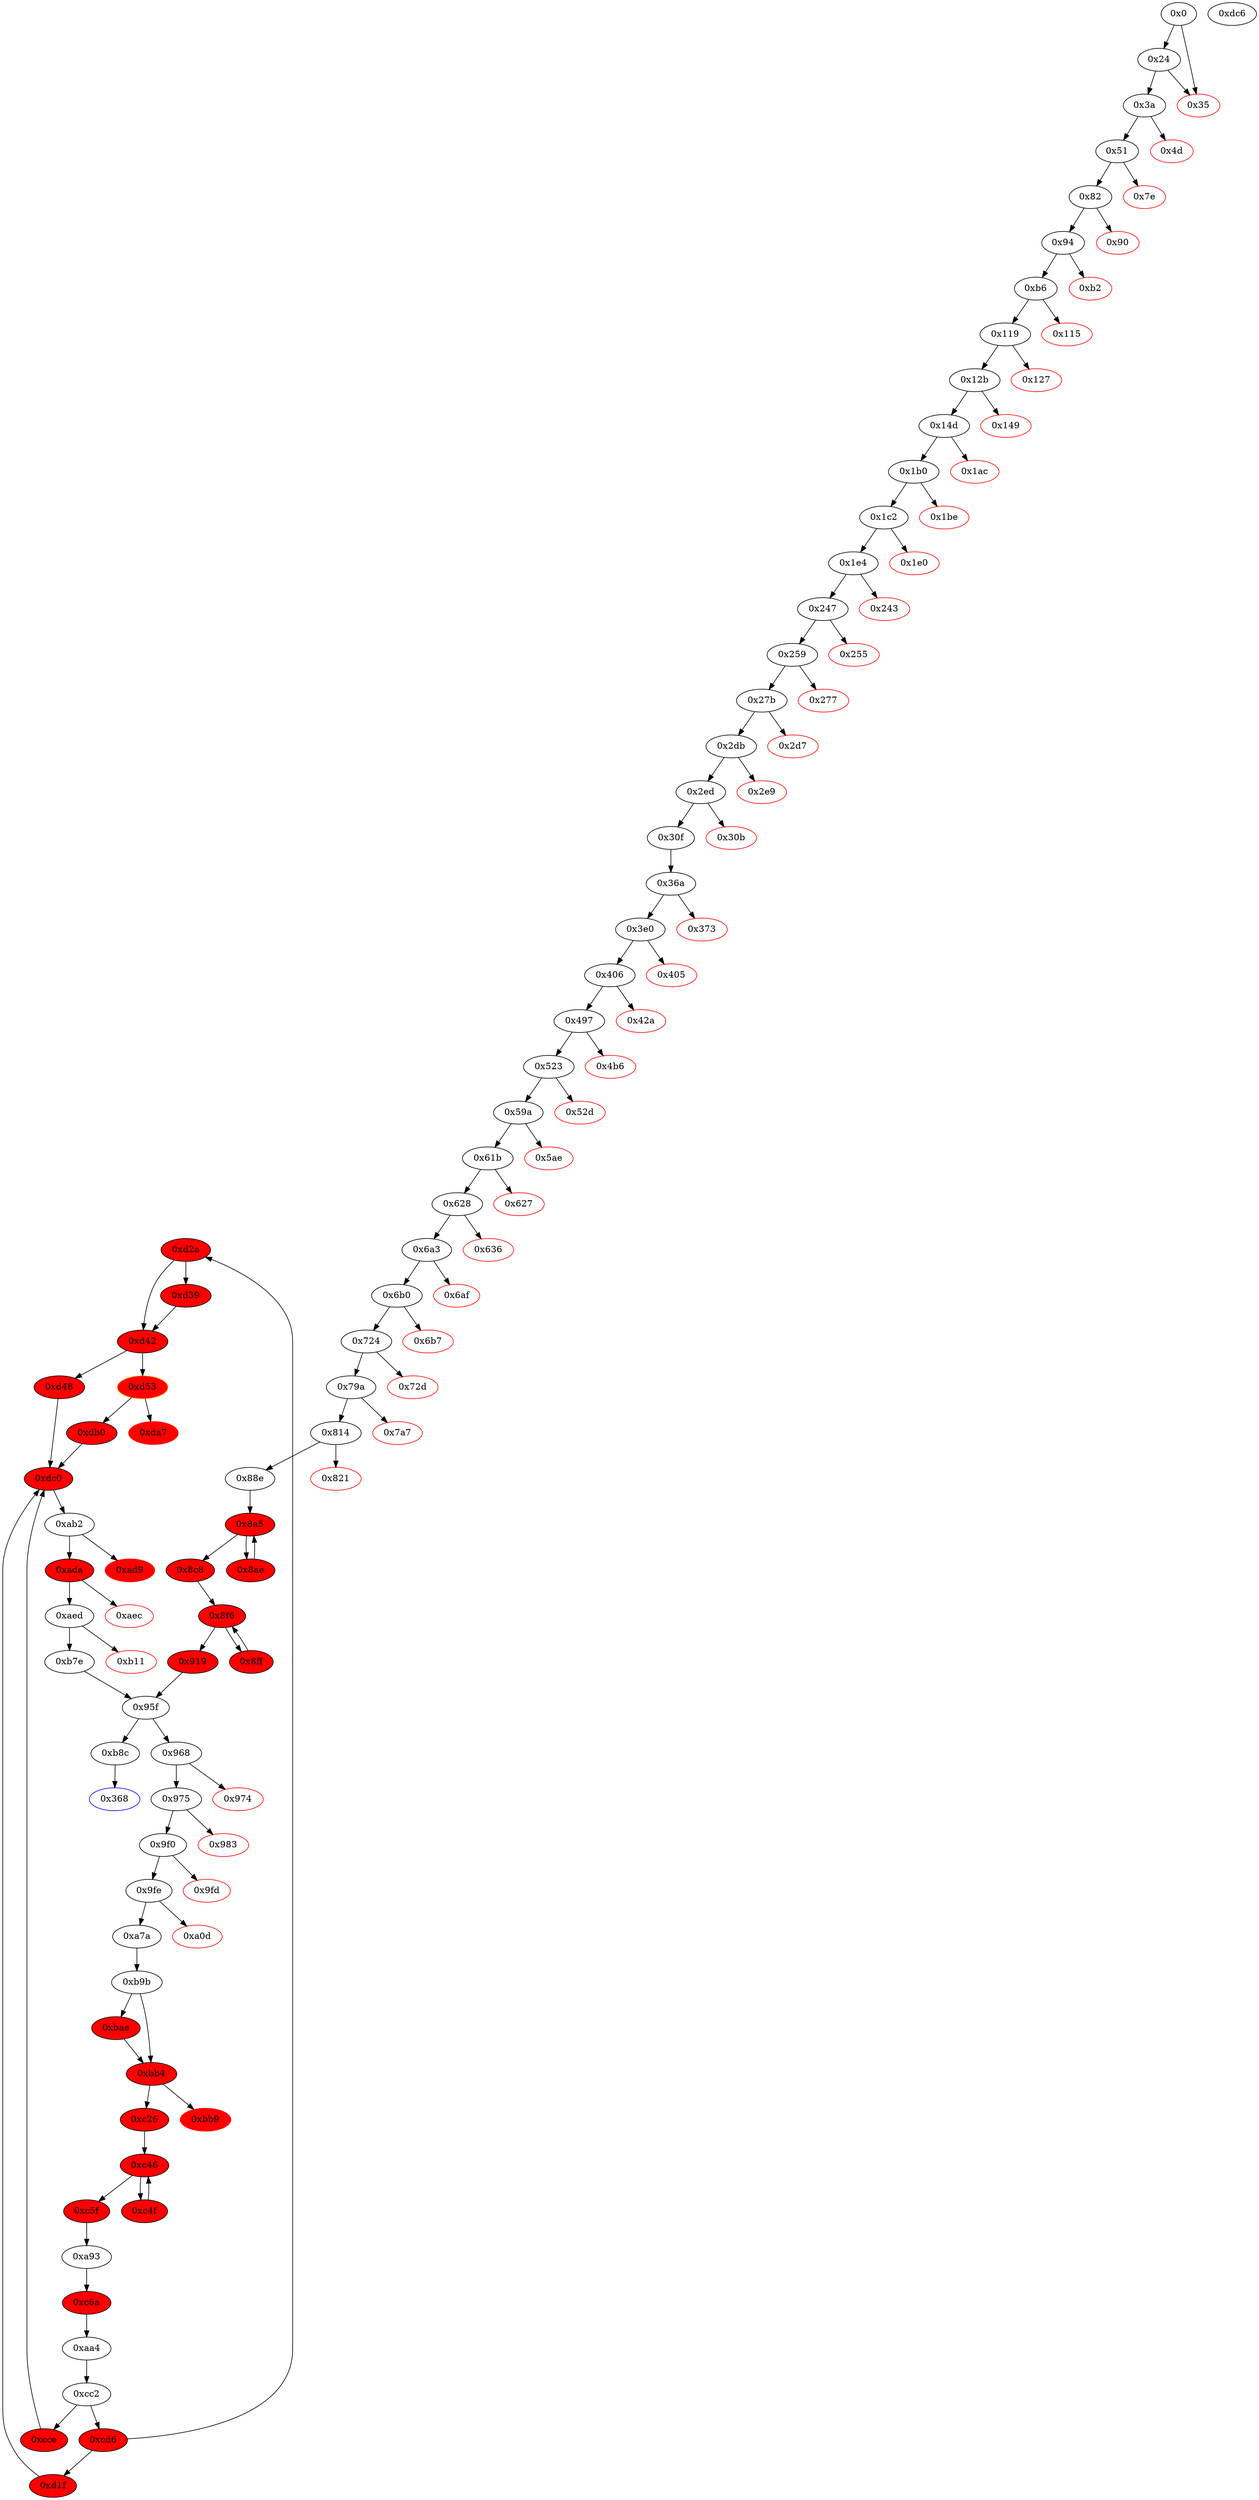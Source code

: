 strict digraph "" {
"0xd2a" [fillcolor=red, id="0xd2a", style=filled, tooltip="Block 0xd2a\n[0xd2a:0xd38]\n---\nPredecessors: [0xcd6]\nSuccessors: [0xd39, 0xd42]\n---\n0xd2a JUMPDEST\n0xd2b PUSH1 0x1b\n0xd2d DUP2\n0xd2e PUSH1 0xff\n0xd30 AND\n0xd31 EQ\n0xd32 ISZERO\n0xd33 DUP1\n0xd34 ISZERO\n0xd35 PUSH2 0xd42\n0xd38 JUMPI\n---\n0xd2a: JUMPDEST \n0xd2b: V822 = 0x1b\n0xd2e: V823 = 0xff\n0xd30: V824 = AND 0xff V813\n0xd31: V825 = EQ V824 0x1b\n0xd32: V826 = ISZERO V825\n0xd34: V827 = ISZERO V826\n0xd35: V828 = 0xd42\n0xd38: JUMPI 0xd42 V827\n---\nEntry stack: [V2, V12, 0x368, V27, V30, V69, V118, V167, V213, V261, V276, V339, V421, V602, V755, S8, 0x0, 0xab2, V793, V755, 0x0, V805, V808, V813]\nStack pops: 1\nStack additions: [S0, V826]\nExit stack: [V2, V12, 0x368, V27, V30, V69, V118, V167, V213, V261, V276, V339, V421, V602, V755, S8, 0x0, 0xab2, V793, V755, 0x0, V805, V808, V813, V826]\n\nDef sites:\nV2: {0x0.0x16}\nV12: {0x24.0x29}\n0x368: {0x3a.0x3b}\nV27: {0x51.0x57}\nV30: {0x51.0x61}\nV69: {0xb6.0xc9}\nV118: {0x14d.0x160}\nV167: {0x1e4.0x1f7}\nV213: {0x27b.0x288}\nV261: {0x30f.0x31c}\nV276: {0x30f.0x358}\nV339: {0x497.0x4a0}\nV421: {0x628.0x629}\nV602: {0x919.0x955}\nV755: {0xc26.0xc29}\nS8: {0x919.0x95a, 0xb7e.0xb84}\n0x0: {0xa93.0xa96}\n0xab2: {0xa93.0xa98}\nV793: {0xc6a.0xcbb}\nV755: {0xc26.0xc29}\n0x0: {0xcc2.0xcc3}\nV805: {0xcd6.0xce0}\nV808: {0xcd6.0xce7}\nV813: {0xcd6.0xcf1}\n"];
"0x243" [color=red, fillcolor=white, id="0x243", style=filled, tooltip="Block 0x243\n[0x243:0x246]\n---\nPredecessors: [0x1e4]\nSuccessors: []\n---\n0x243 PUSH1 0x0\n0x245 DUP1\n0x246 REVERT\n---\n0x243: V187 = 0x0\n0x246: REVERT 0x0 0x0\n---\nEntry stack: [V2, V12, 0x368, V27, V30, V69, V118, V167, V26, 0x4, 0xc4, V180]\nStack pops: 0\nStack additions: []\nExit stack: [V2, V12, 0x368, V27, V30, V69, V118, V167, V26, 0x4, 0xc4, V180]\n\nDef sites:\nV2: {0x0.0x16}\nV12: {0x24.0x29}\n0x368: {0x3a.0x3b}\nV27: {0x51.0x57}\nV30: {0x51.0x61}\nV69: {0xb6.0xc9}\nV118: {0x14d.0x160}\nV167: {0x1e4.0x1f7}\nV26: {0x51.0x53}\n0x4: {0x3a.0x3e}\n0xc4: {0x1e4.0x234}\nV180: {0x1e4.0x230}\n"];
"0x6b7" [color=red, fillcolor=white, id="0x6b7", style=filled, tooltip="Block 0x6b7\n[0x6b7:0x723]\n---\nPredecessors: [0x6b0]\nSuccessors: []\n---\n0x6b7 PUSH1 0x40\n0x6b9 MLOAD\n0x6ba PUSH32 0x8c379a000000000000000000000000000000000000000000000000000000000\n0x6db DUP2\n0x6dc MSTORE\n0x6dd PUSH1 0x4\n0x6df ADD\n0x6e0 DUP1\n0x6e1 DUP1\n0x6e2 PUSH1 0x20\n0x6e4 ADD\n0x6e5 DUP3\n0x6e6 DUP2\n0x6e7 SUB\n0x6e8 DUP3\n0x6e9 MSTORE\n0x6ea PUSH1 0x1a\n0x6ec DUP2\n0x6ed MSTORE\n0x6ee PUSH1 0x20\n0x6f0 ADD\n0x6f1 DUP1\n0x6f2 PUSH32 0x4d616c666f726d6564207369676e617475726573206172726179000000000000\n0x713 DUP2\n0x714 MSTORE\n0x715 POP\n0x716 PUSH1 0x20\n0x718 ADD\n0x719 SWAP2\n0x71a POP\n0x71b POP\n0x71c PUSH1 0x40\n0x71e MLOAD\n0x71f DUP1\n0x720 SWAP2\n0x721 SUB\n0x722 SWAP1\n0x723 REVERT\n---\n0x6b7: V451 = 0x40\n0x6b9: V452 = M[0x40]\n0x6ba: V453 = 0x8c379a000000000000000000000000000000000000000000000000000000000\n0x6dc: M[V452] = 0x8c379a000000000000000000000000000000000000000000000000000000000\n0x6dd: V454 = 0x4\n0x6df: V455 = ADD 0x4 V452\n0x6e2: V456 = 0x20\n0x6e4: V457 = ADD 0x20 V455\n0x6e7: V458 = SUB V457 V455\n0x6e9: M[V455] = V458\n0x6ea: V459 = 0x1a\n0x6ed: M[V457] = 0x1a\n0x6ee: V460 = 0x20\n0x6f0: V461 = ADD 0x20 V457\n0x6f2: V462 = 0x4d616c666f726d6564207369676e617475726573206172726179000000000000\n0x714: M[V461] = 0x4d616c666f726d6564207369676e617475726573206172726179000000000000\n0x716: V463 = 0x20\n0x718: V464 = ADD 0x20 V461\n0x71c: V465 = 0x40\n0x71e: V466 = M[0x40]\n0x721: V467 = SUB V464 V466\n0x723: REVERT V466 V467\n---\nEntry stack: [V2, V12, 0x368, V27, V30, V69, V118, V167, V213, V261, V276, V339, V421]\nStack pops: 0\nStack additions: []\nExit stack: [V2, V12, 0x368, V27, V30, V69, V118, V167, V213, V261, V276, V339, V421]\n\nDef sites:\nV2: {0x0.0x16}\nV12: {0x24.0x29}\n0x368: {0x3a.0x3b}\nV27: {0x51.0x57}\nV30: {0x51.0x61}\nV69: {0xb6.0xc9}\nV118: {0x14d.0x160}\nV167: {0x1e4.0x1f7}\nV213: {0x27b.0x288}\nV261: {0x30f.0x31c}\nV276: {0x30f.0x358}\nV339: {0x497.0x4a0}\nV421: {0x628.0x629}\n"];
"0x2e9" [color=red, fillcolor=white, id="0x2e9", style=filled, tooltip="Block 0x2e9\n[0x2e9:0x2ec]\n---\nPredecessors: [0x2db]\nSuccessors: []\n---\n0x2e9 PUSH1 0x0\n0x2eb DUP1\n0x2ec REVERT\n---\n0x2e9: V242 = 0x0\n0x2ec: REVERT 0x0 0x0\n---\nEntry stack: [V2, V12, 0x368, V27, V30, V69, V118, V167, V213, V26, 0x4, 0xe4, V236]\nStack pops: 0\nStack additions: []\nExit stack: [V2, V12, 0x368, V27, V30, V69, V118, V167, V213, V26, 0x4, 0xe4, V236]\n\nDef sites:\nV2: {0x0.0x16}\nV12: {0x24.0x29}\n0x368: {0x3a.0x3b}\nV27: {0x51.0x57}\nV30: {0x51.0x61}\nV69: {0xb6.0xc9}\nV118: {0x14d.0x160}\nV167: {0x1e4.0x1f7}\nV213: {0x27b.0x288}\nV26: {0x51.0x53}\n0x4: {0x3a.0x3e}\n0xe4: {0x27b.0x2c8}\nV236: {0x2db.0x2dd}\n"];
"0x259" [fillcolor=white, id="0x259", style=filled, tooltip="Block 0x259\n[0x259:0x276]\n---\nPredecessors: [0x247]\nSuccessors: [0x277, 0x27b]\n---\n0x259 JUMPDEST\n0x25a DUP1\n0x25b CALLDATALOAD\n0x25c SWAP1\n0x25d PUSH1 0x20\n0x25f ADD\n0x260 SWAP2\n0x261 DUP5\n0x262 PUSH1 0x20\n0x264 DUP4\n0x265 MUL\n0x266 DUP5\n0x267 ADD\n0x268 GT\n0x269 PUSH5 0x100000000\n0x26f DUP4\n0x270 GT\n0x271 OR\n0x272 ISZERO\n0x273 PUSH2 0x27b\n0x276 JUMPI\n---\n0x259: JUMPDEST \n0x25b: V195 = CALLDATALOAD V188\n0x25d: V196 = 0x20\n0x25f: V197 = ADD 0x20 V188\n0x262: V198 = 0x20\n0x265: V199 = MUL V195 0x20\n0x267: V200 = ADD V197 V199\n0x268: V201 = GT V200 V26\n0x269: V202 = 0x100000000\n0x270: V203 = GT V195 0x100000000\n0x271: V204 = OR V203 V201\n0x272: V205 = ISZERO V204\n0x273: V206 = 0x27b\n0x276: JUMPI 0x27b V205\n---\nEntry stack: [V2, V12, 0x368, V27, V30, V69, V118, V167, V26, 0x4, 0xc4, V188]\nStack pops: 4\nStack additions: [S3, S2, V197, V195, S1]\nExit stack: [V2, V12, 0x368, V27, V30, V69, V118, V167, V26, 0x4, V197, V195, 0xc4]\n\nDef sites:\nV2: {0x0.0x16}\nV12: {0x24.0x29}\n0x368: {0x3a.0x3b}\nV27: {0x51.0x57}\nV30: {0x51.0x61}\nV69: {0xb6.0xc9}\nV118: {0x14d.0x160}\nV167: {0x1e4.0x1f7}\nV26: {0x51.0x53}\n0x4: {0x3a.0x3e}\n0xc4: {0x1e4.0x234}\nV188: {0x247.0x249}\n"];
"0x94" [fillcolor=white, id="0x94", style=filled, tooltip="Block 0x94\n[0x94:0xb1]\n---\nPredecessors: [0x82]\nSuccessors: [0xb2, 0xb6]\n---\n0x94 JUMPDEST\n0x95 DUP1\n0x96 CALLDATALOAD\n0x97 SWAP1\n0x98 PUSH1 0x20\n0x9a ADD\n0x9b SWAP2\n0x9c DUP5\n0x9d PUSH1 0x1\n0x9f DUP4\n0xa0 MUL\n0xa1 DUP5\n0xa2 ADD\n0xa3 GT\n0xa4 PUSH5 0x100000000\n0xaa DUP4\n0xab GT\n0xac OR\n0xad ISZERO\n0xae PUSH2 0xb6\n0xb1 JUMPI\n---\n0x94: JUMPDEST \n0x96: V48 = CALLDATALOAD V41\n0x98: V49 = 0x20\n0x9a: V50 = ADD 0x20 V41\n0x9d: V51 = 0x1\n0xa0: V52 = MUL V48 0x1\n0xa2: V53 = ADD V50 V52\n0xa3: V54 = GT V53 V26\n0xa4: V55 = 0x100000000\n0xab: V56 = GT V48 0x100000000\n0xac: V57 = OR V56 V54\n0xad: V58 = ISZERO V57\n0xae: V59 = 0xb6\n0xb1: JUMPI 0xb6 V58\n---\nEntry stack: [V2, V12, 0x368, V27, V30, V26, 0x4, 0x64, V41]\nStack pops: 4\nStack additions: [S3, S2, V50, V48, S1]\nExit stack: [V2, V12, 0x368, V27, V30, V26, 0x4, V50, V48, 0x64]\n\nDef sites:\nV2: {0x0.0x16}\nV12: {0x24.0x29}\n0x368: {0x3a.0x3b}\nV27: {0x51.0x57}\nV30: {0x51.0x61}\nV26: {0x51.0x53}\n0x4: {0x3a.0x3e}\n0x64: {0x51.0x6f}\nV41: {0x82.0x84}\n"];
"0x115" [color=red, fillcolor=white, id="0x115", style=filled, tooltip="Block 0x115\n[0x115:0x118]\n---\nPredecessors: [0xb6]\nSuccessors: []\n---\n0x115 PUSH1 0x0\n0x117 DUP1\n0x118 REVERT\n---\n0x115: V89 = 0x0\n0x118: REVERT 0x0 0x0\n---\nEntry stack: [V2, V12, 0x368, V27, V30, V69, V26, 0x4, 0x84, V82]\nStack pops: 0\nStack additions: []\nExit stack: [V2, V12, 0x368, V27, V30, V69, V26, 0x4, 0x84, V82]\n\nDef sites:\nV2: {0x0.0x16}\nV12: {0x24.0x29}\n0x368: {0x3a.0x3b}\nV27: {0x51.0x57}\nV30: {0x51.0x61}\nV69: {0xb6.0xc9}\nV26: {0x51.0x53}\n0x4: {0x3a.0x3e}\n0x84: {0xb6.0x106}\nV82: {0xb6.0x102}\n"];
"0x59a" [fillcolor=white, id="0x59a", style=filled, tooltip="Block 0x59a\n[0x59a:0x5ad]\n---\nPredecessors: [0x523]\nSuccessors: [0x5ae, 0x61b]\n---\n0x59a JUMPDEST\n0x59b DUP9\n0x59c PUSH1 0x3\n0x59e ADD\n0x59f SLOAD\n0x5a0 DUP10\n0x5a1 PUSH1 0x2\n0x5a3 ADD\n0x5a4 SLOAD\n0x5a5 SUB\n0x5a6 DUP7\n0x5a7 MLOAD\n0x5a8 GT\n0x5a9 ISZERO\n0x5aa PUSH2 0x61b\n0x5ad JUMPI\n---\n0x59a: JUMPDEST \n0x59c: V389 = 0x3\n0x59e: V390 = ADD 0x3 V27\n0x59f: V391 = S[V390]\n0x5a1: V392 = 0x2\n0x5a3: V393 = ADD 0x2 V27\n0x5a4: V394 = S[V393]\n0x5a5: V395 = SUB V394 V391\n0x5a7: V396 = M[V118]\n0x5a8: V397 = GT V396 V395\n0x5a9: V398 = ISZERO V397\n0x5aa: V399 = 0x61b\n0x5ad: JUMPI 0x61b V398\n---\nEntry stack: [V2, V12, 0x368, V27, V30, V69, V118, V167, V213, V261, V276, V339]\nStack pops: 9\nStack additions: [S8, S7, S6, S5, S4, S3, S2, S1, S0]\nExit stack: [V2, V12, 0x368, V27, V30, V69, V118, V167, V213, V261, V276, V339]\n\nDef sites:\nV2: {0x0.0x16}\nV12: {0x24.0x29}\n0x368: {0x3a.0x3b}\nV27: {0x51.0x57}\nV30: {0x51.0x61}\nV69: {0xb6.0xc9}\nV118: {0x14d.0x160}\nV167: {0x1e4.0x1f7}\nV213: {0x27b.0x288}\nV261: {0x30f.0x31c}\nV276: {0x30f.0x358}\nV339: {0x497.0x4a0}\n"];
"0x405" [color=red, fillcolor=white, id="0x405", style=filled, tooltip="Block 0x405\n[0x405:0x405]\n---\nPredecessors: [0x3e0]\nSuccessors: []\n---\n0x405 INVALID\n---\n0x405: INVALID \n---\nEntry stack: [V2, V12, 0x368, V27, V30, V69, V118, V167, V213, V261, V276, V302, V261, V304]\nStack pops: 0\nStack additions: []\nExit stack: [V2, V12, 0x368, V27, V30, V69, V118, V167, V213, V261, V276, V302, V261, V304]\n\nDef sites:\nV2: {0x0.0x16}\nV12: {0x24.0x29}\n0x368: {0x3a.0x3b}\nV27: {0x51.0x57}\nV30: {0x51.0x61}\nV69: {0xb6.0xc9}\nV118: {0x14d.0x160}\nV167: {0x1e4.0x1f7}\nV213: {0x27b.0x288}\nV261: {0x30f.0x31c}\nV276: {0x30f.0x358}\nV302: {0x3e0.0x3f7}\nV261: {0x30f.0x31c}\nV304: {0x3e0.0x3fc}\n"];
"0xd39" [fillcolor=red, id="0xd39", style=filled, tooltip="Block 0xd39\n[0xd39:0xd41]\n---\nPredecessors: [0xd2a]\nSuccessors: [0xd42]\n---\n0xd39 POP\n0xd3a PUSH1 0x1c\n0xd3c DUP2\n0xd3d PUSH1 0xff\n0xd3f AND\n0xd40 EQ\n0xd41 ISZERO\n---\n0xd3a: V829 = 0x1c\n0xd3d: V830 = 0xff\n0xd3f: V831 = AND 0xff V813\n0xd40: V832 = EQ V831 0x1c\n0xd41: V833 = ISZERO V832\n---\nEntry stack: [V2, V12, 0x368, V27, V30, V69, V118, V167, V213, V261, V276, V339, V421, V602, V755, S9, 0x0, 0xab2, V793, V755, 0x0, V805, V808, V813, V826]\nStack pops: 2\nStack additions: [S1, V833]\nExit stack: [V2, V12, 0x368, V27, V30, V69, V118, V167, V213, V261, V276, V339, V421, V602, V755, S9, 0x0, 0xab2, V793, V755, 0x0, V805, V808, V813, V833]\n\nDef sites:\nV2: {0x0.0x16}\nV12: {0x24.0x29}\n0x368: {0x3a.0x3b}\nV27: {0x51.0x57}\nV30: {0x51.0x61}\nV69: {0xb6.0xc9}\nV118: {0x14d.0x160}\nV167: {0x1e4.0x1f7}\nV213: {0x27b.0x288}\nV261: {0x30f.0x31c}\nV276: {0x30f.0x358}\nV339: {0x497.0x4a0}\nV421: {0x628.0x629}\nV602: {0x919.0x955}\nV755: {0xc26.0xc29}\nS9: {0x919.0x95a, 0xb7e.0xb84}\n0x0: {0xa93.0xa96}\n0xab2: {0xa93.0xa98}\nV793: {0xc6a.0xcbb}\nV755: {0xc26.0xc29}\n0x0: {0xcc2.0xcc3}\nV805: {0xcd6.0xce0}\nV808: {0xcd6.0xce7}\nV813: {0xcd6.0xcf1}\nV826: {0xd2a.0xd32}\n"];
"0x636" [color=red, fillcolor=white, id="0x636", style=filled, tooltip="Block 0x636\n[0x636:0x6a2]\n---\nPredecessors: [0x628]\nSuccessors: []\n---\n0x636 PUSH1 0x40\n0x638 MLOAD\n0x639 PUSH32 0x8c379a000000000000000000000000000000000000000000000000000000000\n0x65a DUP2\n0x65b MSTORE\n0x65c PUSH1 0x4\n0x65e ADD\n0x65f DUP1\n0x660 DUP1\n0x661 PUSH1 0x20\n0x663 ADD\n0x664 DUP3\n0x665 DUP2\n0x666 SUB\n0x667 DUP3\n0x668 MSTORE\n0x669 PUSH1 0x1a\n0x66b DUP2\n0x66c MSTORE\n0x66d PUSH1 0x20\n0x66f ADD\n0x670 DUP1\n0x671 PUSH32 0x546f6f2073686f7274207369676e617475726573206172726179000000000000\n0x692 DUP2\n0x693 MSTORE\n0x694 POP\n0x695 PUSH1 0x20\n0x697 ADD\n0x698 SWAP2\n0x699 POP\n0x69a POP\n0x69b PUSH1 0x40\n0x69d MLOAD\n0x69e DUP1\n0x69f SWAP2\n0x6a0 SUB\n0x6a1 SWAP1\n0x6a2 REVERT\n---\n0x636: V427 = 0x40\n0x638: V428 = M[0x40]\n0x639: V429 = 0x8c379a000000000000000000000000000000000000000000000000000000000\n0x65b: M[V428] = 0x8c379a000000000000000000000000000000000000000000000000000000000\n0x65c: V430 = 0x4\n0x65e: V431 = ADD 0x4 V428\n0x661: V432 = 0x20\n0x663: V433 = ADD 0x20 V431\n0x666: V434 = SUB V433 V431\n0x668: M[V431] = V434\n0x669: V435 = 0x1a\n0x66c: M[V433] = 0x1a\n0x66d: V436 = 0x20\n0x66f: V437 = ADD 0x20 V433\n0x671: V438 = 0x546f6f2073686f7274207369676e617475726573206172726179000000000000\n0x693: M[V437] = 0x546f6f2073686f7274207369676e617475726573206172726179000000000000\n0x695: V439 = 0x20\n0x697: V440 = ADD 0x20 V437\n0x69b: V441 = 0x40\n0x69d: V442 = M[0x40]\n0x6a0: V443 = SUB V440 V442\n0x6a2: REVERT V442 V443\n---\nEntry stack: [V2, V12, 0x368, V27, V30, V69, V118, V167, V213, V261, V276, V339, V421]\nStack pops: 0\nStack additions: []\nExit stack: [V2, V12, 0x368, V27, V30, V69, V118, V167, V213, V261, V276, V339, V421]\n\nDef sites:\nV2: {0x0.0x16}\nV12: {0x24.0x29}\n0x368: {0x3a.0x3b}\nV27: {0x51.0x57}\nV30: {0x51.0x61}\nV69: {0xb6.0xc9}\nV118: {0x14d.0x160}\nV167: {0x1e4.0x1f7}\nV213: {0x27b.0x288}\nV261: {0x30f.0x31c}\nV276: {0x30f.0x358}\nV339: {0x497.0x4a0}\nV421: {0x628.0x629}\n"];
"0x30f" [fillcolor=white, id="0x30f", style=filled, tooltip="Block 0x30f\n[0x30f:0x367]\n---\nPredecessors: [0x2ed]\nSuccessors: [0x36a]\n---\n0x30f JUMPDEST\n0x310 SWAP2\n0x311 SWAP1\n0x312 DUP1\n0x313 DUP1\n0x314 PUSH1 0x20\n0x316 MUL\n0x317 PUSH1 0x20\n0x319 ADD\n0x31a PUSH1 0x40\n0x31c MLOAD\n0x31d SWAP1\n0x31e DUP2\n0x31f ADD\n0x320 PUSH1 0x40\n0x322 MSTORE\n0x323 DUP1\n0x324 SWAP4\n0x325 SWAP3\n0x326 SWAP2\n0x327 SWAP1\n0x328 DUP2\n0x329 DUP2\n0x32a MSTORE\n0x32b PUSH1 0x20\n0x32d ADD\n0x32e DUP4\n0x32f DUP4\n0x330 PUSH1 0x20\n0x332 MUL\n0x333 DUP1\n0x334 DUP3\n0x335 DUP5\n0x336 CALLDATACOPY\n0x337 PUSH1 0x0\n0x339 DUP2\n0x33a DUP5\n0x33b ADD\n0x33c MSTORE\n0x33d PUSH1 0x1f\n0x33f NOT\n0x340 PUSH1 0x1f\n0x342 DUP3\n0x343 ADD\n0x344 AND\n0x345 SWAP1\n0x346 POP\n0x347 DUP1\n0x348 DUP4\n0x349 ADD\n0x34a SWAP3\n0x34b POP\n0x34c POP\n0x34d POP\n0x34e POP\n0x34f POP\n0x350 POP\n0x351 POP\n0x352 SWAP2\n0x353 SWAP3\n0x354 SWAP2\n0x355 SWAP3\n0x356 SWAP1\n0x357 DUP1\n0x358 CALLDATALOAD\n0x359 SWAP1\n0x35a PUSH1 0x20\n0x35c ADD\n0x35d SWAP1\n0x35e SWAP3\n0x35f SWAP2\n0x360 SWAP1\n0x361 POP\n0x362 POP\n0x363 POP\n0x364 PUSH2 0x36a\n0x367 JUMP\n---\n0x30f: JUMPDEST \n0x314: V256 = 0x20\n0x316: V257 = MUL 0x20 V243\n0x317: V258 = 0x20\n0x319: V259 = ADD 0x20 V257\n0x31a: V260 = 0x40\n0x31c: V261 = M[0x40]\n0x31f: V262 = ADD V261 V259\n0x320: V263 = 0x40\n0x322: M[0x40] = V262\n0x32a: M[V261] = V243\n0x32b: V264 = 0x20\n0x32d: V265 = ADD 0x20 V261\n0x330: V266 = 0x20\n0x332: V267 = MUL 0x20 V243\n0x336: CALLDATACOPY V265 V245 V267\n0x337: V268 = 0x0\n0x33b: V269 = ADD V265 V267\n0x33c: M[V269] = 0x0\n0x33d: V270 = 0x1f\n0x33f: V271 = NOT 0x1f\n0x340: V272 = 0x1f\n0x343: V273 = ADD V267 0x1f\n0x344: V274 = AND V273 0xffffffffffffffffffffffffffffffffffffffffffffffffffffffffffffffe0\n0x349: V275 = ADD V265 V274\n0x358: V276 = CALLDATALOAD 0xe4\n0x35a: V277 = 0x20\n0x35c: V278 = ADD 0x20 0xe4\n0x364: V279 = 0x36a\n0x367: JUMP 0x36a\n---\nEntry stack: [V2, V12, 0x368, V27, V30, V69, V118, V167, V213, V26, 0x4, V245, V243, 0xe4]\nStack pops: 5\nStack additions: [V261, V276]\nExit stack: [V2, V12, 0x368, V27, V30, V69, V118, V167, V213, V261, V276]\n\nDef sites:\nV2: {0x0.0x16}\nV12: {0x24.0x29}\n0x368: {0x3a.0x3b}\nV27: {0x51.0x57}\nV30: {0x51.0x61}\nV69: {0xb6.0xc9}\nV118: {0x14d.0x160}\nV167: {0x1e4.0x1f7}\nV213: {0x27b.0x288}\nV26: {0x51.0x53}\n0x4: {0x3a.0x3e}\nV245: {0x2ed.0x2f3}\nV243: {0x2ed.0x2ef}\n0xe4: {0x27b.0x2c8}\n"];
"0x1e0" [color=red, fillcolor=white, id="0x1e0", style=filled, tooltip="Block 0x1e0\n[0x1e0:0x1e3]\n---\nPredecessors: [0x1c2]\nSuccessors: []\n---\n0x1e0 PUSH1 0x0\n0x1e2 DUP1\n0x1e3 REVERT\n---\n0x1e0: V158 = 0x0\n0x1e3: REVERT 0x0 0x0\n---\nEntry stack: [V2, V12, 0x368, V27, V30, V69, V118, V26, 0x4, V148, V146, 0xa4]\nStack pops: 0\nStack additions: []\nExit stack: [V2, V12, 0x368, V27, V30, V69, V118, V26, 0x4, V148, V146, 0xa4]\n\nDef sites:\nV2: {0x0.0x16}\nV12: {0x24.0x29}\n0x368: {0x3a.0x3b}\nV27: {0x51.0x57}\nV30: {0x51.0x61}\nV69: {0xb6.0xc9}\nV118: {0x14d.0x160}\nV26: {0x51.0x53}\n0x4: {0x3a.0x3e}\nV148: {0x1c2.0x1c8}\nV146: {0x1c2.0x1c4}\n0xa4: {0x14d.0x19d}\n"];
"0x5ae" [color=red, fillcolor=white, id="0x5ae", style=filled, tooltip="Block 0x5ae\n[0x5ae:0x61a]\n---\nPredecessors: [0x59a]\nSuccessors: []\n---\n0x5ae PUSH1 0x40\n0x5b0 MLOAD\n0x5b1 PUSH32 0x8c379a000000000000000000000000000000000000000000000000000000000\n0x5d2 DUP2\n0x5d3 MSTORE\n0x5d4 PUSH1 0x4\n0x5d6 ADD\n0x5d7 DUP1\n0x5d8 DUP1\n0x5d9 PUSH1 0x20\n0x5db ADD\n0x5dc DUP3\n0x5dd DUP2\n0x5de SUB\n0x5df DUP3\n0x5e0 MSTORE\n0x5e1 PUSH1 0x1a\n0x5e3 DUP2\n0x5e4 MSTORE\n0x5e5 PUSH1 0x20\n0x5e7 ADD\n0x5e8 DUP1\n0x5e9 PUSH32 0x4d616c666f726d6564206d697362656861766564206279746573000000000000\n0x60a DUP2\n0x60b MSTORE\n0x60c POP\n0x60d PUSH1 0x20\n0x60f ADD\n0x610 SWAP2\n0x611 POP\n0x612 POP\n0x613 PUSH1 0x40\n0x615 MLOAD\n0x616 DUP1\n0x617 SWAP2\n0x618 SUB\n0x619 SWAP1\n0x61a REVERT\n---\n0x5ae: V400 = 0x40\n0x5b0: V401 = M[0x40]\n0x5b1: V402 = 0x8c379a000000000000000000000000000000000000000000000000000000000\n0x5d3: M[V401] = 0x8c379a000000000000000000000000000000000000000000000000000000000\n0x5d4: V403 = 0x4\n0x5d6: V404 = ADD 0x4 V401\n0x5d9: V405 = 0x20\n0x5db: V406 = ADD 0x20 V404\n0x5de: V407 = SUB V406 V404\n0x5e0: M[V404] = V407\n0x5e1: V408 = 0x1a\n0x5e4: M[V406] = 0x1a\n0x5e5: V409 = 0x20\n0x5e7: V410 = ADD 0x20 V406\n0x5e9: V411 = 0x4d616c666f726d6564206d697362656861766564206279746573000000000000\n0x60b: M[V410] = 0x4d616c666f726d6564206d697362656861766564206279746573000000000000\n0x60d: V412 = 0x20\n0x60f: V413 = ADD 0x20 V410\n0x613: V414 = 0x40\n0x615: V415 = M[0x40]\n0x618: V416 = SUB V413 V415\n0x61a: REVERT V415 V416\n---\nEntry stack: [V2, V12, 0x368, V27, V30, V69, V118, V167, V213, V261, V276, V339]\nStack pops: 0\nStack additions: []\nExit stack: [V2, V12, 0x368, V27, V30, V69, V118, V167, V213, V261, V276, V339]\n\nDef sites:\nV2: {0x0.0x16}\nV12: {0x24.0x29}\n0x368: {0x3a.0x3b}\nV27: {0x51.0x57}\nV30: {0x51.0x61}\nV69: {0xb6.0xc9}\nV118: {0x14d.0x160}\nV167: {0x1e4.0x1f7}\nV213: {0x27b.0x288}\nV261: {0x30f.0x31c}\nV276: {0x30f.0x358}\nV339: {0x497.0x4a0}\n"];
"0xc4f" [fillcolor=red, id="0xc4f", style=filled, tooltip="Block 0xc4f\n[0xc4f:0xc5e]\n---\nPredecessors: [0xc46]\nSuccessors: [0xc46]\n---\n0xc4f DUP2\n0xc50 MLOAD\n0xc51 DUP4\n0xc52 DUP4\n0xc53 ADD\n0xc54 MSTORE\n0xc55 PUSH1 0x20\n0xc57 DUP3\n0xc58 ADD\n0xc59 SWAP2\n0xc5a POP\n0xc5b PUSH2 0xc46\n0xc5e JUMP\n---\n0xc50: V769 = M[S1]\n0xc53: V770 = ADD S1 V761\n0xc54: M[V770] = V769\n0xc55: V771 = 0x20\n0xc58: V772 = ADD S1 0x20\n0xc5b: V773 = 0xc46\n0xc5e: JUMP 0xc46\n---\nEntry stack: [V2, V12, 0x368, V27, V30, V69, V118, V167, V213, V261, V276, V339, V421, V602, S10, S9, 0xa93, V167, V669, 0x41, V755, V729, V761, S1, V765]\nStack pops: 3\nStack additions: [S2, V772, S0]\nExit stack: [V2, V12, 0x368, V27, V30, V69, V118, V167, V213, V261, V276, V339, V421, V602, S10, S9, 0xa93, V167, V669, 0x41, V755, V729, V761, V772, V765]\n\nDef sites:\nV2: {0x0.0x16}\nV12: {0x24.0x29}\n0x368: {0x3a.0x3b}\nV27: {0x51.0x57}\nV30: {0x51.0x61}\nV69: {0xb6.0xc9}\nV118: {0x14d.0x160}\nV167: {0x1e4.0x1f7}\nV213: {0x27b.0x288}\nV261: {0x30f.0x31c}\nV276: {0x30f.0x358}\nV339: {0x497.0x4a0}\nV421: {0x628.0x629}\nV602: {0x919.0x955}\nS10: {0x919.0x958, 0xc26.0xc29}\nS9: {0x919.0x95a, 0xb7e.0xb84}\n0xa93: {0xa7a.0xa7b}\nV167: {0x1e4.0x1f7}\nV669: {0xa7a.0xa81}\n0x41: {0xa7a.0xa82}\nV755: {0xc26.0xc29}\nV729: {0xb9b.0xba2}\nV761: {0xc26.0xc3c}\nS1: {0xc4f.0xc58, 0xc26.0xc42}\nV765: {0xc26.0xc45}\n"];
"0x3a" [fillcolor=white, id="0x3a", style=filled, tooltip="Block 0x3a\n[0x3a:0x4c]\n---\nPredecessors: [0x24]\nSuccessors: [0x4d, 0x51]\n---\n0x3a JUMPDEST\n0x3b PUSH2 0x368\n0x3e PUSH1 0x4\n0x40 DUP1\n0x41 CALLDATASIZE\n0x42 SUB\n0x43 PUSH2 0x100\n0x46 DUP2\n0x47 LT\n0x48 ISZERO\n0x49 PUSH2 0x51\n0x4c JUMPI\n---\n0x3a: JUMPDEST \n0x3b: V17 = 0x368\n0x3e: V18 = 0x4\n0x41: V19 = CALLDATASIZE\n0x42: V20 = SUB V19 0x4\n0x43: V21 = 0x100\n0x47: V22 = LT V20 0x100\n0x48: V23 = ISZERO V22\n0x49: V24 = 0x51\n0x4c: JUMPI 0x51 V23\n---\nEntry stack: [V2, V12]\nStack pops: 0\nStack additions: [0x368, 0x4, V20]\nExit stack: [V2, V12, 0x368, 0x4, V20]\n\nDef sites:\nV2: {0x0.0x16}\nV12: {0x24.0x29}\n"];
"0xa93" [fillcolor=white, id="0xa93", style=filled, tooltip="Block 0xa93\n[0xa93:0xaa3]\n---\nPredecessors: [0xc5f]\nSuccessors: [0xc6a]\n---\n0xa93 JUMPDEST\n0xa94 SWAP2\n0xa95 POP\n0xa96 PUSH1 0x0\n0xa98 PUSH2 0xab2\n0xa9b DUP4\n0xa9c PUSH2 0xaa4\n0xa9f DUP7\n0xaa0 PUSH2 0xc6a\n0xaa3 JUMP\n---\n0xa93: JUMPDEST \n0xa96: V674 = 0x0\n0xa98: V675 = 0xab2\n0xa9c: V676 = 0xaa4\n0xaa0: V677 = 0xc6a\n0xaa3: JUMP 0xc6a\n---\nEntry stack: [V2, V12, 0x368, V27, V30, V69, V118, V167, V213, V261, V276, V339, V421, V602, S2, S1, V755]\nStack pops: 4\nStack additions: [S3, S0, S1, 0x0, 0xab2, S0, 0xaa4, S3]\nExit stack: [V2, V12, 0x368, V27, V30, V69, V118, V167, V213, V261, V276, V339, V421, V602, V755, S1, 0x0, 0xab2, V755, 0xaa4, V602]\n\nDef sites:\nV2: {0x0.0x16}\nV12: {0x24.0x29}\n0x368: {0x3a.0x3b}\nV27: {0x51.0x57}\nV30: {0x51.0x61}\nV69: {0xb6.0xc9}\nV118: {0x14d.0x160}\nV167: {0x1e4.0x1f7}\nV213: {0x27b.0x288}\nV261: {0x30f.0x31c}\nV276: {0x30f.0x358}\nV339: {0x497.0x4a0}\nV421: {0x628.0x629}\nV602: {0x919.0x955}\nS2: {0x919.0x958, 0xc26.0xc29}\nS1: {0x919.0x95a, 0xb7e.0xb84}\nV755: {0xc26.0xc29}\n"];
"0xd53" [color=orange, fillcolor=red, id="0xd53", style=filled, tooltip="Block 0xd53\n[0xd53:0xda6]\n---\nPredecessors: [0xd42]\nSuccessors: [0xda7, 0xdb0]\n---\n0xd53 JUMPDEST\n0xd54 PUSH1 0x1\n0xd56 DUP7\n0xd57 DUP3\n0xd58 DUP6\n0xd59 DUP6\n0xd5a PUSH1 0x40\n0xd5c MLOAD\n0xd5d PUSH1 0x0\n0xd5f DUP2\n0xd60 MSTORE\n0xd61 PUSH1 0x20\n0xd63 ADD\n0xd64 PUSH1 0x40\n0xd66 MSTORE\n0xd67 PUSH1 0x40\n0xd69 MLOAD\n0xd6a DUP1\n0xd6b DUP6\n0xd6c DUP2\n0xd6d MSTORE\n0xd6e PUSH1 0x20\n0xd70 ADD\n0xd71 DUP5\n0xd72 PUSH1 0xff\n0xd74 AND\n0xd75 PUSH1 0xff\n0xd77 AND\n0xd78 DUP2\n0xd79 MSTORE\n0xd7a PUSH1 0x20\n0xd7c ADD\n0xd7d DUP4\n0xd7e DUP2\n0xd7f MSTORE\n0xd80 PUSH1 0x20\n0xd82 ADD\n0xd83 DUP3\n0xd84 DUP2\n0xd85 MSTORE\n0xd86 PUSH1 0x20\n0xd88 ADD\n0xd89 SWAP5\n0xd8a POP\n0xd8b POP\n0xd8c POP\n0xd8d POP\n0xd8e POP\n0xd8f PUSH1 0x20\n0xd91 PUSH1 0x40\n0xd93 MLOAD\n0xd94 PUSH1 0x20\n0xd96 DUP2\n0xd97 SUB\n0xd98 SWAP1\n0xd99 DUP1\n0xd9a DUP5\n0xd9b SUB\n0xd9c SWAP1\n0xd9d DUP6\n0xd9e GAS\n0xd9f STATICCALL\n0xda0 ISZERO\n0xda1 DUP1\n0xda2 ISZERO\n0xda3 PUSH2 0xdb0\n0xda6 JUMPI\n---\n0xd53: JUMPDEST \n0xd54: V838 = 0x1\n0xd5a: V839 = 0x40\n0xd5c: V840 = M[0x40]\n0xd5d: V841 = 0x0\n0xd60: M[V840] = 0x0\n0xd61: V842 = 0x20\n0xd63: V843 = ADD 0x20 V840\n0xd64: V844 = 0x40\n0xd66: M[0x40] = V843\n0xd67: V845 = 0x40\n0xd69: V846 = M[0x40]\n0xd6d: M[V846] = V793\n0xd6e: V847 = 0x20\n0xd70: V848 = ADD 0x20 V846\n0xd72: V849 = 0xff\n0xd74: V850 = AND 0xff V813\n0xd75: V851 = 0xff\n0xd77: V852 = AND 0xff V850\n0xd79: M[V848] = V852\n0xd7a: V853 = 0x20\n0xd7c: V854 = ADD 0x20 V848\n0xd7f: M[V854] = V805\n0xd80: V855 = 0x20\n0xd82: V856 = ADD 0x20 V854\n0xd85: M[V856] = V808\n0xd86: V857 = 0x20\n0xd88: V858 = ADD 0x20 V856\n0xd8f: V859 = 0x20\n0xd91: V860 = 0x40\n0xd93: V861 = M[0x40]\n0xd94: V862 = 0x20\n0xd97: V863 = SUB V861 0x20\n0xd9b: V864 = SUB V858 V861\n0xd9e: V865 = GAS\n0xd9f: V866 = STATICCALL V865 0x1 V861 V864 V863 0x20\n0xda0: V867 = ISZERO V866\n0xda2: V868 = ISZERO V867\n0xda3: V869 = 0xdb0\n0xda6: JUMPI 0xdb0 V868\n---\nEntry stack: [V2, V12, 0x368, V27, V30, V69, V118, V167, V213, V261, V276, V339, V421, V602, V755, S8, 0x0, 0xab2, V793, V755, 0x0, V805, V808, V813]\nStack pops: 6\nStack additions: [S5, S4, S3, S2, S1, S0, 0x1, V858, V867]\nExit stack: [V2, V12, 0x368, V27, V30, V69, V118, V167, V213, V261, V276, V339, V421, V602, V755, S8, 0x0, 0xab2, V793, V755, 0x0, V805, V808, V813, 0x1, V858, V867]\n\nDef sites:\nV2: {0x0.0x16}\nV12: {0x24.0x29}\n0x368: {0x3a.0x3b}\nV27: {0x51.0x57}\nV30: {0x51.0x61}\nV69: {0xb6.0xc9}\nV118: {0x14d.0x160}\nV167: {0x1e4.0x1f7}\nV213: {0x27b.0x288}\nV261: {0x30f.0x31c}\nV276: {0x30f.0x358}\nV339: {0x497.0x4a0}\nV421: {0x628.0x629}\nV602: {0x919.0x955}\nV755: {0xc26.0xc29}\nS8: {0x919.0x95a, 0xb7e.0xb84}\n0x0: {0xa93.0xa96}\n0xab2: {0xa93.0xa98}\nV793: {0xc6a.0xcbb}\nV755: {0xc26.0xc29}\n0x0: {0xcc2.0xcc3}\nV805: {0xcd6.0xce0}\nV808: {0xcd6.0xce7}\nV813: {0xcd6.0xcf1}\n"];
"0x4d" [color=red, fillcolor=white, id="0x4d", style=filled, tooltip="Block 0x4d\n[0x4d:0x50]\n---\nPredecessors: [0x3a]\nSuccessors: []\n---\n0x4d PUSH1 0x0\n0x4f DUP1\n0x50 REVERT\n---\n0x4d: V25 = 0x0\n0x50: REVERT 0x0 0x0\n---\nEntry stack: [V2, V12, 0x368, 0x4, V20]\nStack pops: 0\nStack additions: []\nExit stack: [V2, V12, 0x368, 0x4, V20]\n\nDef sites:\nV2: {0x0.0x16}\nV12: {0x24.0x29}\n0x368: {0x3a.0x3b}\n0x4: {0x3a.0x3e}\nV20: {0x3a.0x42}\n"];
"0x2db" [fillcolor=white, id="0x2db", style=filled, tooltip="Block 0x2db\n[0x2db:0x2e8]\n---\nPredecessors: [0x27b]\nSuccessors: [0x2e9, 0x2ed]\n---\n0x2db JUMPDEST\n0x2dc DUP3\n0x2dd ADD\n0x2de DUP4\n0x2df PUSH1 0x20\n0x2e1 DUP3\n0x2e2 ADD\n0x2e3 GT\n0x2e4 ISZERO\n0x2e5 PUSH2 0x2ed\n0x2e8 JUMPI\n---\n0x2db: JUMPDEST \n0x2dd: V236 = ADD 0x4 V228\n0x2df: V237 = 0x20\n0x2e2: V238 = ADD V236 0x20\n0x2e3: V239 = GT V238 V26\n0x2e4: V240 = ISZERO V239\n0x2e5: V241 = 0x2ed\n0x2e8: JUMPI 0x2ed V240\n---\nEntry stack: [V2, V12, 0x368, V27, V30, V69, V118, V167, V213, V26, 0x4, 0xe4, V228]\nStack pops: 4\nStack additions: [S3, S2, S1, V236]\nExit stack: [V2, V12, 0x368, V27, V30, V69, V118, V167, V213, V26, 0x4, 0xe4, V236]\n\nDef sites:\nV2: {0x0.0x16}\nV12: {0x24.0x29}\n0x368: {0x3a.0x3b}\nV27: {0x51.0x57}\nV30: {0x51.0x61}\nV69: {0xb6.0xc9}\nV118: {0x14d.0x160}\nV167: {0x1e4.0x1f7}\nV213: {0x27b.0x288}\nV26: {0x51.0x53}\n0x4: {0x3a.0x3e}\n0xe4: {0x27b.0x2c8}\nV228: {0x27b.0x2c4}\n"];
"0xb11" [color=red, fillcolor=white, id="0xb11", style=filled, tooltip="Block 0xb11\n[0xb11:0xb7d]\n---\nPredecessors: [0xaed]\nSuccessors: []\n---\n0xb11 PUSH1 0x40\n0xb13 MLOAD\n0xb14 PUSH32 0x8c379a000000000000000000000000000000000000000000000000000000000\n0xb35 DUP2\n0xb36 MSTORE\n0xb37 PUSH1 0x4\n0xb39 ADD\n0xb3a DUP1\n0xb3b DUP1\n0xb3c PUSH1 0x20\n0xb3e ADD\n0xb3f DUP3\n0xb40 DUP2\n0xb41 SUB\n0xb42 DUP3\n0xb43 MSTORE\n0xb44 PUSH1 0x11\n0xb46 DUP2\n0xb47 MSTORE\n0xb48 PUSH1 0x20\n0xb4a ADD\n0xb4b DUP1\n0xb4c PUSH32 0x496e76616c6964207369676e6174757265000000000000000000000000000000\n0xb6d DUP2\n0xb6e MSTORE\n0xb6f POP\n0xb70 PUSH1 0x20\n0xb72 ADD\n0xb73 SWAP2\n0xb74 POP\n0xb75 POP\n0xb76 PUSH1 0x40\n0xb78 MLOAD\n0xb79 DUP1\n0xb7a SWAP2\n0xb7b SUB\n0xb7c SWAP1\n0xb7d REVERT\n---\n0xb11: V707 = 0x40\n0xb13: V708 = M[0x40]\n0xb14: V709 = 0x8c379a000000000000000000000000000000000000000000000000000000000\n0xb36: M[V708] = 0x8c379a000000000000000000000000000000000000000000000000000000000\n0xb37: V710 = 0x4\n0xb39: V711 = ADD 0x4 V708\n0xb3c: V712 = 0x20\n0xb3e: V713 = ADD 0x20 V711\n0xb41: V714 = SUB V713 V711\n0xb43: M[V711] = V714\n0xb44: V715 = 0x11\n0xb47: M[V713] = 0x11\n0xb48: V716 = 0x20\n0xb4a: V717 = ADD 0x20 V713\n0xb4c: V718 = 0x496e76616c6964207369676e6174757265000000000000000000000000000000\n0xb6e: M[V717] = 0x496e76616c6964207369676e6174757265000000000000000000000000000000\n0xb70: V719 = 0x20\n0xb72: V720 = ADD 0x20 V717\n0xb76: V721 = 0x40\n0xb78: V722 = M[0x40]\n0xb7b: V723 = SUB V720 V722\n0xb7d: REVERT V722 V723\n---\nEntry stack: [V2, V12, 0x368, V27, V30, V69, V118, V167, V213, V261, V276, V339, V421, V602, V755, S1, S0]\nStack pops: 0\nStack additions: []\nExit stack: [V2, V12, 0x368, V27, V30, V69, V118, V167, V213, V261, V276, V339, V421, V602, V755, S1, S0]\n\nDef sites:\nV2: {0x0.0x16}\nV12: {0x24.0x29}\n0x368: {0x3a.0x3b}\nV27: {0x51.0x57}\nV30: {0x51.0x61}\nV69: {0xb6.0xc9}\nV118: {0x14d.0x160}\nV167: {0x1e4.0x1f7}\nV213: {0x27b.0x288}\nV261: {0x30f.0x31c}\nV276: {0x30f.0x358}\nV339: {0x497.0x4a0}\nV421: {0x628.0x629}\nV602: {0x919.0x955}\nV755: {0xc26.0xc29}\nS1: {0x919.0x95a, 0xb7e.0xb84}\nS0: {0xd48.0xd48, 0xdb0.0xdba, 0xd1f.0xd1f, 0xcce.0xcce}\n"];
"0x72d" [color=red, fillcolor=white, id="0x72d", style=filled, tooltip="Block 0x72d\n[0x72d:0x799]\n---\nPredecessors: [0x724]\nSuccessors: []\n---\n0x72d PUSH1 0x40\n0x72f MLOAD\n0x730 PUSH32 0x8c379a000000000000000000000000000000000000000000000000000000000\n0x751 DUP2\n0x752 MSTORE\n0x753 PUSH1 0x4\n0x755 ADD\n0x756 DUP1\n0x757 DUP1\n0x758 PUSH1 0x20\n0x75a ADD\n0x75b DUP3\n0x75c DUP2\n0x75d SUB\n0x75e DUP3\n0x75f MSTORE\n0x760 PUSH1 0x1b\n0x762 DUP2\n0x763 MSTORE\n0x764 PUSH1 0x20\n0x766 ADD\n0x767 DUP1\n0x768 PUSH32 0x556e6578706563746564207369676e61747572657320636f756e740000000000\n0x789 DUP2\n0x78a MSTORE\n0x78b POP\n0x78c PUSH1 0x20\n0x78e ADD\n0x78f SWAP2\n0x790 POP\n0x791 POP\n0x792 PUSH1 0x40\n0x794 MLOAD\n0x795 DUP1\n0x796 SWAP2\n0x797 SUB\n0x798 SWAP1\n0x799 REVERT\n---\n0x72d: V471 = 0x40\n0x72f: V472 = M[0x40]\n0x730: V473 = 0x8c379a000000000000000000000000000000000000000000000000000000000\n0x752: M[V472] = 0x8c379a000000000000000000000000000000000000000000000000000000000\n0x753: V474 = 0x4\n0x755: V475 = ADD 0x4 V472\n0x758: V476 = 0x20\n0x75a: V477 = ADD 0x20 V475\n0x75d: V478 = SUB V477 V475\n0x75f: M[V475] = V478\n0x760: V479 = 0x1b\n0x763: M[V477] = 0x1b\n0x764: V480 = 0x20\n0x766: V481 = ADD 0x20 V477\n0x768: V482 = 0x556e6578706563746564207369676e61747572657320636f756e740000000000\n0x78a: M[V481] = 0x556e6578706563746564207369676e61747572657320636f756e740000000000\n0x78c: V483 = 0x20\n0x78e: V484 = ADD 0x20 V481\n0x792: V485 = 0x40\n0x794: V486 = M[0x40]\n0x797: V487 = SUB V484 V486\n0x799: REVERT V486 V487\n---\nEntry stack: [V2, V12, 0x368, V27, V30, V69, V118, V167, V213, V261, V276, V339, V421]\nStack pops: 0\nStack additions: []\nExit stack: [V2, V12, 0x368, V27, V30, V69, V118, V167, V213, V261, V276, V339, V421]\n\nDef sites:\nV2: {0x0.0x16}\nV12: {0x24.0x29}\n0x368: {0x3a.0x3b}\nV27: {0x51.0x57}\nV30: {0x51.0x61}\nV69: {0xb6.0xc9}\nV118: {0x14d.0x160}\nV167: {0x1e4.0x1f7}\nV213: {0x27b.0x288}\nV261: {0x30f.0x31c}\nV276: {0x30f.0x358}\nV339: {0x497.0x4a0}\nV421: {0x628.0x629}\n"];
"0x8a5" [fillcolor=red, id="0x8a5", style=filled, tooltip="Block 0x8a5\n[0x8a5:0x8ad]\n---\nPredecessors: [0x88e, 0x8ae]\nSuccessors: [0x8ae, 0x8c8]\n---\n0x8a5 JUMPDEST\n0x8a6 PUSH1 0x20\n0x8a8 DUP4\n0x8a9 LT\n0x8aa PUSH2 0x8c8\n0x8ad JUMPI\n---\n0x8a5: JUMPDEST \n0x8a6: V542 = 0x20\n0x8a9: V543 = LT S2 0x20\n0x8aa: V544 = 0x8c8\n0x8ad: JUMPI 0x8c8 V543\n---\nEntry stack: [V2, V12, 0x368, V27, V30, V69, V118, V167, V213, V261, V276, V339, V421, 0x0, V69, V118, V538, V538, V541, V539, S2, S1, S0]\nStack pops: 3\nStack additions: [S2, S1, S0]\nExit stack: [V2, V12, 0x368, V27, V30, V69, V118, V167, V213, V261, V276, V339, V421, 0x0, V69, V118, V538, V538, V541, V539, S2, S1, S0]\n\nDef sites:\nV2: {0x0.0x16}\nV12: {0x24.0x29}\n0x368: {0x3a.0x3b}\nV27: {0x51.0x57}\nV30: {0x51.0x61}\nV69: {0xb6.0xc9}\nV118: {0x14d.0x160}\nV167: {0x1e4.0x1f7}\nV213: {0x27b.0x288}\nV261: {0x30f.0x31c}\nV276: {0x30f.0x358}\nV339: {0x497.0x4a0}\nV421: {0x628.0x629}\n0x0: {0x88e.0x88f}\nV69: {0xb6.0xc9}\nV118: {0x14d.0x160}\nV538: {0x88e.0x898}\nV538: {0x88e.0x898}\nV541: {0x88e.0x8a0}\nV539: {0x88e.0x89c}\nS2: {0x8ae.0x8c1, 0x88e.0x89c}\nS1: {0x8ae.0x8b5, 0x88e.0x898}\nS0: {0x8ae.0x8bb, 0x88e.0x8a0}\n"];
"0xaec" [color=red, fillcolor=white, id="0xaec", style=filled, tooltip="Block 0xaec\n[0xaec:0xaec]\n---\nPredecessors: [0xada]\nSuccessors: []\n---\n0xaec INVALID\n---\n0xaec: INVALID \n---\nEntry stack: [V2, V12, 0x368, V27, V30, V69, V118, V167, V213, V261, V276, V339, V421, V602, V755, S4, S3, V682, V261, V693]\nStack pops: 0\nStack additions: []\nExit stack: [V2, V12, 0x368, V27, V30, V69, V118, V167, V213, V261, V276, V339, V421, V602, V755, S4, S3, V682, V261, V693]\n\nDef sites:\nV2: {0x0.0x16}\nV12: {0x24.0x29}\n0x368: {0x3a.0x3b}\nV27: {0x51.0x57}\nV30: {0x51.0x61}\nV69: {0xb6.0xc9}\nV118: {0x14d.0x160}\nV167: {0x1e4.0x1f7}\nV213: {0x27b.0x288}\nV261: {0x30f.0x31c}\nV276: {0x30f.0x358}\nV339: {0x497.0x4a0}\nV421: {0x628.0x629}\nV602: {0x919.0x955}\nV755: {0xc26.0xc29}\nS4: {0x919.0x95a, 0xb7e.0xb84}\nS3: {0xd48.0xd48, 0xdb0.0xdba, 0xd1f.0xd1f, 0xcce.0xcce}\nV682: {0xab2.0xacb}\nV261: {0x30f.0x31c}\nV693: {0xada.0xae3}\n"];
"0x255" [color=red, fillcolor=white, id="0x255", style=filled, tooltip="Block 0x255\n[0x255:0x258]\n---\nPredecessors: [0x247]\nSuccessors: []\n---\n0x255 PUSH1 0x0\n0x257 DUP1\n0x258 REVERT\n---\n0x255: V194 = 0x0\n0x258: REVERT 0x0 0x0\n---\nEntry stack: [V2, V12, 0x368, V27, V30, V69, V118, V167, V26, 0x4, 0xc4, V188]\nStack pops: 0\nStack additions: []\nExit stack: [V2, V12, 0x368, V27, V30, V69, V118, V167, V26, 0x4, 0xc4, V188]\n\nDef sites:\nV2: {0x0.0x16}\nV12: {0x24.0x29}\n0x368: {0x3a.0x3b}\nV27: {0x51.0x57}\nV30: {0x51.0x61}\nV69: {0xb6.0xc9}\nV118: {0x14d.0x160}\nV167: {0x1e4.0x1f7}\nV26: {0x51.0x53}\n0x4: {0x3a.0x3e}\n0xc4: {0x1e4.0x234}\nV188: {0x247.0x249}\n"];
"0x9fe" [fillcolor=white, id="0x9fe", style=filled, tooltip="Block 0x9fe\n[0x9fe:0xa0c]\n---\nPredecessors: [0x9f0]\nSuccessors: [0xa0d, 0xa7a]\n---\n0x9fe JUMPDEST\n0x9ff PUSH1 0x20\n0xa01 MUL\n0xa02 PUSH1 0x20\n0xa04 ADD\n0xa05 ADD\n0xa06 MLOAD\n0xa07 GT\n0xa08 ISZERO\n0xa09 PUSH2 0xa7a\n0xa0c JUMPI\n---\n0x9fe: JUMPDEST \n0x9ff: V641 = 0x20\n0xa01: V642 = MUL 0x20 S0\n0xa02: V643 = 0x20\n0xa04: V644 = ADD 0x20 V642\n0xa05: V645 = ADD V644 V213\n0xa06: V646 = M[V645]\n0xa07: V647 = GT V646 V637\n0xa08: V648 = ISZERO V647\n0xa09: V649 = 0xa7a\n0xa0c: JUMPI 0xa7a V648\n---\nEntry stack: [V2, V12, 0x368, V27, V30, V69, V118, V167, V213, V261, V276, V339, V421, V602, S4, S3, V637, V213, S0]\nStack pops: 3\nStack additions: []\nExit stack: [V2, V12, 0x368, V27, V30, V69, V118, V167, V213, V261, V276, V339, V421, V602, S4, S3]\n\nDef sites:\nV2: {0x0.0x16}\nV12: {0x24.0x29}\n0x368: {0x3a.0x3b}\nV27: {0x51.0x57}\nV30: {0x51.0x61}\nV69: {0xb6.0xc9}\nV118: {0x14d.0x160}\nV167: {0x1e4.0x1f7}\nV213: {0x27b.0x288}\nV261: {0x30f.0x31c}\nV276: {0x30f.0x358}\nV339: {0x497.0x4a0}\nV421: {0x628.0x629}\nV602: {0x919.0x955}\nS4: {0x919.0x958, 0xc26.0xc29}\nS3: {0x919.0x95a, 0xb7e.0xb84}\nV637: {0x9f0.0x9f2}\nV213: {0x27b.0x288}\nS0: {0x919.0x95a, 0xb7e.0xb84}\n"];
"0x52d" [color=red, fillcolor=white, id="0x52d", style=filled, tooltip="Block 0x52d\n[0x52d:0x599]\n---\nPredecessors: [0x523]\nSuccessors: []\n---\n0x52d PUSH1 0x40\n0x52f MLOAD\n0x530 PUSH32 0x8c379a000000000000000000000000000000000000000000000000000000000\n0x551 DUP2\n0x552 MSTORE\n0x553 PUSH1 0x4\n0x555 ADD\n0x556 DUP1\n0x557 DUP1\n0x558 PUSH1 0x20\n0x55a ADD\n0x55b DUP3\n0x55c DUP2\n0x55d SUB\n0x55e DUP3\n0x55f MSTORE\n0x560 PUSH1 0x1a\n0x562 DUP2\n0x563 MSTORE\n0x564 PUSH1 0x20\n0x566 ADD\n0x567 DUP1\n0x568 PUSH32 0x4d616c666f726d65642067726f7570207075626c6963206b6579000000000000\n0x589 DUP2\n0x58a MSTORE\n0x58b POP\n0x58c PUSH1 0x20\n0x58e ADD\n0x58f SWAP2\n0x590 POP\n0x591 POP\n0x592 PUSH1 0x40\n0x594 MLOAD\n0x595 DUP1\n0x596 SWAP2\n0x597 SUB\n0x598 SWAP1\n0x599 REVERT\n---\n0x52d: V372 = 0x40\n0x52f: V373 = M[0x40]\n0x530: V374 = 0x8c379a000000000000000000000000000000000000000000000000000000000\n0x552: M[V373] = 0x8c379a000000000000000000000000000000000000000000000000000000000\n0x553: V375 = 0x4\n0x555: V376 = ADD 0x4 V373\n0x558: V377 = 0x20\n0x55a: V378 = ADD 0x20 V376\n0x55d: V379 = SUB V378 V376\n0x55f: M[V376] = V379\n0x560: V380 = 0x1a\n0x563: M[V378] = 0x1a\n0x564: V381 = 0x20\n0x566: V382 = ADD 0x20 V378\n0x568: V383 = 0x4d616c666f726d65642067726f7570207075626c6963206b6579000000000000\n0x58a: M[V382] = 0x4d616c666f726d65642067726f7570207075626c6963206b6579000000000000\n0x58c: V384 = 0x20\n0x58e: V385 = ADD 0x20 V382\n0x592: V386 = 0x40\n0x594: V387 = M[0x40]\n0x597: V388 = SUB V385 V387\n0x599: REVERT V387 V388\n---\nEntry stack: [V2, V12, 0x368, V27, V30, V69, V118, V167, V213, V261, V276, V339]\nStack pops: 0\nStack additions: []\nExit stack: [V2, V12, 0x368, V27, V30, V69, V118, V167, V213, V261, V276, V339]\n\nDef sites:\nV2: {0x0.0x16}\nV12: {0x24.0x29}\n0x368: {0x3a.0x3b}\nV27: {0x51.0x57}\nV30: {0x51.0x61}\nV69: {0xb6.0xc9}\nV118: {0x14d.0x160}\nV167: {0x1e4.0x1f7}\nV213: {0x27b.0x288}\nV261: {0x30f.0x31c}\nV276: {0x30f.0x358}\nV339: {0x497.0x4a0}\n"];
"0x9f0" [fillcolor=white, id="0x9f0", style=filled, tooltip="Block 0x9f0\n[0x9f0:0x9fc]\n---\nPredecessors: [0x975]\nSuccessors: [0x9fd, 0x9fe]\n---\n0x9f0 JUMPDEST\n0x9f1 DUP7\n0x9f2 MLOAD\n0x9f3 DUP9\n0x9f4 DUP3\n0x9f5 DUP2\n0x9f6 MLOAD\n0x9f7 DUP2\n0x9f8 LT\n0x9f9 PUSH2 0x9fe\n0x9fc JUMPI\n---\n0x9f0: JUMPDEST \n0x9f2: V637 = M[V261]\n0x9f6: V638 = M[V213]\n0x9f8: V639 = LT S0 V638\n0x9f9: V640 = 0x9fe\n0x9fc: JUMPI 0x9fe V639\n---\nEntry stack: [V2, V12, 0x368, V27, V30, V69, V118, V167, V213, V261, V276, V339, V421, V602, S1, S0]\nStack pops: 8\nStack additions: [S7, S6, S5, S4, S3, S2, S1, S0, V637, S7, S0]\nExit stack: [V2, V12, 0x368, V27, V30, V69, V118, V167, V213, V261, V276, V339, V421, V602, S1, S0, V637, V213, S0]\n\nDef sites:\nV2: {0x0.0x16}\nV12: {0x24.0x29}\n0x368: {0x3a.0x3b}\nV27: {0x51.0x57}\nV30: {0x51.0x61}\nV69: {0xb6.0xc9}\nV118: {0x14d.0x160}\nV167: {0x1e4.0x1f7}\nV213: {0x27b.0x288}\nV261: {0x30f.0x31c}\nV276: {0x30f.0x358}\nV339: {0x497.0x4a0}\nV421: {0x628.0x629}\nV602: {0x919.0x955}\nS1: {0x919.0x958, 0xc26.0xc29}\nS0: {0x919.0x95a, 0xb7e.0xb84}\n"];
"0x51" [fillcolor=white, id="0x51", style=filled, tooltip="Block 0x51\n[0x51:0x7d]\n---\nPredecessors: [0x3a]\nSuccessors: [0x7e, 0x82]\n---\n0x51 JUMPDEST\n0x52 DUP2\n0x53 ADD\n0x54 SWAP1\n0x55 DUP1\n0x56 DUP1\n0x57 CALLDATALOAD\n0x58 SWAP1\n0x59 PUSH1 0x20\n0x5b ADD\n0x5c SWAP1\n0x5d SWAP3\n0x5e SWAP2\n0x5f SWAP1\n0x60 DUP1\n0x61 CALLDATALOAD\n0x62 SWAP1\n0x63 PUSH1 0x20\n0x65 ADD\n0x66 SWAP1\n0x67 SWAP3\n0x68 SWAP2\n0x69 SWAP1\n0x6a DUP1\n0x6b CALLDATALOAD\n0x6c SWAP1\n0x6d PUSH1 0x20\n0x6f ADD\n0x70 SWAP1\n0x71 PUSH5 0x100000000\n0x77 DUP2\n0x78 GT\n0x79 ISZERO\n0x7a PUSH2 0x82\n0x7d JUMPI\n---\n0x51: JUMPDEST \n0x53: V26 = ADD 0x4 V20\n0x57: V27 = CALLDATALOAD 0x4\n0x59: V28 = 0x20\n0x5b: V29 = ADD 0x20 0x4\n0x61: V30 = CALLDATALOAD 0x24\n0x63: V31 = 0x20\n0x65: V32 = ADD 0x20 0x24\n0x6b: V33 = CALLDATALOAD 0x44\n0x6d: V34 = 0x20\n0x6f: V35 = ADD 0x20 0x44\n0x71: V36 = 0x100000000\n0x78: V37 = GT V33 0x100000000\n0x79: V38 = ISZERO V37\n0x7a: V39 = 0x82\n0x7d: JUMPI 0x82 V38\n---\nEntry stack: [V2, V12, 0x368, 0x4, V20]\nStack pops: 2\nStack additions: [V27, V30, V26, S1, 0x64, V33]\nExit stack: [V2, V12, 0x368, V27, V30, V26, 0x4, 0x64, V33]\n\nDef sites:\nV2: {0x0.0x16}\nV12: {0x24.0x29}\n0x368: {0x3a.0x3b}\n0x4: {0x3a.0x3e}\nV20: {0x3a.0x42}\n"];
"0x277" [color=red, fillcolor=white, id="0x277", style=filled, tooltip="Block 0x277\n[0x277:0x27a]\n---\nPredecessors: [0x259]\nSuccessors: []\n---\n0x277 PUSH1 0x0\n0x279 DUP1\n0x27a REVERT\n---\n0x277: V207 = 0x0\n0x27a: REVERT 0x0 0x0\n---\nEntry stack: [V2, V12, 0x368, V27, V30, V69, V118, V167, V26, 0x4, V197, V195, 0xc4]\nStack pops: 0\nStack additions: []\nExit stack: [V2, V12, 0x368, V27, V30, V69, V118, V167, V26, 0x4, V197, V195, 0xc4]\n\nDef sites:\nV2: {0x0.0x16}\nV12: {0x24.0x29}\n0x368: {0x3a.0x3b}\nV27: {0x51.0x57}\nV30: {0x51.0x61}\nV69: {0xb6.0xc9}\nV118: {0x14d.0x160}\nV167: {0x1e4.0x1f7}\nV26: {0x51.0x53}\n0x4: {0x3a.0x3e}\nV197: {0x259.0x25f}\nV195: {0x259.0x25b}\n0xc4: {0x1e4.0x234}\n"];
"0x149" [color=red, fillcolor=white, id="0x149", style=filled, tooltip="Block 0x149\n[0x149:0x14c]\n---\nPredecessors: [0x12b]\nSuccessors: []\n---\n0x149 PUSH1 0x0\n0x14b DUP1\n0x14c REVERT\n---\n0x149: V109 = 0x0\n0x14c: REVERT 0x0 0x0\n---\nEntry stack: [V2, V12, 0x368, V27, V30, V69, V26, 0x4, V99, V97, 0x84]\nStack pops: 0\nStack additions: []\nExit stack: [V2, V12, 0x368, V27, V30, V69, V26, 0x4, V99, V97, 0x84]\n\nDef sites:\nV2: {0x0.0x16}\nV12: {0x24.0x29}\n0x368: {0x3a.0x3b}\nV27: {0x51.0x57}\nV30: {0x51.0x61}\nV69: {0xb6.0xc9}\nV26: {0x51.0x53}\n0x4: {0x3a.0x3e}\nV99: {0x12b.0x131}\nV97: {0x12b.0x12d}\n0x84: {0xb6.0x106}\n"];
"0x9fd" [color=red, fillcolor=white, id="0x9fd", style=filled, tooltip="Block 0x9fd\n[0x9fd:0x9fd]\n---\nPredecessors: [0x9f0]\nSuccessors: []\n---\n0x9fd INVALID\n---\n0x9fd: INVALID \n---\nEntry stack: [V2, V12, 0x368, V27, V30, V69, V118, V167, V213, V261, V276, V339, V421, V602, S4, S3, V637, V213, S0]\nStack pops: 0\nStack additions: []\nExit stack: [V2, V12, 0x368, V27, V30, V69, V118, V167, V213, V261, V276, V339, V421, V602, S4, S3, V637, V213, S0]\n\nDef sites:\nV2: {0x0.0x16}\nV12: {0x24.0x29}\n0x368: {0x3a.0x3b}\nV27: {0x51.0x57}\nV30: {0x51.0x61}\nV69: {0xb6.0xc9}\nV118: {0x14d.0x160}\nV167: {0x1e4.0x1f7}\nV213: {0x27b.0x288}\nV261: {0x30f.0x31c}\nV276: {0x30f.0x358}\nV339: {0x497.0x4a0}\nV421: {0x628.0x629}\nV602: {0x919.0x955}\nS4: {0x919.0x958, 0xc26.0xc29}\nS3: {0x919.0x95a, 0xb7e.0xb84}\nV637: {0x9f0.0x9f2}\nV213: {0x27b.0x288}\nS0: {0x919.0x95a, 0xb7e.0xb84}\n"];
"0xaa4" [fillcolor=white, id="0xaa4", style=filled, tooltip="Block 0xaa4\n[0xaa4:0xab1]\n---\nPredecessors: [0xc6a]\nSuccessors: [0xcc2]\n---\n0xaa4 JUMPDEST\n0xaa5 PUSH2 0xcc2\n0xaa8 SWAP1\n0xaa9 SWAP2\n0xaaa SWAP1\n0xaab PUSH4 0xffffffff\n0xab0 AND\n0xab1 JUMP\n---\n0xaa4: JUMPDEST \n0xaa5: V678 = 0xcc2\n0xaab: V679 = 0xffffffff\n0xab0: V680 = AND 0xffffffff 0xcc2\n0xab1: JUMP 0xcc2\n---\nEntry stack: [V2, V12, 0x368, V27, V30, V69, V118, V167, V213, V261, V276, V339, V421, V602, V755, S4, 0x0, 0xab2, V755, V793]\nStack pops: 2\nStack additions: [S0, S1]\nExit stack: [V2, V12, 0x368, V27, V30, V69, V118, V167, V213, V261, V276, V339, V421, V602, V755, S4, 0x0, 0xab2, V793, V755]\n\nDef sites:\nV2: {0x0.0x16}\nV12: {0x24.0x29}\n0x368: {0x3a.0x3b}\nV27: {0x51.0x57}\nV30: {0x51.0x61}\nV69: {0xb6.0xc9}\nV118: {0x14d.0x160}\nV167: {0x1e4.0x1f7}\nV213: {0x27b.0x288}\nV261: {0x30f.0x31c}\nV276: {0x30f.0x358}\nV339: {0x497.0x4a0}\nV421: {0x628.0x629}\nV602: {0x919.0x955}\nV755: {0xc26.0xc29}\nS4: {0x919.0x95a, 0xb7e.0xb84}\n0x0: {0xa93.0xa96}\n0xab2: {0xa93.0xa98}\nV755: {0xc26.0xc29}\nV793: {0xc6a.0xcbb}\n"];
"0xda7" [color=red, fillcolor=red, id="0xda7", style=filled, tooltip="Block 0xda7\n[0xda7:0xdaf]\n---\nPredecessors: [0xd53]\nSuccessors: []\n---\n0xda7 RETURNDATASIZE\n0xda8 PUSH1 0x0\n0xdaa DUP1\n0xdab RETURNDATACOPY\n0xdac RETURNDATASIZE\n0xdad PUSH1 0x0\n0xdaf REVERT\n---\n0xda7: V870 = RETURNDATASIZE\n0xda8: V871 = 0x0\n0xdab: RETURNDATACOPY 0x0 0x0 V870\n0xdac: V872 = RETURNDATASIZE\n0xdad: V873 = 0x0\n0xdaf: REVERT 0x0 V872\n---\nEntry stack: [V2, V12, 0x368, V27, V30, V69, V118, V167, V213, V261, V276, V339, V421, V602, V755, S11, 0x0, 0xab2, V793, V755, 0x0, V805, V808, V813, 0x1, V858, V867]\nStack pops: 0\nStack additions: []\nExit stack: [V2, V12, 0x368, V27, V30, V69, V118, V167, V213, V261, V276, V339, V421, V602, V755, S11, 0x0, 0xab2, V793, V755, 0x0, V805, V808, V813, 0x1, V858, V867]\n\nDef sites:\nV2: {0x0.0x16}\nV12: {0x24.0x29}\n0x368: {0x3a.0x3b}\nV27: {0x51.0x57}\nV30: {0x51.0x61}\nV69: {0xb6.0xc9}\nV118: {0x14d.0x160}\nV167: {0x1e4.0x1f7}\nV213: {0x27b.0x288}\nV261: {0x30f.0x31c}\nV276: {0x30f.0x358}\nV339: {0x497.0x4a0}\nV421: {0x628.0x629}\nV602: {0x919.0x955}\nV755: {0xc26.0xc29}\nS11: {0x919.0x95a, 0xb7e.0xb84}\n0x0: {0xa93.0xa96}\n0xab2: {0xa93.0xa98}\nV793: {0xc6a.0xcbb}\nV755: {0xc26.0xc29}\n0x0: {0xcc2.0xcc3}\nV805: {0xcd6.0xce0}\nV808: {0xcd6.0xce7}\nV813: {0xcd6.0xcf1}\n0x1: {0xd53.0xd54}\nV858: {0xd53.0xd88}\nV867: {0xd53.0xda0}\n"];
"0x1be" [color=red, fillcolor=white, id="0x1be", style=filled, tooltip="Block 0x1be\n[0x1be:0x1c1]\n---\nPredecessors: [0x1b0]\nSuccessors: []\n---\n0x1be PUSH1 0x0\n0x1c0 DUP1\n0x1c1 REVERT\n---\n0x1be: V145 = 0x0\n0x1c1: REVERT 0x0 0x0\n---\nEntry stack: [V2, V12, 0x368, V27, V30, V69, V118, V26, 0x4, 0xa4, V139]\nStack pops: 0\nStack additions: []\nExit stack: [V2, V12, 0x368, V27, V30, V69, V118, V26, 0x4, 0xa4, V139]\n\nDef sites:\nV2: {0x0.0x16}\nV12: {0x24.0x29}\n0x368: {0x3a.0x3b}\nV27: {0x51.0x57}\nV30: {0x51.0x61}\nV69: {0xb6.0xc9}\nV118: {0x14d.0x160}\nV26: {0x51.0x53}\n0x4: {0x3a.0x3e}\n0xa4: {0x14d.0x19d}\nV139: {0x1b0.0x1b2}\n"];
"0xd42" [fillcolor=red, id="0xd42", style=filled, tooltip="Block 0xd42\n[0xd42:0xd47]\n---\nPredecessors: [0xd2a, 0xd39]\nSuccessors: [0xd48, 0xd53]\n---\n0xd42 JUMPDEST\n0xd43 ISZERO\n0xd44 PUSH2 0xd53\n0xd47 JUMPI\n---\n0xd42: JUMPDEST \n0xd43: V834 = ISZERO S0\n0xd44: V835 = 0xd53\n0xd47: JUMPI 0xd53 V834\n---\nEntry stack: [V2, V12, 0x368, V27, V30, V69, V118, V167, V213, V261, V276, V339, V421, V602, V755, S9, 0x0, 0xab2, V793, V755, 0x0, V805, V808, V813, S0]\nStack pops: 1\nStack additions: []\nExit stack: [V2, V12, 0x368, V27, V30, V69, V118, V167, V213, V261, V276, V339, V421, V602, V755, S9, 0x0, 0xab2, V793, V755, 0x0, V805, V808, V813]\n\nDef sites:\nV2: {0x0.0x16}\nV12: {0x24.0x29}\n0x368: {0x3a.0x3b}\nV27: {0x51.0x57}\nV30: {0x51.0x61}\nV69: {0xb6.0xc9}\nV118: {0x14d.0x160}\nV167: {0x1e4.0x1f7}\nV213: {0x27b.0x288}\nV261: {0x30f.0x31c}\nV276: {0x30f.0x358}\nV339: {0x497.0x4a0}\nV421: {0x628.0x629}\nV602: {0x919.0x955}\nV755: {0xc26.0xc29}\nS9: {0x919.0x95a, 0xb7e.0xb84}\n0x0: {0xa93.0xa96}\n0xab2: {0xa93.0xa98}\nV793: {0xc6a.0xcbb}\nV755: {0xc26.0xc29}\n0x0: {0xcc2.0xcc3}\nV805: {0xcd6.0xce0}\nV808: {0xcd6.0xce7}\nV813: {0xcd6.0xcf1}\nS0: {0xd39.0xd41, 0xd2a.0xd32}\n"];
"0x14d" [fillcolor=white, id="0x14d", style=filled, tooltip="Block 0x14d\n[0x14d:0x1ab]\n---\nPredecessors: [0x12b]\nSuccessors: [0x1ac, 0x1b0]\n---\n0x14d JUMPDEST\n0x14e SWAP2\n0x14f SWAP1\n0x150 DUP1\n0x151 DUP1\n0x152 PUSH1 0x1f\n0x154 ADD\n0x155 PUSH1 0x20\n0x157 DUP1\n0x158 SWAP2\n0x159 DIV\n0x15a MUL\n0x15b PUSH1 0x20\n0x15d ADD\n0x15e PUSH1 0x40\n0x160 MLOAD\n0x161 SWAP1\n0x162 DUP2\n0x163 ADD\n0x164 PUSH1 0x40\n0x166 MSTORE\n0x167 DUP1\n0x168 SWAP4\n0x169 SWAP3\n0x16a SWAP2\n0x16b SWAP1\n0x16c DUP2\n0x16d DUP2\n0x16e MSTORE\n0x16f PUSH1 0x20\n0x171 ADD\n0x172 DUP4\n0x173 DUP4\n0x174 DUP1\n0x175 DUP3\n0x176 DUP5\n0x177 CALLDATACOPY\n0x178 PUSH1 0x0\n0x17a DUP2\n0x17b DUP5\n0x17c ADD\n0x17d MSTORE\n0x17e PUSH1 0x1f\n0x180 NOT\n0x181 PUSH1 0x1f\n0x183 DUP3\n0x184 ADD\n0x185 AND\n0x186 SWAP1\n0x187 POP\n0x188 DUP1\n0x189 DUP4\n0x18a ADD\n0x18b SWAP3\n0x18c POP\n0x18d POP\n0x18e POP\n0x18f POP\n0x190 POP\n0x191 POP\n0x192 POP\n0x193 SWAP2\n0x194 SWAP3\n0x195 SWAP2\n0x196 SWAP3\n0x197 SWAP1\n0x198 DUP1\n0x199 CALLDATALOAD\n0x19a SWAP1\n0x19b PUSH1 0x20\n0x19d ADD\n0x19e SWAP1\n0x19f PUSH5 0x100000000\n0x1a5 DUP2\n0x1a6 GT\n0x1a7 ISZERO\n0x1a8 PUSH2 0x1b0\n0x1ab JUMPI\n---\n0x14d: JUMPDEST \n0x152: V110 = 0x1f\n0x154: V111 = ADD 0x1f V97\n0x155: V112 = 0x20\n0x159: V113 = DIV V111 0x20\n0x15a: V114 = MUL V113 0x20\n0x15b: V115 = 0x20\n0x15d: V116 = ADD 0x20 V114\n0x15e: V117 = 0x40\n0x160: V118 = M[0x40]\n0x163: V119 = ADD V118 V116\n0x164: V120 = 0x40\n0x166: M[0x40] = V119\n0x16e: M[V118] = V97\n0x16f: V121 = 0x20\n0x171: V122 = ADD 0x20 V118\n0x177: CALLDATACOPY V122 V99 V97\n0x178: V123 = 0x0\n0x17c: V124 = ADD V122 V97\n0x17d: M[V124] = 0x0\n0x17e: V125 = 0x1f\n0x180: V126 = NOT 0x1f\n0x181: V127 = 0x1f\n0x184: V128 = ADD V97 0x1f\n0x185: V129 = AND V128 0xffffffffffffffffffffffffffffffffffffffffffffffffffffffffffffffe0\n0x18a: V130 = ADD V122 V129\n0x199: V131 = CALLDATALOAD 0x84\n0x19b: V132 = 0x20\n0x19d: V133 = ADD 0x20 0x84\n0x19f: V134 = 0x100000000\n0x1a6: V135 = GT V131 0x100000000\n0x1a7: V136 = ISZERO V135\n0x1a8: V137 = 0x1b0\n0x1ab: JUMPI 0x1b0 V136\n---\nEntry stack: [V2, V12, 0x368, V27, V30, V69, V26, 0x4, V99, V97, 0x84]\nStack pops: 5\nStack additions: [V118, S4, S3, 0xa4, V131]\nExit stack: [V2, V12, 0x368, V27, V30, V69, V118, V26, 0x4, 0xa4, V131]\n\nDef sites:\nV2: {0x0.0x16}\nV12: {0x24.0x29}\n0x368: {0x3a.0x3b}\nV27: {0x51.0x57}\nV30: {0x51.0x61}\nV69: {0xb6.0xc9}\nV26: {0x51.0x53}\n0x4: {0x3a.0x3e}\nV99: {0x12b.0x131}\nV97: {0x12b.0x12d}\n0x84: {0xb6.0x106}\n"];
"0xa0d" [color=red, fillcolor=white, id="0xa0d", style=filled, tooltip="Block 0xa0d\n[0xa0d:0xa79]\n---\nPredecessors: [0x9fe]\nSuccessors: []\n---\n0xa0d PUSH1 0x40\n0xa0f MLOAD\n0xa10 PUSH32 0x8c379a000000000000000000000000000000000000000000000000000000000\n0xa31 DUP2\n0xa32 MSTORE\n0xa33 PUSH1 0x4\n0xa35 ADD\n0xa36 DUP1\n0xa37 DUP1\n0xa38 PUSH1 0x20\n0xa3a ADD\n0xa3b DUP3\n0xa3c DUP2\n0xa3d SUB\n0xa3e DUP3\n0xa3f MSTORE\n0xa40 PUSH1 0x12\n0xa42 DUP2\n0xa43 MSTORE\n0xa44 PUSH1 0x20\n0xa46 ADD\n0xa47 DUP1\n0xa48 PUSH32 0x496e646578206f7574206f662072616e67650000000000000000000000000000\n0xa69 DUP2\n0xa6a MSTORE\n0xa6b POP\n0xa6c PUSH1 0x20\n0xa6e ADD\n0xa6f SWAP2\n0xa70 POP\n0xa71 POP\n0xa72 PUSH1 0x40\n0xa74 MLOAD\n0xa75 DUP1\n0xa76 SWAP2\n0xa77 SUB\n0xa78 SWAP1\n0xa79 REVERT\n---\n0xa0d: V650 = 0x40\n0xa0f: V651 = M[0x40]\n0xa10: V652 = 0x8c379a000000000000000000000000000000000000000000000000000000000\n0xa32: M[V651] = 0x8c379a000000000000000000000000000000000000000000000000000000000\n0xa33: V653 = 0x4\n0xa35: V654 = ADD 0x4 V651\n0xa38: V655 = 0x20\n0xa3a: V656 = ADD 0x20 V654\n0xa3d: V657 = SUB V656 V654\n0xa3f: M[V654] = V657\n0xa40: V658 = 0x12\n0xa43: M[V656] = 0x12\n0xa44: V659 = 0x20\n0xa46: V660 = ADD 0x20 V656\n0xa48: V661 = 0x496e646578206f7574206f662072616e67650000000000000000000000000000\n0xa6a: M[V660] = 0x496e646578206f7574206f662072616e67650000000000000000000000000000\n0xa6c: V662 = 0x20\n0xa6e: V663 = ADD 0x20 V660\n0xa72: V664 = 0x40\n0xa74: V665 = M[0x40]\n0xa77: V666 = SUB V663 V665\n0xa79: REVERT V665 V666\n---\nEntry stack: [V2, V12, 0x368, V27, V30, V69, V118, V167, V213, V261, V276, V339, V421, V602, S1, S0]\nStack pops: 0\nStack additions: []\nExit stack: [V2, V12, 0x368, V27, V30, V69, V118, V167, V213, V261, V276, V339, V421, V602, S1, S0]\n\nDef sites:\nV2: {0x0.0x16}\nV12: {0x24.0x29}\n0x368: {0x3a.0x3b}\nV27: {0x51.0x57}\nV30: {0x51.0x61}\nV69: {0xb6.0xc9}\nV118: {0x14d.0x160}\nV167: {0x1e4.0x1f7}\nV213: {0x27b.0x288}\nV261: {0x30f.0x31c}\nV276: {0x30f.0x358}\nV339: {0x497.0x4a0}\nV421: {0x628.0x629}\nV602: {0x919.0x955}\nS1: {0x919.0x958, 0xc26.0xc29}\nS0: {0x919.0x95a, 0xb7e.0xb84}\n"];
"0x35" [color=red, fillcolor=white, id="0x35", style=filled, tooltip="Block 0x35\n[0x35:0x39]\n---\nPredecessors: [0x0, 0x24]\nSuccessors: []\n---\n0x35 JUMPDEST\n0x36 PUSH1 0x0\n0x38 DUP1\n0x39 REVERT\n---\n0x35: JUMPDEST \n0x36: V16 = 0x0\n0x39: REVERT 0x0 0x0\n---\nEntry stack: [V2, S0]\nStack pops: 0\nStack additions: []\nExit stack: [V2, S0]\n\nDef sites:\nV2: {0x0.0x16}\nS0: {0x0.0x16, 0x24.0x29}\n"];
"0xc6a" [fillcolor=red, id="0xc6a", style=filled, tooltip="Block 0xc6a\n[0xc6a:0xcc1]\n---\nPredecessors: [0xa93]\nSuccessors: [0xaa4]\n---\n0xc6a JUMPDEST\n0xc6b PUSH1 0x0\n0xc6d DUP2\n0xc6e PUSH1 0x40\n0xc70 MLOAD\n0xc71 PUSH1 0x20\n0xc73 ADD\n0xc74 DUP1\n0xc75 DUP1\n0xc76 PUSH32 0x19457468657265756d205369676e6564204d6573736167653a0a333200000000\n0xc97 DUP2\n0xc98 MSTORE\n0xc99 POP\n0xc9a PUSH1 0x1c\n0xc9c ADD\n0xc9d DUP3\n0xc9e DUP2\n0xc9f MSTORE\n0xca0 PUSH1 0x20\n0xca2 ADD\n0xca3 SWAP2\n0xca4 POP\n0xca5 POP\n0xca6 PUSH1 0x40\n0xca8 MLOAD\n0xca9 PUSH1 0x20\n0xcab DUP2\n0xcac DUP4\n0xcad SUB\n0xcae SUB\n0xcaf DUP2\n0xcb0 MSTORE\n0xcb1 SWAP1\n0xcb2 PUSH1 0x40\n0xcb4 MSTORE\n0xcb5 DUP1\n0xcb6 MLOAD\n0xcb7 SWAP1\n0xcb8 PUSH1 0x20\n0xcba ADD\n0xcbb SHA3\n0xcbc SWAP1\n0xcbd POP\n0xcbe SWAP2\n0xcbf SWAP1\n0xcc0 POP\n0xcc1 JUMP\n---\n0xc6a: JUMPDEST \n0xc6b: V774 = 0x0\n0xc6e: V775 = 0x40\n0xc70: V776 = M[0x40]\n0xc71: V777 = 0x20\n0xc73: V778 = ADD 0x20 V776\n0xc76: V779 = 0x19457468657265756d205369676e6564204d6573736167653a0a333200000000\n0xc98: M[V778] = 0x19457468657265756d205369676e6564204d6573736167653a0a333200000000\n0xc9a: V780 = 0x1c\n0xc9c: V781 = ADD 0x1c V778\n0xc9f: M[V781] = V602\n0xca0: V782 = 0x20\n0xca2: V783 = ADD 0x20 V781\n0xca6: V784 = 0x40\n0xca8: V785 = M[0x40]\n0xca9: V786 = 0x20\n0xcad: V787 = SUB V783 V785\n0xcae: V788 = SUB V787 0x20\n0xcb0: M[V785] = V788\n0xcb2: V789 = 0x40\n0xcb4: M[0x40] = V783\n0xcb6: V790 = M[V785]\n0xcb8: V791 = 0x20\n0xcba: V792 = ADD 0x20 V785\n0xcbb: V793 = SHA3 V792 V790\n0xcc1: JUMP 0xaa4\n---\nEntry stack: [V2, V12, 0x368, V27, V30, V69, V118, V167, V213, V261, V276, V339, V421, V602, V755, S5, 0x0, 0xab2, V755, 0xaa4, V602]\nStack pops: 2\nStack additions: [V793]\nExit stack: [V2, V12, 0x368, V27, V30, V69, V118, V167, V213, V261, V276, V339, V421, V602, V755, S5, 0x0, 0xab2, V755, V793]\n\nDef sites:\nV2: {0x0.0x16}\nV12: {0x24.0x29}\n0x368: {0x3a.0x3b}\nV27: {0x51.0x57}\nV30: {0x51.0x61}\nV69: {0xb6.0xc9}\nV118: {0x14d.0x160}\nV167: {0x1e4.0x1f7}\nV213: {0x27b.0x288}\nV261: {0x30f.0x31c}\nV276: {0x30f.0x358}\nV339: {0x497.0x4a0}\nV421: {0x628.0x629}\nV602: {0x919.0x955}\nV755: {0xc26.0xc29}\nS5: {0x919.0x95a, 0xb7e.0xb84}\n0x0: {0xa93.0xa96}\n0xab2: {0xa93.0xa98}\nV755: {0xc26.0xc29}\n0xaa4: {0xa93.0xa9c}\nV602: {0x919.0x955}\n"];
"0x8c8" [fillcolor=red, id="0x8c8", style=filled, tooltip="Block 0x8c8\n[0x8c8:0x8f5]\n---\nPredecessors: [0x8a5]\nSuccessors: [0x8f6]\n---\n0x8c8 JUMPDEST\n0x8c9 PUSH1 0x1\n0x8cb DUP4\n0x8cc PUSH1 0x20\n0x8ce SUB\n0x8cf PUSH2 0x100\n0x8d2 EXP\n0x8d3 SUB\n0x8d4 DUP1\n0x8d5 NOT\n0x8d6 DUP3\n0x8d7 MLOAD\n0x8d8 AND\n0x8d9 DUP2\n0x8da DUP5\n0x8db MLOAD\n0x8dc AND\n0x8dd DUP1\n0x8de DUP3\n0x8df OR\n0x8e0 DUP6\n0x8e1 MSTORE\n0x8e2 POP\n0x8e3 POP\n0x8e4 POP\n0x8e5 POP\n0x8e6 POP\n0x8e7 POP\n0x8e8 SWAP1\n0x8e9 POP\n0x8ea ADD\n0x8eb DUP3\n0x8ec DUP1\n0x8ed MLOAD\n0x8ee SWAP1\n0x8ef PUSH1 0x20\n0x8f1 ADD\n0x8f2 SWAP1\n0x8f3 DUP1\n0x8f4 DUP4\n0x8f5 DUP4\n---\n0x8c8: JUMPDEST \n0x8c9: V553 = 0x1\n0x8cc: V554 = 0x20\n0x8ce: V555 = SUB 0x20 S2\n0x8cf: V556 = 0x100\n0x8d2: V557 = EXP 0x100 V555\n0x8d3: V558 = SUB V557 0x1\n0x8d5: V559 = NOT V558\n0x8d7: V560 = M[S0]\n0x8d8: V561 = AND V560 V559\n0x8db: V562 = M[S1]\n0x8dc: V563 = AND V562 V558\n0x8df: V564 = OR V561 V563\n0x8e1: M[S1] = V564\n0x8ea: V565 = ADD V539 V538\n0x8ed: V566 = M[V118]\n0x8ef: V567 = 0x20\n0x8f1: V568 = ADD 0x20 V118\n---\nEntry stack: [V2, V12, 0x368, V27, V30, V69, V118, V167, V213, V261, V276, V339, V421, 0x0, V69, V118, V538, V538, V541, V539, S2, S1, S0]\nStack pops: 8\nStack additions: [S7, S6, V565, V568, V566, V566, V565, V568]\nExit stack: [V2, V12, 0x368, V27, V30, V69, V118, V167, V213, V261, V276, V339, V421, 0x0, V69, V118, V538, V565, V568, V566, V566, V565, V568]\n\nDef sites:\nV2: {0x0.0x16}\nV12: {0x24.0x29}\n0x368: {0x3a.0x3b}\nV27: {0x51.0x57}\nV30: {0x51.0x61}\nV69: {0xb6.0xc9}\nV118: {0x14d.0x160}\nV167: {0x1e4.0x1f7}\nV213: {0x27b.0x288}\nV261: {0x30f.0x31c}\nV276: {0x30f.0x358}\nV339: {0x497.0x4a0}\nV421: {0x628.0x629}\n0x0: {0x88e.0x88f}\nV69: {0xb6.0xc9}\nV118: {0x14d.0x160}\nV538: {0x88e.0x898}\nV538: {0x88e.0x898}\nV541: {0x88e.0x8a0}\nV539: {0x88e.0x89c}\nS2: {0x8ae.0x8c1, 0x88e.0x89c}\nS1: {0x8ae.0x8b5, 0x88e.0x898}\nS0: {0x8ae.0x8bb, 0x88e.0x8a0}\n"];
"0x628" [fillcolor=white, id="0x628", style=filled, tooltip="Block 0x628\n[0x628:0x635]\n---\nPredecessors: [0x61b]\nSuccessors: [0x636, 0x6a3]\n---\n0x628 JUMPDEST\n0x629 DIV\n0x62a SWAP1\n0x62b POP\n0x62c PUSH1 0x41\n0x62e DUP7\n0x62f MLOAD\n0x630 LT\n0x631 ISZERO\n0x632 PUSH2 0x6a3\n0x635 JUMPI\n---\n0x628: JUMPDEST \n0x629: V421 = DIV V419 0x41\n0x62c: V422 = 0x41\n0x62f: V423 = M[V167]\n0x630: V424 = LT V423 0x41\n0x631: V425 = ISZERO V424\n0x632: V426 = 0x6a3\n0x635: JUMPI 0x6a3 V425\n---\nEntry stack: [V2, V12, 0x368, V27, V30, V69, V118, V167, V213, V261, V276, V339, 0x0, 0x41, V419]\nStack pops: 8\nStack additions: [S7, S6, S5, S4, S3, V421]\nExit stack: [V2, V12, 0x368, V27, V30, V69, V118, V167, V213, V261, V276, V339, V421]\n\nDef sites:\nV2: {0x0.0x16}\nV12: {0x24.0x29}\n0x368: {0x3a.0x3b}\nV27: {0x51.0x57}\nV30: {0x51.0x61}\nV69: {0xb6.0xc9}\nV118: {0x14d.0x160}\nV167: {0x1e4.0x1f7}\nV213: {0x27b.0x288}\nV261: {0x30f.0x31c}\nV276: {0x30f.0x358}\nV339: {0x497.0x4a0}\n0x0: {0x61b.0x61c}\n0x41: {0x61b.0x61e}\nV419: {0x61b.0x621}\n"];
"0xc5f" [fillcolor=red, id="0xc5f", style=filled, tooltip="Block 0xc5f\n[0xc5f:0xc69]\n---\nPredecessors: [0xc46]\nSuccessors: [0xa93]\n---\n0xc5f JUMPDEST\n0xc60 POP\n0xc61 POP\n0xc62 POP\n0xc63 POP\n0xc64 SWAP4\n0xc65 SWAP3\n0xc66 POP\n0xc67 POP\n0xc68 POP\n0xc69 JUMP\n---\n0xc5f: JUMPDEST \n0xc69: JUMP 0xa93\n---\nEntry stack: [V2, V12, 0x368, V27, V30, V69, V118, V167, V213, V261, V276, V339, V421, V602, S10, S9, 0xa93, V167, V669, 0x41, V755, V729, V761, S1, V765]\nStack pops: 9\nStack additions: [S4]\nExit stack: [V2, V12, 0x368, V27, V30, V69, V118, V167, V213, V261, V276, V339, V421, V602, S10, S9, V755]\n\nDef sites:\nV2: {0x0.0x16}\nV12: {0x24.0x29}\n0x368: {0x3a.0x3b}\nV27: {0x51.0x57}\nV30: {0x51.0x61}\nV69: {0xb6.0xc9}\nV118: {0x14d.0x160}\nV167: {0x1e4.0x1f7}\nV213: {0x27b.0x288}\nV261: {0x30f.0x31c}\nV276: {0x30f.0x358}\nV339: {0x497.0x4a0}\nV421: {0x628.0x629}\nV602: {0x919.0x955}\nS10: {0x919.0x958, 0xc26.0xc29}\nS9: {0x919.0x95a, 0xb7e.0xb84}\n0xa93: {0xa7a.0xa7b}\nV167: {0x1e4.0x1f7}\nV669: {0xa7a.0xa81}\n0x41: {0xa7a.0xa82}\nV755: {0xc26.0xc29}\nV729: {0xb9b.0xba2}\nV761: {0xc26.0xc3c}\nS1: {0xc4f.0xc58, 0xc26.0xc42}\nV765: {0xc26.0xc45}\n"];
"0x42a" [color=red, fillcolor=white, id="0x42a", style=filled, tooltip="Block 0x42a\n[0x42a:0x496]\n---\nPredecessors: [0x406]\nSuccessors: []\n---\n0x42a PUSH1 0x40\n0x42c MLOAD\n0x42d PUSH32 0x8c379a000000000000000000000000000000000000000000000000000000000\n0x44e DUP2\n0x44f MSTORE\n0x450 PUSH1 0x4\n0x452 ADD\n0x453 DUP1\n0x454 DUP1\n0x455 PUSH1 0x20\n0x457 ADD\n0x458 DUP3\n0x459 DUP2\n0x45a SUB\n0x45b DUP3\n0x45c MSTORE\n0x45d PUSH1 0x1a\n0x45f DUP2\n0x460 MSTORE\n0x461 PUSH1 0x20\n0x463 ADD\n0x464 DUP1\n0x465 PUSH32 0x556e6578706563746564207375626d697474657220696e646578000000000000\n0x486 DUP2\n0x487 MSTORE\n0x488 POP\n0x489 PUSH1 0x20\n0x48b ADD\n0x48c SWAP2\n0x48d POP\n0x48e POP\n0x48f PUSH1 0x40\n0x491 MLOAD\n0x492 DUP1\n0x493 SWAP2\n0x494 SUB\n0x495 SWAP1\n0x496 REVERT\n---\n0x42a: V318 = 0x40\n0x42c: V319 = M[0x40]\n0x42d: V320 = 0x8c379a000000000000000000000000000000000000000000000000000000000\n0x44f: M[V319] = 0x8c379a000000000000000000000000000000000000000000000000000000000\n0x450: V321 = 0x4\n0x452: V322 = ADD 0x4 V319\n0x455: V323 = 0x20\n0x457: V324 = ADD 0x20 V322\n0x45a: V325 = SUB V324 V322\n0x45c: M[V322] = V325\n0x45d: V326 = 0x1a\n0x460: M[V324] = 0x1a\n0x461: V327 = 0x20\n0x463: V328 = ADD 0x20 V324\n0x465: V329 = 0x556e6578706563746564207375626d697474657220696e646578000000000000\n0x487: M[V328] = 0x556e6578706563746564207375626d697474657220696e646578000000000000\n0x489: V330 = 0x20\n0x48b: V331 = ADD 0x20 V328\n0x48f: V332 = 0x40\n0x491: V333 = M[0x40]\n0x494: V334 = SUB V331 V333\n0x496: REVERT V333 V334\n---\nEntry stack: [V2, V12, 0x368, V27, V30, V69, V118, V167, V213, V261, V276]\nStack pops: 0\nStack additions: []\nExit stack: [V2, V12, 0x368, V27, V30, V69, V118, V167, V213, V261, V276]\n\nDef sites:\nV2: {0x0.0x16}\nV12: {0x24.0x29}\n0x368: {0x3a.0x3b}\nV27: {0x51.0x57}\nV30: {0x51.0x61}\nV69: {0xb6.0xc9}\nV118: {0x14d.0x160}\nV167: {0x1e4.0x1f7}\nV213: {0x27b.0x288}\nV261: {0x30f.0x31c}\nV276: {0x30f.0x358}\n"];
"0xcce" [fillcolor=red, id="0xcce", style=filled, tooltip="Block 0xcce\n[0xcce:0xcd5]\n---\nPredecessors: [0xcc2]\nSuccessors: [0xdc0]\n---\n0xcce PUSH1 0x0\n0xcd0 SWAP1\n0xcd1 POP\n0xcd2 PUSH2 0xdc0\n0xcd5 JUMP\n---\n0xcce: V799 = 0x0\n0xcd2: V800 = 0xdc0\n0xcd5: JUMP 0xdc0\n---\nEntry stack: [V2, V12, 0x368, V27, V30, V69, V118, V167, V213, V261, V276, V339, V421, V602, V755, S5, 0x0, 0xab2, V793, V755, 0x0]\nStack pops: 1\nStack additions: [0x0]\nExit stack: [V2, V12, 0x368, V27, V30, V69, V118, V167, V213, V261, V276, V339, V421, V602, V755, S5, 0x0, 0xab2, V793, V755, 0x0]\n\nDef sites:\nV2: {0x0.0x16}\nV12: {0x24.0x29}\n0x368: {0x3a.0x3b}\nV27: {0x51.0x57}\nV30: {0x51.0x61}\nV69: {0xb6.0xc9}\nV118: {0x14d.0x160}\nV167: {0x1e4.0x1f7}\nV213: {0x27b.0x288}\nV261: {0x30f.0x31c}\nV276: {0x30f.0x358}\nV339: {0x497.0x4a0}\nV421: {0x628.0x629}\nV602: {0x919.0x955}\nV755: {0xc26.0xc29}\nS5: {0x919.0x95a, 0xb7e.0xb84}\n0x0: {0xa93.0xa96}\n0xab2: {0xa93.0xa98}\nV793: {0xc6a.0xcbb}\nV755: {0xc26.0xc29}\n0x0: {0xcc2.0xcc3}\n"];
"0x406" [fillcolor=white, id="0x406", style=filled, tooltip="Block 0x406\n[0x406:0x429]\n---\nPredecessors: [0x3e0]\nSuccessors: [0x42a, 0x497]\n---\n0x406 JUMPDEST\n0x407 PUSH1 0x20\n0x409 MUL\n0x40a PUSH1 0x20\n0x40c ADD\n0x40d ADD\n0x40e MLOAD\n0x40f PUSH20 0xffffffffffffffffffffffffffffffffffffffff\n0x424 AND\n0x425 EQ\n0x426 PUSH2 0x497\n0x429 JUMPI\n---\n0x406: JUMPDEST \n0x407: V308 = 0x20\n0x409: V309 = MUL 0x20 V304\n0x40a: V310 = 0x20\n0x40c: V311 = ADD 0x20 V309\n0x40d: V312 = ADD V311 V261\n0x40e: V313 = M[V312]\n0x40f: V314 = 0xffffffffffffffffffffffffffffffffffffffff\n0x424: V315 = AND 0xffffffffffffffffffffffffffffffffffffffff V313\n0x425: V316 = EQ V315 V302\n0x426: V317 = 0x497\n0x429: JUMPI 0x497 V316\n---\nEntry stack: [V2, V12, 0x368, V27, V30, V69, V118, V167, V213, V261, V276, V302, V261, V304]\nStack pops: 3\nStack additions: []\nExit stack: [V2, V12, 0x368, V27, V30, V69, V118, V167, V213, V261, V276]\n\nDef sites:\nV2: {0x0.0x16}\nV12: {0x24.0x29}\n0x368: {0x3a.0x3b}\nV27: {0x51.0x57}\nV30: {0x51.0x61}\nV69: {0xb6.0xc9}\nV118: {0x14d.0x160}\nV167: {0x1e4.0x1f7}\nV213: {0x27b.0x288}\nV261: {0x30f.0x31c}\nV276: {0x30f.0x358}\nV302: {0x3e0.0x3f7}\nV261: {0x30f.0x31c}\nV304: {0x3e0.0x3fc}\n"];
"0x974" [color=red, fillcolor=white, id="0x974", style=filled, tooltip="Block 0x974\n[0x974:0x974]\n---\nPredecessors: [0x968]\nSuccessors: []\n---\n0x974 INVALID\n---\n0x974: INVALID \n---\nEntry stack: [V2, V12, 0x368, V27, V30, V69, V118, V167, V213, V261, V276, V339, V421, V602, S4, S3, 0x0, V213, S0]\nStack pops: 0\nStack additions: []\nExit stack: [V2, V12, 0x368, V27, V30, V69, V118, V167, V213, V261, V276, V339, V421, V602, S4, S3, 0x0, V213, S0]\n\nDef sites:\nV2: {0x0.0x16}\nV12: {0x24.0x29}\n0x368: {0x3a.0x3b}\nV27: {0x51.0x57}\nV30: {0x51.0x61}\nV69: {0xb6.0xc9}\nV118: {0x14d.0x160}\nV167: {0x1e4.0x1f7}\nV213: {0x27b.0x288}\nV261: {0x30f.0x31c}\nV276: {0x30f.0x358}\nV339: {0x497.0x4a0}\nV421: {0x628.0x629}\nV602: {0x919.0x955}\nS4: {0x919.0x958, 0xc26.0xc29}\nS3: {0x919.0x95a, 0xb7e.0xb84}\n0x0: {0x968.0x968}\nV213: {0x27b.0x288}\nS0: {0x919.0x95a, 0xb7e.0xb84}\n"];
"0x2ed" [fillcolor=white, id="0x2ed", style=filled, tooltip="Block 0x2ed\n[0x2ed:0x30a]\n---\nPredecessors: [0x2db]\nSuccessors: [0x30b, 0x30f]\n---\n0x2ed JUMPDEST\n0x2ee DUP1\n0x2ef CALLDATALOAD\n0x2f0 SWAP1\n0x2f1 PUSH1 0x20\n0x2f3 ADD\n0x2f4 SWAP2\n0x2f5 DUP5\n0x2f6 PUSH1 0x20\n0x2f8 DUP4\n0x2f9 MUL\n0x2fa DUP5\n0x2fb ADD\n0x2fc GT\n0x2fd PUSH5 0x100000000\n0x303 DUP4\n0x304 GT\n0x305 OR\n0x306 ISZERO\n0x307 PUSH2 0x30f\n0x30a JUMPI\n---\n0x2ed: JUMPDEST \n0x2ef: V243 = CALLDATALOAD V236\n0x2f1: V244 = 0x20\n0x2f3: V245 = ADD 0x20 V236\n0x2f6: V246 = 0x20\n0x2f9: V247 = MUL V243 0x20\n0x2fb: V248 = ADD V245 V247\n0x2fc: V249 = GT V248 V26\n0x2fd: V250 = 0x100000000\n0x304: V251 = GT V243 0x100000000\n0x305: V252 = OR V251 V249\n0x306: V253 = ISZERO V252\n0x307: V254 = 0x30f\n0x30a: JUMPI 0x30f V253\n---\nEntry stack: [V2, V12, 0x368, V27, V30, V69, V118, V167, V213, V26, 0x4, 0xe4, V236]\nStack pops: 4\nStack additions: [S3, S2, V245, V243, S1]\nExit stack: [V2, V12, 0x368, V27, V30, V69, V118, V167, V213, V26, 0x4, V245, V243, 0xe4]\n\nDef sites:\nV2: {0x0.0x16}\nV12: {0x24.0x29}\n0x368: {0x3a.0x3b}\nV27: {0x51.0x57}\nV30: {0x51.0x61}\nV69: {0xb6.0xc9}\nV118: {0x14d.0x160}\nV167: {0x1e4.0x1f7}\nV213: {0x27b.0x288}\nV26: {0x51.0x53}\n0x4: {0x3a.0x3e}\n0xe4: {0x27b.0x2c8}\nV236: {0x2db.0x2dd}\n"];
"0xa7a" [fillcolor=white, id="0xa7a", style=filled, tooltip="Block 0xa7a\n[0xa7a:0xa92]\n---\nPredecessors: [0x9fe]\nSuccessors: [0xb9b]\n---\n0xa7a JUMPDEST\n0xa7b PUSH2 0xa93\n0xa7e DUP2\n0xa7f PUSH1 0x41\n0xa81 MUL\n0xa82 PUSH1 0x41\n0xa84 DUP12\n0xa85 PUSH2 0xb9b\n0xa88 SWAP1\n0xa89 SWAP3\n0xa8a SWAP2\n0xa8b SWAP1\n0xa8c PUSH4 0xffffffff\n0xa91 AND\n0xa92 JUMP\n---\n0xa7a: JUMPDEST \n0xa7b: V667 = 0xa93\n0xa7f: V668 = 0x41\n0xa81: V669 = MUL 0x41 S0\n0xa82: V670 = 0x41\n0xa85: V671 = 0xb9b\n0xa8c: V672 = 0xffffffff\n0xa91: V673 = AND 0xffffffff 0xb9b\n0xa92: JUMP 0xb9b\n---\nEntry stack: [V2, V12, 0x368, V27, V30, V69, V118, V167, V213, V261, V276, V339, V421, V602, S1, S0]\nStack pops: 9\nStack additions: [S8, S7, S6, S5, S4, S3, S2, S1, S0, 0xa93, S8, V669, 0x41]\nExit stack: [V2, V12, 0x368, V27, V30, V69, V118, V167, V213, V261, V276, V339, V421, V602, S1, S0, 0xa93, V167, V669, 0x41]\n\nDef sites:\nV2: {0x0.0x16}\nV12: {0x24.0x29}\n0x368: {0x3a.0x3b}\nV27: {0x51.0x57}\nV30: {0x51.0x61}\nV69: {0xb6.0xc9}\nV118: {0x14d.0x160}\nV167: {0x1e4.0x1f7}\nV213: {0x27b.0x288}\nV261: {0x30f.0x31c}\nV276: {0x30f.0x358}\nV339: {0x497.0x4a0}\nV421: {0x628.0x629}\nV602: {0x919.0x955}\nS1: {0x919.0x958, 0xc26.0xc29}\nS0: {0x919.0x95a, 0xb7e.0xb84}\n"];
"0x814" [fillcolor=white, id="0x814", style=filled, tooltip="Block 0x814\n[0x814:0x820]\n---\nPredecessors: [0x79a]\nSuccessors: [0x821, 0x88e]\n---\n0x814 JUMPDEST\n0x815 DUP10\n0x816 PUSH1 0x2\n0x818 ADD\n0x819 SLOAD\n0x81a DUP2\n0x81b GT\n0x81c ISZERO\n0x81d PUSH2 0x88e\n0x820 JUMPI\n---\n0x814: JUMPDEST \n0x816: V511 = 0x2\n0x818: V512 = ADD 0x2 V27\n0x819: V513 = S[V512]\n0x81b: V514 = GT V421 V513\n0x81c: V515 = ISZERO V514\n0x81d: V516 = 0x88e\n0x820: JUMPI 0x88e V515\n---\nEntry stack: [V2, V12, 0x368, V27, V30, V69, V118, V167, V213, V261, V276, V339, V421]\nStack pops: 10\nStack additions: [S9, S8, S7, S6, S5, S4, S3, S2, S1, S0]\nExit stack: [V2, V12, 0x368, V27, V30, V69, V118, V167, V213, V261, V276, V339, V421]\n\nDef sites:\nV2: {0x0.0x16}\nV12: {0x24.0x29}\n0x368: {0x3a.0x3b}\nV27: {0x51.0x57}\nV30: {0x51.0x61}\nV69: {0xb6.0xc9}\nV118: {0x14d.0x160}\nV167: {0x1e4.0x1f7}\nV213: {0x27b.0x288}\nV261: {0x30f.0x31c}\nV276: {0x30f.0x358}\nV339: {0x497.0x4a0}\nV421: {0x628.0x629}\n"];
"0x1b0" [fillcolor=white, id="0x1b0", style=filled, tooltip="Block 0x1b0\n[0x1b0:0x1bd]\n---\nPredecessors: [0x14d]\nSuccessors: [0x1be, 0x1c2]\n---\n0x1b0 JUMPDEST\n0x1b1 DUP3\n0x1b2 ADD\n0x1b3 DUP4\n0x1b4 PUSH1 0x20\n0x1b6 DUP3\n0x1b7 ADD\n0x1b8 GT\n0x1b9 ISZERO\n0x1ba PUSH2 0x1c2\n0x1bd JUMPI\n---\n0x1b0: JUMPDEST \n0x1b2: V139 = ADD 0x4 V131\n0x1b4: V140 = 0x20\n0x1b7: V141 = ADD V139 0x20\n0x1b8: V142 = GT V141 V26\n0x1b9: V143 = ISZERO V142\n0x1ba: V144 = 0x1c2\n0x1bd: JUMPI 0x1c2 V143\n---\nEntry stack: [V2, V12, 0x368, V27, V30, V69, V118, V26, 0x4, 0xa4, V131]\nStack pops: 4\nStack additions: [S3, S2, S1, V139]\nExit stack: [V2, V12, 0x368, V27, V30, V69, V118, V26, 0x4, 0xa4, V139]\n\nDef sites:\nV2: {0x0.0x16}\nV12: {0x24.0x29}\n0x368: {0x3a.0x3b}\nV27: {0x51.0x57}\nV30: {0x51.0x61}\nV69: {0xb6.0xc9}\nV118: {0x14d.0x160}\nV26: {0x51.0x53}\n0x4: {0x3a.0x3e}\n0xa4: {0x14d.0x19d}\nV131: {0x14d.0x199}\n"];
"0x0" [fillcolor=white, id="0x0", style=filled, tooltip="Block 0x0\n[0x0:0x23]\n---\nPredecessors: []\nSuccessors: [0x24, 0x35]\n---\n0x0 PUSH20 0xdf5b447874e542db09c8d9c305c45017de791467\n0x15 ADDRESS\n0x16 EQ\n0x17 PUSH1 0x80\n0x19 PUSH1 0x40\n0x1b MSTORE\n0x1c PUSH1 0x4\n0x1e CALLDATASIZE\n0x1f LT\n0x20 PUSH2 0x35\n0x23 JUMPI\n---\n0x0: V0 = 0xdf5b447874e542db09c8d9c305c45017de791467\n0x15: V1 = ADDRESS\n0x16: V2 = EQ V1 0xdf5b447874e542db09c8d9c305c45017de791467\n0x17: V3 = 0x80\n0x19: V4 = 0x40\n0x1b: M[0x40] = 0x80\n0x1c: V5 = 0x4\n0x1e: V6 = CALLDATASIZE\n0x1f: V7 = LT V6 0x4\n0x20: V8 = 0x35\n0x23: JUMPI 0x35 V7\n---\nEntry stack: []\nStack pops: 0\nStack additions: [V2]\nExit stack: [V2]\n\nDef sites:\n"];
"0xbb4" [fillcolor=red, id="0xbb4", style=filled, tooltip="Block 0xbb4\n[0xbb4:0xbb8]\n---\nPredecessors: [0xb9b, 0xbae]\nSuccessors: [0xbb9, 0xc26]\n---\n0xbb4 JUMPDEST\n0xbb5 PUSH2 0xc26\n0xbb8 JUMPI\n---\n0xbb4: JUMPDEST \n0xbb5: V736 = 0xc26\n0xbb8: JUMPI 0xc26 S0\n---\nEntry stack: [V2, V12, 0x368, V27, V30, V69, V118, V167, V213, V261, V276, V339, V421, V602, S8, S7, 0xa93, V167, V669, 0x41, 0x60, V729, S0]\nStack pops: 1\nStack additions: []\nExit stack: [V2, V12, 0x368, V27, V30, V69, V118, V167, V213, V261, V276, V339, V421, V602, S8, S7, 0xa93, V167, V669, 0x41, 0x60, V729]\n\nDef sites:\nV2: {0x0.0x16}\nV12: {0x24.0x29}\n0x368: {0x3a.0x3b}\nV27: {0x51.0x57}\nV30: {0x51.0x61}\nV69: {0xb6.0xc9}\nV118: {0x14d.0x160}\nV167: {0x1e4.0x1f7}\nV213: {0x27b.0x288}\nV261: {0x30f.0x31c}\nV276: {0x30f.0x358}\nV339: {0x497.0x4a0}\nV421: {0x628.0x629}\nV602: {0x919.0x955}\nS8: {0x919.0x958, 0xc26.0xc29}\nS7: {0x919.0x95a, 0xb7e.0xb84}\n0xa93: {0xa7a.0xa7b}\nV167: {0x1e4.0x1f7}\nV669: {0xa7a.0xa81}\n0x41: {0xa7a.0xa82}\n0x60: {0xb9b.0xb9c}\nV729: {0xb9b.0xba2}\nS0: {0xb9b.0xba7, 0xbae.0xbb3}\n"];
"0xc26" [fillcolor=red, id="0xc26", style=filled, tooltip="Block 0xc26\n[0xc26:0xc45]\n---\nPredecessors: [0xbb4]\nSuccessors: [0xc46]\n---\n0xc26 JUMPDEST\n0xc27 PUSH1 0x40\n0xc29 MLOAD\n0xc2a SWAP2\n0xc2b POP\n0xc2c DUP3\n0xc2d PUSH1 0x40\n0xc2f DUP4\n0xc30 ADD\n0xc31 ADD\n0xc32 PUSH1 0x40\n0xc34 MSTORE\n0xc35 DUP3\n0xc36 DUP3\n0xc37 MSTORE\n0xc38 DUP4\n0xc39 DUP6\n0xc3a ADD\n0xc3b DUP3\n0xc3c SUB\n0xc3d DUP5\n0xc3e PUSH1 0x20\n0xc40 DUP8\n0xc41 ADD\n0xc42 ADD\n0xc43 DUP5\n0xc44 DUP2\n0xc45 ADD\n---\n0xc26: JUMPDEST \n0xc27: V754 = 0x40\n0xc29: V755 = M[0x40]\n0xc2d: V756 = 0x40\n0xc30: V757 = ADD V755 0x40\n0xc31: V758 = ADD V757 0x41\n0xc32: V759 = 0x40\n0xc34: M[0x40] = V758\n0xc37: M[V755] = 0x41\n0xc3a: V760 = ADD V167 V669\n0xc3c: V761 = SUB V755 V760\n0xc3e: V762 = 0x20\n0xc41: V763 = ADD V167 0x20\n0xc42: V764 = ADD V763 V669\n0xc45: V765 = ADD V764 0x41\n---\nEntry stack: [V2, V12, 0x368, V27, V30, V69, V118, V167, V213, V261, V276, V339, V421, V602, S7, S6, 0xa93, V167, V669, 0x41, 0x60, V729]\nStack pops: 5\nStack additions: [S4, S3, S2, V755, S0, V761, V764, V765]\nExit stack: [V2, V12, 0x368, V27, V30, V69, V118, V167, V213, V261, V276, V339, V421, V602, S7, S6, 0xa93, V167, V669, 0x41, V755, V729, V761, V764, V765]\n\nDef sites:\nV2: {0x0.0x16}\nV12: {0x24.0x29}\n0x368: {0x3a.0x3b}\nV27: {0x51.0x57}\nV30: {0x51.0x61}\nV69: {0xb6.0xc9}\nV118: {0x14d.0x160}\nV167: {0x1e4.0x1f7}\nV213: {0x27b.0x288}\nV261: {0x30f.0x31c}\nV276: {0x30f.0x358}\nV339: {0x497.0x4a0}\nV421: {0x628.0x629}\nV602: {0x919.0x955}\nS7: {0x919.0x958, 0xc26.0xc29}\nS6: {0x919.0x95a, 0xb7e.0xb84}\n0xa93: {0xa7a.0xa7b}\nV167: {0x1e4.0x1f7}\nV669: {0xa7a.0xa81}\n0x41: {0xa7a.0xa82}\n0x60: {0xb9b.0xb9c}\nV729: {0xb9b.0xba2}\n"];
"0xdc0" [fillcolor=red, id="0xdc0", style=filled, tooltip="Block 0xdc0\n[0xdc0:0xdc5]\n---\nPredecessors: [0xcce, 0xd1f, 0xd48, 0xdb0]\nSuccessors: [0xab2]\n---\n0xdc0 JUMPDEST\n0xdc1 SWAP3\n0xdc2 SWAP2\n0xdc3 POP\n0xdc4 POP\n0xdc5 JUMP\n---\n0xdc0: JUMPDEST \n0xdc5: JUMP 0xab2\n---\nEntry stack: [V2, V12, 0x368, V27, V30, V69, V118, V167, V213, V261, V276, V339, V421, V602, V755, S5, 0x0, 0xab2, V793, V755, S0]\nStack pops: 4\nStack additions: [S0]\nExit stack: [V2, V12, 0x368, V27, V30, V69, V118, V167, V213, V261, V276, V339, V421, V602, V755, S5, 0x0, S0]\n\nDef sites:\nV2: {0x0.0x16}\nV12: {0x24.0x29}\n0x368: {0x3a.0x3b}\nV27: {0x51.0x57}\nV30: {0x51.0x61}\nV69: {0xb6.0xc9}\nV118: {0x14d.0x160}\nV167: {0x1e4.0x1f7}\nV213: {0x27b.0x288}\nV261: {0x30f.0x31c}\nV276: {0x30f.0x358}\nV339: {0x497.0x4a0}\nV421: {0x628.0x629}\nV602: {0x919.0x955}\nV755: {0xc26.0xc29}\nS5: {0x919.0x95a, 0xb7e.0xb84}\n0x0: {0xa93.0xa96}\n0xab2: {0xa93.0xa98}\nV793: {0xc6a.0xcbb}\nV755: {0xc26.0xc29}\nS0: {0xd48.0xd48, 0xdb0.0xdba, 0xd1f.0xd1f, 0xcce.0xcce}\n"];
"0xaed" [fillcolor=white, id="0xaed", style=filled, tooltip="Block 0xaed\n[0xaed:0xb10]\n---\nPredecessors: [0xada]\nSuccessors: [0xb11, 0xb7e]\n---\n0xaed JUMPDEST\n0xaee PUSH1 0x20\n0xaf0 MUL\n0xaf1 PUSH1 0x20\n0xaf3 ADD\n0xaf4 ADD\n0xaf5 MLOAD\n0xaf6 PUSH20 0xffffffffffffffffffffffffffffffffffffffff\n0xb0b AND\n0xb0c EQ\n0xb0d PUSH2 0xb7e\n0xb10 JUMPI\n---\n0xaed: JUMPDEST \n0xaee: V697 = 0x20\n0xaf0: V698 = MUL 0x20 V693\n0xaf1: V699 = 0x20\n0xaf3: V700 = ADD 0x20 V698\n0xaf4: V701 = ADD V700 V261\n0xaf5: V702 = M[V701]\n0xaf6: V703 = 0xffffffffffffffffffffffffffffffffffffffff\n0xb0b: V704 = AND 0xffffffffffffffffffffffffffffffffffffffff V702\n0xb0c: V705 = EQ V704 V682\n0xb0d: V706 = 0xb7e\n0xb10: JUMPI 0xb7e V705\n---\nEntry stack: [V2, V12, 0x368, V27, V30, V69, V118, V167, V213, V261, V276, V339, V421, V602, V755, S4, S3, V682, V261, V693]\nStack pops: 3\nStack additions: []\nExit stack: [V2, V12, 0x368, V27, V30, V69, V118, V167, V213, V261, V276, V339, V421, V602, V755, S4, S3]\n\nDef sites:\nV2: {0x0.0x16}\nV12: {0x24.0x29}\n0x368: {0x3a.0x3b}\nV27: {0x51.0x57}\nV30: {0x51.0x61}\nV69: {0xb6.0xc9}\nV118: {0x14d.0x160}\nV167: {0x1e4.0x1f7}\nV213: {0x27b.0x288}\nV261: {0x30f.0x31c}\nV276: {0x30f.0x358}\nV339: {0x497.0x4a0}\nV421: {0x628.0x629}\nV602: {0x919.0x955}\nV755: {0xc26.0xc29}\nS4: {0x919.0x95a, 0xb7e.0xb84}\nS3: {0xd48.0xd48, 0xdb0.0xdba, 0xd1f.0xd1f, 0xcce.0xcce}\nV682: {0xab2.0xacb}\nV261: {0x30f.0x31c}\nV693: {0xada.0xae3}\n"];
"0xb9b" [fillcolor=white, id="0xb9b", style=filled, tooltip="Block 0xb9b\n[0xb9b:0xbad]\n---\nPredecessors: [0xa7a]\nSuccessors: [0xbae, 0xbb4]\n---\n0xb9b JUMPDEST\n0xb9c PUSH1 0x60\n0xb9e PUSH1 0x0\n0xba0 DUP3\n0xba1 DUP5\n0xba2 ADD\n0xba3 SWAP1\n0xba4 POP\n0xba5 DUP4\n0xba6 DUP2\n0xba7 GT\n0xba8 DUP1\n0xba9 ISZERO\n0xbaa PUSH2 0xbb4\n0xbad JUMPI\n---\n0xb9b: JUMPDEST \n0xb9c: V727 = 0x60\n0xb9e: V728 = 0x0\n0xba2: V729 = ADD V669 0x41\n0xba7: V730 = GT V729 V669\n0xba9: V731 = ISZERO V730\n0xbaa: V732 = 0xbb4\n0xbad: JUMPI 0xbb4 V731\n---\nEntry stack: [V2, V12, 0x368, V27, V30, V69, V118, V167, V213, V261, V276, V339, V421, V602, S5, S4, 0xa93, V167, V669, 0x41]\nStack pops: 2\nStack additions: [S1, S0, 0x60, V729, V730]\nExit stack: [V2, V12, 0x368, V27, V30, V69, V118, V167, V213, V261, V276, V339, V421, V602, S5, S4, 0xa93, V167, V669, 0x41, 0x60, V729, V730]\n\nDef sites:\nV2: {0x0.0x16}\nV12: {0x24.0x29}\n0x368: {0x3a.0x3b}\nV27: {0x51.0x57}\nV30: {0x51.0x61}\nV69: {0xb6.0xc9}\nV118: {0x14d.0x160}\nV167: {0x1e4.0x1f7}\nV213: {0x27b.0x288}\nV261: {0x30f.0x31c}\nV276: {0x30f.0x358}\nV339: {0x497.0x4a0}\nV421: {0x628.0x629}\nV602: {0x919.0x955}\nS5: {0x919.0x958, 0xc26.0xc29}\nS4: {0x919.0x95a, 0xb7e.0xb84}\n0xa93: {0xa7a.0xa7b}\nV167: {0x1e4.0x1f7}\nV669: {0xa7a.0xa81}\n0x41: {0xa7a.0xa82}\n"];
"0x88e" [fillcolor=white, id="0x88e", style=filled, tooltip="Block 0x88e\n[0x88e:0x8a4]\n---\nPredecessors: [0x814]\nSuccessors: [0x8a5]\n---\n0x88e JUMPDEST\n0x88f PUSH1 0x0\n0x891 DUP9\n0x892 DUP9\n0x893 PUSH1 0x40\n0x895 MLOAD\n0x896 PUSH1 0x20\n0x898 ADD\n0x899 DUP1\n0x89a DUP4\n0x89b DUP1\n0x89c MLOAD\n0x89d SWAP1\n0x89e PUSH1 0x20\n0x8a0 ADD\n0x8a1 SWAP1\n0x8a2 DUP1\n0x8a3 DUP4\n0x8a4 DUP4\n---\n0x88e: JUMPDEST \n0x88f: V534 = 0x0\n0x893: V535 = 0x40\n0x895: V536 = M[0x40]\n0x896: V537 = 0x20\n0x898: V538 = ADD 0x20 V536\n0x89c: V539 = M[V69]\n0x89e: V540 = 0x20\n0x8a0: V541 = ADD 0x20 V69\n---\nEntry stack: [V2, V12, 0x368, V27, V30, V69, V118, V167, V213, V261, V276, V339, V421]\nStack pops: 8\nStack additions: [S7, S6, S5, S4, S3, S2, S1, S0, 0x0, S7, S6, V538, V538, V541, V539, V539, V538, V541]\nExit stack: [V2, V12, 0x368, V27, V30, V69, V118, V167, V213, V261, V276, V339, V421, 0x0, V69, V118, V538, V538, V541, V539, V539, V538, V541]\n\nDef sites:\nV2: {0x0.0x16}\nV12: {0x24.0x29}\n0x368: {0x3a.0x3b}\nV27: {0x51.0x57}\nV30: {0x51.0x61}\nV69: {0xb6.0xc9}\nV118: {0x14d.0x160}\nV167: {0x1e4.0x1f7}\nV213: {0x27b.0x288}\nV261: {0x30f.0x31c}\nV276: {0x30f.0x358}\nV339: {0x497.0x4a0}\nV421: {0x628.0x629}\n"];
"0x119" [fillcolor=white, id="0x119", style=filled, tooltip="Block 0x119\n[0x119:0x126]\n---\nPredecessors: [0xb6]\nSuccessors: [0x127, 0x12b]\n---\n0x119 JUMPDEST\n0x11a DUP3\n0x11b ADD\n0x11c DUP4\n0x11d PUSH1 0x20\n0x11f DUP3\n0x120 ADD\n0x121 GT\n0x122 ISZERO\n0x123 PUSH2 0x12b\n0x126 JUMPI\n---\n0x119: JUMPDEST \n0x11b: V90 = ADD 0x4 V82\n0x11d: V91 = 0x20\n0x120: V92 = ADD V90 0x20\n0x121: V93 = GT V92 V26\n0x122: V94 = ISZERO V93\n0x123: V95 = 0x12b\n0x126: JUMPI 0x12b V94\n---\nEntry stack: [V2, V12, 0x368, V27, V30, V69, V26, 0x4, 0x84, V82]\nStack pops: 4\nStack additions: [S3, S2, S1, V90]\nExit stack: [V2, V12, 0x368, V27, V30, V69, V26, 0x4, 0x84, V90]\n\nDef sites:\nV2: {0x0.0x16}\nV12: {0x24.0x29}\n0x368: {0x3a.0x3b}\nV27: {0x51.0x57}\nV30: {0x51.0x61}\nV69: {0xb6.0xc9}\nV26: {0x51.0x53}\n0x4: {0x3a.0x3e}\n0x84: {0xb6.0x106}\nV82: {0xb6.0x102}\n"];
"0x983" [color=red, fillcolor=white, id="0x983", style=filled, tooltip="Block 0x983\n[0x983:0x9ef]\n---\nPredecessors: [0x975]\nSuccessors: []\n---\n0x983 PUSH1 0x40\n0x985 MLOAD\n0x986 PUSH32 0x8c379a000000000000000000000000000000000000000000000000000000000\n0x9a7 DUP2\n0x9a8 MSTORE\n0x9a9 PUSH1 0x4\n0x9ab ADD\n0x9ac DUP1\n0x9ad DUP1\n0x9ae PUSH1 0x20\n0x9b0 ADD\n0x9b1 DUP3\n0x9b2 DUP2\n0x9b3 SUB\n0x9b4 DUP3\n0x9b5 MSTORE\n0x9b6 PUSH1 0xd\n0x9b8 DUP2\n0x9b9 MSTORE\n0x9ba PUSH1 0x20\n0x9bc ADD\n0x9bd DUP1\n0x9be PUSH32 0x496e76616c696420696e64657800000000000000000000000000000000000000\n0x9df DUP2\n0x9e0 MSTORE\n0x9e1 POP\n0x9e2 PUSH1 0x20\n0x9e4 ADD\n0x9e5 SWAP2\n0x9e6 POP\n0x9e7 POP\n0x9e8 PUSH1 0x40\n0x9ea MLOAD\n0x9eb DUP1\n0x9ec SWAP2\n0x9ed SUB\n0x9ee SWAP1\n0x9ef REVERT\n---\n0x983: V620 = 0x40\n0x985: V621 = M[0x40]\n0x986: V622 = 0x8c379a000000000000000000000000000000000000000000000000000000000\n0x9a8: M[V621] = 0x8c379a000000000000000000000000000000000000000000000000000000000\n0x9a9: V623 = 0x4\n0x9ab: V624 = ADD 0x4 V621\n0x9ae: V625 = 0x20\n0x9b0: V626 = ADD 0x20 V624\n0x9b3: V627 = SUB V626 V624\n0x9b5: M[V624] = V627\n0x9b6: V628 = 0xd\n0x9b9: M[V626] = 0xd\n0x9ba: V629 = 0x20\n0x9bc: V630 = ADD 0x20 V626\n0x9be: V631 = 0x496e76616c696420696e64657800000000000000000000000000000000000000\n0x9e0: M[V630] = 0x496e76616c696420696e64657800000000000000000000000000000000000000\n0x9e2: V632 = 0x20\n0x9e4: V633 = ADD 0x20 V630\n0x9e8: V634 = 0x40\n0x9ea: V635 = M[0x40]\n0x9ed: V636 = SUB V633 V635\n0x9ef: REVERT V635 V636\n---\nEntry stack: [V2, V12, 0x368, V27, V30, V69, V118, V167, V213, V261, V276, V339, V421, V602, S1, S0]\nStack pops: 0\nStack additions: []\nExit stack: [V2, V12, 0x368, V27, V30, V69, V118, V167, V213, V261, V276, V339, V421, V602, S1, S0]\n\nDef sites:\nV2: {0x0.0x16}\nV12: {0x24.0x29}\n0x368: {0x3a.0x3b}\nV27: {0x51.0x57}\nV30: {0x51.0x61}\nV69: {0xb6.0xc9}\nV118: {0x14d.0x160}\nV167: {0x1e4.0x1f7}\nV213: {0x27b.0x288}\nV261: {0x30f.0x31c}\nV276: {0x30f.0x358}\nV339: {0x497.0x4a0}\nV421: {0x628.0x629}\nV602: {0x919.0x955}\nS1: {0x919.0x958, 0xc26.0xc29}\nS0: {0x919.0x95a, 0xb7e.0xb84}\n"];
"0x30b" [color=red, fillcolor=white, id="0x30b", style=filled, tooltip="Block 0x30b\n[0x30b:0x30e]\n---\nPredecessors: [0x2ed]\nSuccessors: []\n---\n0x30b PUSH1 0x0\n0x30d DUP1\n0x30e REVERT\n---\n0x30b: V255 = 0x0\n0x30e: REVERT 0x0 0x0\n---\nEntry stack: [V2, V12, 0x368, V27, V30, V69, V118, V167, V213, V26, 0x4, V245, V243, 0xe4]\nStack pops: 0\nStack additions: []\nExit stack: [V2, V12, 0x368, V27, V30, V69, V118, V167, V213, V26, 0x4, V245, V243, 0xe4]\n\nDef sites:\nV2: {0x0.0x16}\nV12: {0x24.0x29}\n0x368: {0x3a.0x3b}\nV27: {0x51.0x57}\nV30: {0x51.0x61}\nV69: {0xb6.0xc9}\nV118: {0x14d.0x160}\nV167: {0x1e4.0x1f7}\nV213: {0x27b.0x288}\nV26: {0x51.0x53}\n0x4: {0x3a.0x3e}\nV245: {0x2ed.0x2f3}\nV243: {0x2ed.0x2ef}\n0xe4: {0x27b.0x2c8}\n"];
"0xc46" [fillcolor=red, id="0xc46", style=filled, tooltip="Block 0xc46\n[0xc46:0xc4e]\n---\nPredecessors: [0xc26, 0xc4f]\nSuccessors: [0xc4f, 0xc5f]\n---\n0xc46 JUMPDEST\n0xc47 DUP1\n0xc48 DUP3\n0xc49 LT\n0xc4a ISZERO\n0xc4b PUSH2 0xc5f\n0xc4e JUMPI\n---\n0xc46: JUMPDEST \n0xc49: V766 = LT S1 V765\n0xc4a: V767 = ISZERO V766\n0xc4b: V768 = 0xc5f\n0xc4e: JUMPI 0xc5f V767\n---\nEntry stack: [V2, V12, 0x368, V27, V30, V69, V118, V167, V213, V261, V276, V339, V421, V602, S10, S9, 0xa93, V167, V669, 0x41, V755, V729, V761, S1, V765]\nStack pops: 2\nStack additions: [S1, S0]\nExit stack: [V2, V12, 0x368, V27, V30, V69, V118, V167, V213, V261, V276, V339, V421, V602, S10, S9, 0xa93, V167, V669, 0x41, V755, V729, V761, S1, V765]\n\nDef sites:\nV2: {0x0.0x16}\nV12: {0x24.0x29}\n0x368: {0x3a.0x3b}\nV27: {0x51.0x57}\nV30: {0x51.0x61}\nV69: {0xb6.0xc9}\nV118: {0x14d.0x160}\nV167: {0x1e4.0x1f7}\nV213: {0x27b.0x288}\nV261: {0x30f.0x31c}\nV276: {0x30f.0x358}\nV339: {0x497.0x4a0}\nV421: {0x628.0x629}\nV602: {0x919.0x955}\nS10: {0x919.0x958, 0xc26.0xc29}\nS9: {0x919.0x95a, 0xb7e.0xb84}\n0xa93: {0xa7a.0xa7b}\nV167: {0x1e4.0x1f7}\nV669: {0xa7a.0xa81}\n0x41: {0xa7a.0xa82}\nV755: {0xc26.0xc29}\nV729: {0xb9b.0xba2}\nV761: {0xc26.0xc3c}\nS1: {0xc4f.0xc58, 0xc26.0xc42}\nV765: {0xc26.0xc45}\n"];
"0xbae" [fillcolor=red, id="0xbae", style=filled, tooltip="Block 0xbae\n[0xbae:0xbb3]\n---\nPredecessors: [0xb9b]\nSuccessors: [0xbb4]\n---\n0xbae POP\n0xbaf DUP1\n0xbb0 DUP6\n0xbb1 MLOAD\n0xbb2 LT\n0xbb3 ISZERO\n---\n0xbb1: V733 = M[V167]\n0xbb2: V734 = LT V733 V729\n0xbb3: V735 = ISZERO V734\n---\nEntry stack: [V2, V12, 0x368, V27, V30, V69, V118, V167, V213, V261, V276, V339, V421, V602, S8, S7, 0xa93, V167, V669, 0x41, 0x60, V729, V730]\nStack pops: 6\nStack additions: [S5, S4, S3, S2, S1, V735]\nExit stack: [V2, V12, 0x368, V27, V30, V69, V118, V167, V213, V261, V276, V339, V421, V602, S8, S7, 0xa93, V167, V669, 0x41, 0x60, V729, V735]\n\nDef sites:\nV2: {0x0.0x16}\nV12: {0x24.0x29}\n0x368: {0x3a.0x3b}\nV27: {0x51.0x57}\nV30: {0x51.0x61}\nV69: {0xb6.0xc9}\nV118: {0x14d.0x160}\nV167: {0x1e4.0x1f7}\nV213: {0x27b.0x288}\nV261: {0x30f.0x31c}\nV276: {0x30f.0x358}\nV339: {0x497.0x4a0}\nV421: {0x628.0x629}\nV602: {0x919.0x955}\nS8: {0x919.0x958, 0xc26.0xc29}\nS7: {0x919.0x95a, 0xb7e.0xb84}\n0xa93: {0xa7a.0xa7b}\nV167: {0x1e4.0x1f7}\nV669: {0xa7a.0xa81}\n0x41: {0xa7a.0xa82}\n0x60: {0xb9b.0xb9c}\nV729: {0xb9b.0xba2}\nV730: {0xb9b.0xba7}\n"];
"0x1ac" [color=red, fillcolor=white, id="0x1ac", style=filled, tooltip="Block 0x1ac\n[0x1ac:0x1af]\n---\nPredecessors: [0x14d]\nSuccessors: []\n---\n0x1ac PUSH1 0x0\n0x1ae DUP1\n0x1af REVERT\n---\n0x1ac: V138 = 0x0\n0x1af: REVERT 0x0 0x0\n---\nEntry stack: [V2, V12, 0x368, V27, V30, V69, V118, V26, 0x4, 0xa4, V131]\nStack pops: 0\nStack additions: []\nExit stack: [V2, V12, 0x368, V27, V30, V69, V118, V26, 0x4, 0xa4, V131]\n\nDef sites:\nV2: {0x0.0x16}\nV12: {0x24.0x29}\n0x368: {0x3a.0x3b}\nV27: {0x51.0x57}\nV30: {0x51.0x61}\nV69: {0xb6.0xc9}\nV118: {0x14d.0x160}\nV26: {0x51.0x53}\n0x4: {0x3a.0x3e}\n0xa4: {0x14d.0x19d}\nV131: {0x14d.0x199}\n"];
"0x79a" [fillcolor=white, id="0x79a", style=filled, tooltip="Block 0x79a\n[0x79a:0x7a6]\n---\nPredecessors: [0x724]\nSuccessors: [0x7a7, 0x814]\n---\n0x79a JUMPDEST\n0x79b DUP10\n0x79c PUSH1 0x3\n0x79e ADD\n0x79f SLOAD\n0x7a0 DUP2\n0x7a1 LT\n0x7a2 ISZERO\n0x7a3 PUSH2 0x814\n0x7a6 JUMPI\n---\n0x79a: JUMPDEST \n0x79c: V488 = 0x3\n0x79e: V489 = ADD 0x3 V27\n0x79f: V490 = S[V489]\n0x7a1: V491 = LT V421 V490\n0x7a2: V492 = ISZERO V491\n0x7a3: V493 = 0x814\n0x7a6: JUMPI 0x814 V492\n---\nEntry stack: [V2, V12, 0x368, V27, V30, V69, V118, V167, V213, V261, V276, V339, V421]\nStack pops: 10\nStack additions: [S9, S8, S7, S6, S5, S4, S3, S2, S1, S0]\nExit stack: [V2, V12, 0x368, V27, V30, V69, V118, V167, V213, V261, V276, V339, V421]\n\nDef sites:\nV2: {0x0.0x16}\nV12: {0x24.0x29}\n0x368: {0x3a.0x3b}\nV27: {0x51.0x57}\nV30: {0x51.0x61}\nV69: {0xb6.0xc9}\nV118: {0x14d.0x160}\nV167: {0x1e4.0x1f7}\nV213: {0x27b.0x288}\nV261: {0x30f.0x31c}\nV276: {0x30f.0x358}\nV339: {0x497.0x4a0}\nV421: {0x628.0x629}\n"];
"0xbb9" [color=red, fillcolor=red, id="0xbb9", style=filled, tooltip="Block 0xbb9\n[0xbb9:0xc25]\n---\nPredecessors: [0xbb4]\nSuccessors: []\n---\n0xbb9 PUSH1 0x40\n0xbbb MLOAD\n0xbbc PUSH32 0x8c379a000000000000000000000000000000000000000000000000000000000\n0xbdd DUP2\n0xbde MSTORE\n0xbdf PUSH1 0x4\n0xbe1 ADD\n0xbe2 DUP1\n0xbe3 DUP1\n0xbe4 PUSH1 0x20\n0xbe6 ADD\n0xbe7 DUP3\n0xbe8 DUP2\n0xbe9 SUB\n0xbea DUP3\n0xbeb MSTORE\n0xbec PUSH1 0x13\n0xbee DUP2\n0xbef MSTORE\n0xbf0 PUSH1 0x20\n0xbf2 ADD\n0xbf3 DUP1\n0xbf4 PUSH32 0x536c696365206f7574206f6620626f756e647300000000000000000000000000\n0xc15 DUP2\n0xc16 MSTORE\n0xc17 POP\n0xc18 PUSH1 0x20\n0xc1a ADD\n0xc1b SWAP2\n0xc1c POP\n0xc1d POP\n0xc1e PUSH1 0x40\n0xc20 MLOAD\n0xc21 DUP1\n0xc22 SWAP2\n0xc23 SUB\n0xc24 SWAP1\n0xc25 REVERT\n---\n0xbb9: V737 = 0x40\n0xbbb: V738 = M[0x40]\n0xbbc: V739 = 0x8c379a000000000000000000000000000000000000000000000000000000000\n0xbde: M[V738] = 0x8c379a000000000000000000000000000000000000000000000000000000000\n0xbdf: V740 = 0x4\n0xbe1: V741 = ADD 0x4 V738\n0xbe4: V742 = 0x20\n0xbe6: V743 = ADD 0x20 V741\n0xbe9: V744 = SUB V743 V741\n0xbeb: M[V741] = V744\n0xbec: V745 = 0x13\n0xbef: M[V743] = 0x13\n0xbf0: V746 = 0x20\n0xbf2: V747 = ADD 0x20 V743\n0xbf4: V748 = 0x536c696365206f7574206f6620626f756e647300000000000000000000000000\n0xc16: M[V747] = 0x536c696365206f7574206f6620626f756e647300000000000000000000000000\n0xc18: V749 = 0x20\n0xc1a: V750 = ADD 0x20 V747\n0xc1e: V751 = 0x40\n0xc20: V752 = M[0x40]\n0xc23: V753 = SUB V750 V752\n0xc25: REVERT V752 V753\n---\nEntry stack: [V2, V12, 0x368, V27, V30, V69, V118, V167, V213, V261, V276, V339, V421, V602, S7, S6, 0xa93, V167, V669, 0x41, 0x60, V729]\nStack pops: 0\nStack additions: []\nExit stack: [V2, V12, 0x368, V27, V30, V69, V118, V167, V213, V261, V276, V339, V421, V602, S7, S6, 0xa93, V167, V669, 0x41, 0x60, V729]\n\nDef sites:\nV2: {0x0.0x16}\nV12: {0x24.0x29}\n0x368: {0x3a.0x3b}\nV27: {0x51.0x57}\nV30: {0x51.0x61}\nV69: {0xb6.0xc9}\nV118: {0x14d.0x160}\nV167: {0x1e4.0x1f7}\nV213: {0x27b.0x288}\nV261: {0x30f.0x31c}\nV276: {0x30f.0x358}\nV339: {0x497.0x4a0}\nV421: {0x628.0x629}\nV602: {0x919.0x955}\nS7: {0x919.0x958, 0xc26.0xc29}\nS6: {0x919.0x95a, 0xb7e.0xb84}\n0xa93: {0xa7a.0xa7b}\nV167: {0x1e4.0x1f7}\nV669: {0xa7a.0xa81}\n0x41: {0xa7a.0xa82}\n0x60: {0xb9b.0xb9c}\nV729: {0xb9b.0xba2}\n"];
"0x497" [fillcolor=white, id="0x497", style=filled, tooltip="Block 0x497\n[0x497:0x4b5]\n---\nPredecessors: [0x406]\nSuccessors: [0x4b6, 0x523]\n---\n0x497 JUMPDEST\n0x498 PUSH1 0x0\n0x49a DUP9\n0x49b PUSH1 0x0\n0x49d ADD\n0x49e SLOAD\n0x49f DUP3\n0x4a0 ADD\n0x4a1 SWAP1\n0x4a2 POP\n0x4a3 DUP9\n0x4a4 PUSH1 0x1\n0x4a6 ADD\n0x4a7 SLOAD\n0x4a8 PUSH1 0x1\n0x4aa DUP10\n0x4ab SUB\n0x4ac MUL\n0x4ad DUP2\n0x4ae ADD\n0x4af NUMBER\n0x4b0 LT\n0x4b1 ISZERO\n0x4b2 PUSH2 0x523\n0x4b5 JUMPI\n---\n0x497: JUMPDEST \n0x498: V335 = 0x0\n0x49b: V336 = 0x0\n0x49d: V337 = ADD 0x0 V27\n0x49e: V338 = S[V337]\n0x4a0: V339 = ADD V276 V338\n0x4a4: V340 = 0x1\n0x4a6: V341 = ADD 0x1 V27\n0x4a7: V342 = S[V341]\n0x4a8: V343 = 0x1\n0x4ab: V344 = SUB V30 0x1\n0x4ac: V345 = MUL V344 V342\n0x4ae: V346 = ADD V339 V345\n0x4af: V347 = NUMBER\n0x4b0: V348 = LT V347 V346\n0x4b1: V349 = ISZERO V348\n0x4b2: V350 = 0x523\n0x4b5: JUMPI 0x523 V349\n---\nEntry stack: [V2, V12, 0x368, V27, V30, V69, V118, V167, V213, V261, V276]\nStack pops: 8\nStack additions: [S7, S6, S5, S4, S3, S2, S1, S0, V339]\nExit stack: [V2, V12, 0x368, V27, V30, V69, V118, V167, V213, V261, V276, V339]\n\nDef sites:\nV2: {0x0.0x16}\nV12: {0x24.0x29}\n0x368: {0x3a.0x3b}\nV27: {0x51.0x57}\nV30: {0x51.0x61}\nV69: {0xb6.0xc9}\nV118: {0x14d.0x160}\nV167: {0x1e4.0x1f7}\nV213: {0x27b.0x288}\nV261: {0x30f.0x31c}\nV276: {0x30f.0x358}\n"];
"0xdb0" [fillcolor=red, id="0xdb0", style=filled, tooltip="Block 0xdb0\n[0xdb0:0xdbf]\n---\nPredecessors: [0xd53]\nSuccessors: [0xdc0]\n---\n0xdb0 JUMPDEST\n0xdb1 POP\n0xdb2 POP\n0xdb3 POP\n0xdb4 PUSH1 0x20\n0xdb6 PUSH1 0x40\n0xdb8 MLOAD\n0xdb9 SUB\n0xdba MLOAD\n0xdbb SWAP4\n0xdbc POP\n0xdbd POP\n0xdbe POP\n0xdbf POP\n---\n0xdb0: JUMPDEST \n0xdb4: V874 = 0x20\n0xdb6: V875 = 0x40\n0xdb8: V876 = M[0x40]\n0xdb9: V877 = SUB V876 0x20\n0xdba: V878 = M[V877]\n---\nEntry stack: [V2, V12, 0x368, V27, V30, V69, V118, V167, V213, V261, V276, V339, V421, V602, V755, S11, 0x0, 0xab2, V793, V755, 0x0, V805, V808, V813, 0x1, V858, V867]\nStack pops: 7\nStack additions: [V878]\nExit stack: [V2, V12, 0x368, V27, V30, V69, V118, V167, V213, V261, V276, V339, V421, V602, V755, S11, 0x0, 0xab2, V793, V755, V878]\n\nDef sites:\nV2: {0x0.0x16}\nV12: {0x24.0x29}\n0x368: {0x3a.0x3b}\nV27: {0x51.0x57}\nV30: {0x51.0x61}\nV69: {0xb6.0xc9}\nV118: {0x14d.0x160}\nV167: {0x1e4.0x1f7}\nV213: {0x27b.0x288}\nV261: {0x30f.0x31c}\nV276: {0x30f.0x358}\nV339: {0x497.0x4a0}\nV421: {0x628.0x629}\nV602: {0x919.0x955}\nV755: {0xc26.0xc29}\nS11: {0x919.0x95a, 0xb7e.0xb84}\n0x0: {0xa93.0xa96}\n0xab2: {0xa93.0xa98}\nV793: {0xc6a.0xcbb}\nV755: {0xc26.0xc29}\n0x0: {0xcc2.0xcc3}\nV805: {0xcd6.0xce0}\nV808: {0xcd6.0xce7}\nV813: {0xcd6.0xcf1}\n0x1: {0xd53.0xd54}\nV858: {0xd53.0xd88}\nV867: {0xd53.0xda0}\n"];
"0x523" [fillcolor=white, id="0x523", style=filled, tooltip="Block 0x523\n[0x523:0x52c]\n---\nPredecessors: [0x497]\nSuccessors: [0x52d, 0x59a]\n---\n0x523 JUMPDEST\n0x524 PUSH1 0x80\n0x526 DUP8\n0x527 MLOAD\n0x528 EQ\n0x529 PUSH2 0x59a\n0x52c JUMPI\n---\n0x523: JUMPDEST \n0x524: V368 = 0x80\n0x527: V369 = M[V69]\n0x528: V370 = EQ V369 0x80\n0x529: V371 = 0x59a\n0x52c: JUMPI 0x59a V370\n---\nEntry stack: [V2, V12, 0x368, V27, V30, V69, V118, V167, V213, V261, V276, V339]\nStack pops: 7\nStack additions: [S6, S5, S4, S3, S2, S1, S0]\nExit stack: [V2, V12, 0x368, V27, V30, V69, V118, V167, V213, V261, V276, V339]\n\nDef sites:\nV2: {0x0.0x16}\nV12: {0x24.0x29}\n0x368: {0x3a.0x3b}\nV27: {0x51.0x57}\nV30: {0x51.0x61}\nV69: {0xb6.0xc9}\nV118: {0x14d.0x160}\nV167: {0x1e4.0x1f7}\nV213: {0x27b.0x288}\nV261: {0x30f.0x31c}\nV276: {0x30f.0x358}\nV339: {0x497.0x4a0}\n"];
"0x6a3" [fillcolor=white, id="0x6a3", style=filled, tooltip="Block 0x6a3\n[0x6a3:0x6ae]\n---\nPredecessors: [0x628]\nSuccessors: [0x6af, 0x6b0]\n---\n0x6a3 JUMPDEST\n0x6a4 PUSH1 0x0\n0x6a6 PUSH1 0x41\n0x6a8 DUP8\n0x6a9 MLOAD\n0x6aa DUP2\n0x6ab PUSH2 0x6b0\n0x6ae JUMPI\n---\n0x6a3: JUMPDEST \n0x6a4: V444 = 0x0\n0x6a6: V445 = 0x41\n0x6a9: V446 = M[V167]\n0x6ab: V447 = 0x6b0\n0x6ae: JUMPI 0x6b0 0x41\n---\nEntry stack: [V2, V12, 0x368, V27, V30, V69, V118, V167, V213, V261, V276, V339, V421]\nStack pops: 6\nStack additions: [S5, S4, S3, S2, S1, S0, 0x0, 0x41, V446]\nExit stack: [V2, V12, 0x368, V27, V30, V69, V118, V167, V213, V261, V276, V339, V421, 0x0, 0x41, V446]\n\nDef sites:\nV2: {0x0.0x16}\nV12: {0x24.0x29}\n0x368: {0x3a.0x3b}\nV27: {0x51.0x57}\nV30: {0x51.0x61}\nV69: {0xb6.0xc9}\nV118: {0x14d.0x160}\nV167: {0x1e4.0x1f7}\nV213: {0x27b.0x288}\nV261: {0x30f.0x31c}\nV276: {0x30f.0x358}\nV339: {0x497.0x4a0}\nV421: {0x628.0x629}\n"];
"0xcc2" [fillcolor=white, id="0xcc2", style=filled, tooltip="Block 0xcc2\n[0xcc2:0xccd]\n---\nPredecessors: [0xaa4]\nSuccessors: [0xcce, 0xcd6]\n---\n0xcc2 JUMPDEST\n0xcc3 PUSH1 0x0\n0xcc5 PUSH1 0x41\n0xcc7 DUP3\n0xcc8 MLOAD\n0xcc9 EQ\n0xcca PUSH2 0xcd6\n0xccd JUMPI\n---\n0xcc2: JUMPDEST \n0xcc3: V794 = 0x0\n0xcc5: V795 = 0x41\n0xcc8: V796 = M[V755]\n0xcc9: V797 = EQ V796 0x41\n0xcca: V798 = 0xcd6\n0xccd: JUMPI 0xcd6 V797\n---\nEntry stack: [V2, V12, 0x368, V27, V30, V69, V118, V167, V213, V261, V276, V339, V421, V602, V755, S4, 0x0, 0xab2, V793, V755]\nStack pops: 1\nStack additions: [S0, 0x0]\nExit stack: [V2, V12, 0x368, V27, V30, V69, V118, V167, V213, V261, V276, V339, V421, V602, V755, S4, 0x0, 0xab2, V793, V755, 0x0]\n\nDef sites:\nV2: {0x0.0x16}\nV12: {0x24.0x29}\n0x368: {0x3a.0x3b}\nV27: {0x51.0x57}\nV30: {0x51.0x61}\nV69: {0xb6.0xc9}\nV118: {0x14d.0x160}\nV167: {0x1e4.0x1f7}\nV213: {0x27b.0x288}\nV261: {0x30f.0x31c}\nV276: {0x30f.0x358}\nV339: {0x497.0x4a0}\nV421: {0x628.0x629}\nV602: {0x919.0x955}\nV755: {0xc26.0xc29}\nS4: {0x919.0x95a, 0xb7e.0xb84}\n0x0: {0xa93.0xa96}\n0xab2: {0xa93.0xa98}\nV793: {0xc6a.0xcbb}\nV755: {0xc26.0xc29}\n"];
"0x3e0" [fillcolor=white, id="0x3e0", style=filled, tooltip="Block 0x3e0\n[0x3e0:0x404]\n---\nPredecessors: [0x36a]\nSuccessors: [0x405, 0x406]\n---\n0x3e0 JUMPDEST\n0x3e1 CALLER\n0x3e2 PUSH20 0xffffffffffffffffffffffffffffffffffffffff\n0x3f7 AND\n0x3f8 DUP3\n0x3f9 PUSH1 0x1\n0x3fb DUP10\n0x3fc SUB\n0x3fd DUP2\n0x3fe MLOAD\n0x3ff DUP2\n0x400 LT\n0x401 PUSH2 0x406\n0x404 JUMPI\n---\n0x3e0: JUMPDEST \n0x3e1: V300 = CALLER\n0x3e2: V301 = 0xffffffffffffffffffffffffffffffffffffffff\n0x3f7: V302 = AND 0xffffffffffffffffffffffffffffffffffffffff V300\n0x3f9: V303 = 0x1\n0x3fc: V304 = SUB V30 0x1\n0x3fe: V305 = M[V261]\n0x400: V306 = LT V304 V305\n0x401: V307 = 0x406\n0x404: JUMPI 0x406 V306\n---\nEntry stack: [V2, V12, 0x368, V27, V30, V69, V118, V167, V213, V261, V276]\nStack pops: 7\nStack additions: [S6, S5, S4, S3, S2, S1, S0, V302, S1, V304]\nExit stack: [V2, V12, 0x368, V27, V30, V69, V118, V167, V213, V261, V276, V302, V261, V304]\n\nDef sites:\nV2: {0x0.0x16}\nV12: {0x24.0x29}\n0x368: {0x3a.0x3b}\nV27: {0x51.0x57}\nV30: {0x51.0x61}\nV69: {0xb6.0xc9}\nV118: {0x14d.0x160}\nV167: {0x1e4.0x1f7}\nV213: {0x27b.0x288}\nV261: {0x30f.0x31c}\nV276: {0x30f.0x358}\n"];
"0x8ff" [fillcolor=red, id="0x8ff", style=filled, tooltip="Block 0x8ff\n[0x8ff:0x918]\n---\nPredecessors: [0x8f6]\nSuccessors: [0x8f6]\n---\n0x8ff DUP1\n0x900 MLOAD\n0x901 DUP3\n0x902 MSTORE\n0x903 PUSH1 0x20\n0x905 DUP3\n0x906 ADD\n0x907 SWAP2\n0x908 POP\n0x909 PUSH1 0x20\n0x90b DUP2\n0x90c ADD\n0x90d SWAP1\n0x90e POP\n0x90f PUSH1 0x20\n0x911 DUP4\n0x912 SUB\n0x913 SWAP3\n0x914 POP\n0x915 PUSH2 0x8f6\n0x918 JUMP\n---\n0x900: V572 = M[S0]\n0x902: M[S1] = V572\n0x903: V573 = 0x20\n0x906: V574 = ADD S1 0x20\n0x909: V575 = 0x20\n0x90c: V576 = ADD S0 0x20\n0x90f: V577 = 0x20\n0x912: V578 = SUB S2 0x20\n0x915: V579 = 0x8f6\n0x918: JUMP 0x8f6\n---\nEntry stack: [V2, V12, 0x368, V27, V30, V69, V118, V167, V213, V261, V276, V339, V421, 0x0, V69, V118, V538, V565, V568, V566, S2, S1, S0]\nStack pops: 3\nStack additions: [V578, V574, V576]\nExit stack: [V2, V12, 0x368, V27, V30, V69, V118, V167, V213, V261, V276, V339, V421, 0x0, V69, V118, V538, V565, V568, V566, V578, V574, V576]\n\nDef sites:\nV2: {0x0.0x16}\nV12: {0x24.0x29}\n0x368: {0x3a.0x3b}\nV27: {0x51.0x57}\nV30: {0x51.0x61}\nV69: {0xb6.0xc9}\nV118: {0x14d.0x160}\nV167: {0x1e4.0x1f7}\nV213: {0x27b.0x288}\nV261: {0x30f.0x31c}\nV276: {0x30f.0x358}\nV339: {0x497.0x4a0}\nV421: {0x628.0x629}\n0x0: {0x88e.0x88f}\nV69: {0xb6.0xc9}\nV118: {0x14d.0x160}\nV538: {0x88e.0x898}\nV565: {0x8c8.0x8ea}\nV568: {0x8c8.0x8f1}\nV566: {0x8c8.0x8ed}\nS2: {0x8c8.0x8ed, 0x8ff.0x912}\nS1: {0x8c8.0x8ea, 0x8ff.0x906}\nS0: {0x8c8.0x8f1, 0x8ff.0x90c}\n"];
"0x7e" [color=red, fillcolor=white, id="0x7e", style=filled, tooltip="Block 0x7e\n[0x7e:0x81]\n---\nPredecessors: [0x51]\nSuccessors: []\n---\n0x7e PUSH1 0x0\n0x80 DUP1\n0x81 REVERT\n---\n0x7e: V40 = 0x0\n0x81: REVERT 0x0 0x0\n---\nEntry stack: [V2, V12, 0x368, V27, V30, V26, 0x4, 0x64, V33]\nStack pops: 0\nStack additions: []\nExit stack: [V2, V12, 0x368, V27, V30, V26, 0x4, 0x64, V33]\n\nDef sites:\nV2: {0x0.0x16}\nV12: {0x24.0x29}\n0x368: {0x3a.0x3b}\nV27: {0x51.0x57}\nV30: {0x51.0x61}\nV26: {0x51.0x53}\n0x4: {0x3a.0x3e}\n0x64: {0x51.0x6f}\nV33: {0x51.0x6b}\n"];
"0x368" [color=blue, fillcolor=white, id="0x368", style=filled, tooltip="Block 0x368\n[0x368:0x369]\n---\nPredecessors: [0xb8c]\nSuccessors: []\n---\n0x368 JUMPDEST\n0x369 STOP\n---\n0x368: JUMPDEST \n0x369: STOP \n---\nEntry stack: [V2, V12]\nStack pops: 0\nStack additions: []\nExit stack: [V2, V12]\n\nDef sites:\nV2: {0x0.0x16}\nV12: {0x24.0x29}\n"];
"0x7a7" [color=red, fillcolor=white, id="0x7a7", style=filled, tooltip="Block 0x7a7\n[0x7a7:0x813]\n---\nPredecessors: [0x79a]\nSuccessors: []\n---\n0x7a7 PUSH1 0x40\n0x7a9 MLOAD\n0x7aa PUSH32 0x8c379a000000000000000000000000000000000000000000000000000000000\n0x7cb DUP2\n0x7cc MSTORE\n0x7cd PUSH1 0x4\n0x7cf ADD\n0x7d0 DUP1\n0x7d1 DUP1\n0x7d2 PUSH1 0x20\n0x7d4 ADD\n0x7d5 DUP3\n0x7d6 DUP2\n0x7d7 SUB\n0x7d8 DUP3\n0x7d9 MSTORE\n0x7da PUSH1 0x12\n0x7dc DUP2\n0x7dd MSTORE\n0x7de PUSH1 0x20\n0x7e0 ADD\n0x7e1 DUP1\n0x7e2 PUSH32 0x546f6f20666577207369676e6174757265730000000000000000000000000000\n0x803 DUP2\n0x804 MSTORE\n0x805 POP\n0x806 PUSH1 0x20\n0x808 ADD\n0x809 SWAP2\n0x80a POP\n0x80b POP\n0x80c PUSH1 0x40\n0x80e MLOAD\n0x80f DUP1\n0x810 SWAP2\n0x811 SUB\n0x812 SWAP1\n0x813 REVERT\n---\n0x7a7: V494 = 0x40\n0x7a9: V495 = M[0x40]\n0x7aa: V496 = 0x8c379a000000000000000000000000000000000000000000000000000000000\n0x7cc: M[V495] = 0x8c379a000000000000000000000000000000000000000000000000000000000\n0x7cd: V497 = 0x4\n0x7cf: V498 = ADD 0x4 V495\n0x7d2: V499 = 0x20\n0x7d4: V500 = ADD 0x20 V498\n0x7d7: V501 = SUB V500 V498\n0x7d9: M[V498] = V501\n0x7da: V502 = 0x12\n0x7dd: M[V500] = 0x12\n0x7de: V503 = 0x20\n0x7e0: V504 = ADD 0x20 V500\n0x7e2: V505 = 0x546f6f20666577207369676e6174757265730000000000000000000000000000\n0x804: M[V504] = 0x546f6f20666577207369676e6174757265730000000000000000000000000000\n0x806: V506 = 0x20\n0x808: V507 = ADD 0x20 V504\n0x80c: V508 = 0x40\n0x80e: V509 = M[0x40]\n0x811: V510 = SUB V507 V509\n0x813: REVERT V509 V510\n---\nEntry stack: [V2, V12, 0x368, V27, V30, V69, V118, V167, V213, V261, V276, V339, V421]\nStack pops: 0\nStack additions: []\nExit stack: [V2, V12, 0x368, V27, V30, V69, V118, V167, V213, V261, V276, V339, V421]\n\nDef sites:\nV2: {0x0.0x16}\nV12: {0x24.0x29}\n0x368: {0x3a.0x3b}\nV27: {0x51.0x57}\nV30: {0x51.0x61}\nV69: {0xb6.0xc9}\nV118: {0x14d.0x160}\nV167: {0x1e4.0x1f7}\nV213: {0x27b.0x288}\nV261: {0x30f.0x31c}\nV276: {0x30f.0x358}\nV339: {0x497.0x4a0}\nV421: {0x628.0x629}\n"];
"0x6af" [color=red, fillcolor=white, id="0x6af", style=filled, tooltip="Block 0x6af\n[0x6af:0x6af]\n---\nPredecessors: [0x6a3]\nSuccessors: []\n---\n0x6af INVALID\n---\n0x6af: INVALID \n---\nEntry stack: [V2, V12, 0x368, V27, V30, V69, V118, V167, V213, V261, V276, V339, V421, 0x0, 0x41, V446]\nStack pops: 0\nStack additions: []\nExit stack: [V2, V12, 0x368, V27, V30, V69, V118, V167, V213, V261, V276, V339, V421, 0x0, 0x41, V446]\n\nDef sites:\nV2: {0x0.0x16}\nV12: {0x24.0x29}\n0x368: {0x3a.0x3b}\nV27: {0x51.0x57}\nV30: {0x51.0x61}\nV69: {0xb6.0xc9}\nV118: {0x14d.0x160}\nV167: {0x1e4.0x1f7}\nV213: {0x27b.0x288}\nV261: {0x30f.0x31c}\nV276: {0x30f.0x358}\nV339: {0x497.0x4a0}\nV421: {0x628.0x629}\n0x0: {0x6a3.0x6a4}\n0x41: {0x6a3.0x6a6}\nV446: {0x6a3.0x6a9}\n"];
"0x61b" [fillcolor=white, id="0x61b", style=filled, tooltip="Block 0x61b\n[0x61b:0x626]\n---\nPredecessors: [0x59a]\nSuccessors: [0x627, 0x628]\n---\n0x61b JUMPDEST\n0x61c PUSH1 0x0\n0x61e PUSH1 0x41\n0x620 DUP7\n0x621 MLOAD\n0x622 DUP2\n0x623 PUSH2 0x628\n0x626 JUMPI\n---\n0x61b: JUMPDEST \n0x61c: V417 = 0x0\n0x61e: V418 = 0x41\n0x621: V419 = M[V167]\n0x623: V420 = 0x628\n0x626: JUMPI 0x628 0x41\n---\nEntry stack: [V2, V12, 0x368, V27, V30, V69, V118, V167, V213, V261, V276, V339]\nStack pops: 5\nStack additions: [S4, S3, S2, S1, S0, 0x0, 0x41, V419]\nExit stack: [V2, V12, 0x368, V27, V30, V69, V118, V167, V213, V261, V276, V339, 0x0, 0x41, V419]\n\nDef sites:\nV2: {0x0.0x16}\nV12: {0x24.0x29}\n0x368: {0x3a.0x3b}\nV27: {0x51.0x57}\nV30: {0x51.0x61}\nV69: {0xb6.0xc9}\nV118: {0x14d.0x160}\nV167: {0x1e4.0x1f7}\nV213: {0x27b.0x288}\nV261: {0x30f.0x31c}\nV276: {0x30f.0x358}\nV339: {0x497.0x4a0}\n"];
"0xd48" [fillcolor=red, id="0xd48", style=filled, tooltip="Block 0xd48\n[0xd48:0xd52]\n---\nPredecessors: [0xd42]\nSuccessors: [0xdc0]\n---\n0xd48 PUSH1 0x0\n0xd4a SWAP4\n0xd4b POP\n0xd4c POP\n0xd4d POP\n0xd4e POP\n0xd4f PUSH2 0xdc0\n0xd52 JUMP\n---\n0xd48: V836 = 0x0\n0xd4f: V837 = 0xdc0\n0xd52: JUMP 0xdc0\n---\nEntry stack: [V2, V12, 0x368, V27, V30, V69, V118, V167, V213, V261, V276, V339, V421, V602, V755, S8, 0x0, 0xab2, V793, V755, 0x0, V805, V808, V813]\nStack pops: 4\nStack additions: [0x0]\nExit stack: [V2, V12, 0x368, V27, V30, V69, V118, V167, V213, V261, V276, V339, V421, V602, V755, S8, 0x0, 0xab2, V793, V755, 0x0]\n\nDef sites:\nV2: {0x0.0x16}\nV12: {0x24.0x29}\n0x368: {0x3a.0x3b}\nV27: {0x51.0x57}\nV30: {0x51.0x61}\nV69: {0xb6.0xc9}\nV118: {0x14d.0x160}\nV167: {0x1e4.0x1f7}\nV213: {0x27b.0x288}\nV261: {0x30f.0x31c}\nV276: {0x30f.0x358}\nV339: {0x497.0x4a0}\nV421: {0x628.0x629}\nV602: {0x919.0x955}\nV755: {0xc26.0xc29}\nS8: {0x919.0x95a, 0xb7e.0xb84}\n0x0: {0xa93.0xa96}\n0xab2: {0xa93.0xa98}\nV793: {0xc6a.0xcbb}\nV755: {0xc26.0xc29}\n0x0: {0xcc2.0xcc3}\nV805: {0xcd6.0xce0}\nV808: {0xcd6.0xce7}\nV813: {0xcd6.0xcf1}\n"];
"0x968" [fillcolor=white, id="0x968", style=filled, tooltip="Block 0x968\n[0x968:0x973]\n---\nPredecessors: [0x95f]\nSuccessors: [0x974, 0x975]\n---\n0x968 PUSH1 0x0\n0x96a DUP9\n0x96b DUP3\n0x96c DUP2\n0x96d MLOAD\n0x96e DUP2\n0x96f LT\n0x970 PUSH2 0x975\n0x973 JUMPI\n---\n0x968: V608 = 0x0\n0x96d: V609 = M[V213]\n0x96f: V610 = LT S0 V609\n0x970: V611 = 0x975\n0x973: JUMPI 0x975 V610\n---\nEntry stack: [V2, V12, 0x368, V27, V30, V69, V118, V167, V213, V261, V276, V339, V421, V602, S1, S0]\nStack pops: 8\nStack additions: [S7, S6, S5, S4, S3, S2, S1, S0, 0x0, S7, S0]\nExit stack: [V2, V12, 0x368, V27, V30, V69, V118, V167, V213, V261, V276, V339, V421, V602, S1, S0, 0x0, V213, S0]\n\nDef sites:\nV2: {0x0.0x16}\nV12: {0x24.0x29}\n0x368: {0x3a.0x3b}\nV27: {0x51.0x57}\nV30: {0x51.0x61}\nV69: {0xb6.0xc9}\nV118: {0x14d.0x160}\nV167: {0x1e4.0x1f7}\nV213: {0x27b.0x288}\nV261: {0x30f.0x31c}\nV276: {0x30f.0x358}\nV339: {0x497.0x4a0}\nV421: {0x628.0x629}\nV602: {0x919.0x955}\nS1: {0x919.0x958, 0xc26.0xc29}\nS0: {0x919.0x95a, 0xb7e.0xb84}\n"];
"0x8f6" [fillcolor=red, id="0x8f6", style=filled, tooltip="Block 0x8f6\n[0x8f6:0x8fe]\n---\nPredecessors: [0x8c8, 0x8ff]\nSuccessors: [0x8ff, 0x919]\n---\n0x8f6 JUMPDEST\n0x8f7 PUSH1 0x20\n0x8f9 DUP4\n0x8fa LT\n0x8fb PUSH2 0x919\n0x8fe JUMPI\n---\n0x8f6: JUMPDEST \n0x8f7: V569 = 0x20\n0x8fa: V570 = LT S2 0x20\n0x8fb: V571 = 0x919\n0x8fe: JUMPI 0x919 V570\n---\nEntry stack: [V2, V12, 0x368, V27, V30, V69, V118, V167, V213, V261, V276, V339, V421, 0x0, V69, V118, V538, V565, V568, V566, S2, S1, S0]\nStack pops: 3\nStack additions: [S2, S1, S0]\nExit stack: [V2, V12, 0x368, V27, V30, V69, V118, V167, V213, V261, V276, V339, V421, 0x0, V69, V118, V538, V565, V568, V566, S2, S1, S0]\n\nDef sites:\nV2: {0x0.0x16}\nV12: {0x24.0x29}\n0x368: {0x3a.0x3b}\nV27: {0x51.0x57}\nV30: {0x51.0x61}\nV69: {0xb6.0xc9}\nV118: {0x14d.0x160}\nV167: {0x1e4.0x1f7}\nV213: {0x27b.0x288}\nV261: {0x30f.0x31c}\nV276: {0x30f.0x358}\nV339: {0x497.0x4a0}\nV421: {0x628.0x629}\n0x0: {0x88e.0x88f}\nV69: {0xb6.0xc9}\nV118: {0x14d.0x160}\nV538: {0x88e.0x898}\nV565: {0x8c8.0x8ea}\nV568: {0x8c8.0x8f1}\nV566: {0x8c8.0x8ed}\nS2: {0x8c8.0x8ed, 0x8ff.0x912}\nS1: {0x8c8.0x8ea, 0x8ff.0x906}\nS0: {0x8c8.0x8f1, 0x8ff.0x90c}\n"];
"0x36a" [fillcolor=white, id="0x36a", style=filled, tooltip="Block 0x36a\n[0x36a:0x372]\n---\nPredecessors: [0x30f]\nSuccessors: [0x373, 0x3e0]\n---\n0x36a JUMPDEST\n0x36b PUSH1 0x0\n0x36d DUP8\n0x36e GT\n0x36f PUSH2 0x3e0\n0x372 JUMPI\n---\n0x36a: JUMPDEST \n0x36b: V280 = 0x0\n0x36e: V281 = GT V30 0x0\n0x36f: V282 = 0x3e0\n0x372: JUMPI 0x3e0 V281\n---\nEntry stack: [V2, V12, 0x368, V27, V30, V69, V118, V167, V213, V261, V276]\nStack pops: 7\nStack additions: [S6, S5, S4, S3, S2, S1, S0]\nExit stack: [V2, V12, 0x368, V27, V30, V69, V118, V167, V213, V261, V276]\n\nDef sites:\nV2: {0x0.0x16}\nV12: {0x24.0x29}\n0x368: {0x3a.0x3b}\nV27: {0x51.0x57}\nV30: {0x51.0x61}\nV69: {0xb6.0xc9}\nV118: {0x14d.0x160}\nV167: {0x1e4.0x1f7}\nV213: {0x27b.0x288}\nV261: {0x30f.0x31c}\nV276: {0x30f.0x358}\n"];
"0xb8c" [fillcolor=white, id="0xb8c", style=filled, tooltip="Block 0xb8c\n[0xb8c:0xb9a]\n---\nPredecessors: [0x95f]\nSuccessors: [0x368]\n---\n0xb8c JUMPDEST\n0xb8d POP\n0xb8e POP\n0xb8f POP\n0xb90 POP\n0xb91 POP\n0xb92 POP\n0xb93 POP\n0xb94 POP\n0xb95 POP\n0xb96 POP\n0xb97 POP\n0xb98 POP\n0xb99 POP\n0xb9a JUMP\n---\n0xb8c: JUMPDEST \n0xb9a: JUMP 0x368\n---\nEntry stack: [V2, V12, 0x368, V27, V30, V69, V118, V167, V213, V261, V276, V339, V421, V602, S1, S0]\nStack pops: 14\nStack additions: []\nExit stack: [V2, V12]\n\nDef sites:\nV2: {0x0.0x16}\nV12: {0x24.0x29}\n0x368: {0x3a.0x3b}\nV27: {0x51.0x57}\nV30: {0x51.0x61}\nV69: {0xb6.0xc9}\nV118: {0x14d.0x160}\nV167: {0x1e4.0x1f7}\nV213: {0x27b.0x288}\nV261: {0x30f.0x31c}\nV276: {0x30f.0x358}\nV339: {0x497.0x4a0}\nV421: {0x628.0x629}\nV602: {0x919.0x955}\nS1: {0x919.0x958, 0xc26.0xc29}\nS0: {0x919.0x95a, 0xb7e.0xb84}\n"];
"0x4b6" [color=red, fillcolor=white, id="0x4b6", style=filled, tooltip="Block 0x4b6\n[0x4b6:0x522]\n---\nPredecessors: [0x497]\nSuccessors: []\n---\n0x4b6 PUSH1 0x40\n0x4b8 MLOAD\n0x4b9 PUSH32 0x8c379a000000000000000000000000000000000000000000000000000000000\n0x4da DUP2\n0x4db MSTORE\n0x4dc PUSH1 0x4\n0x4de ADD\n0x4df DUP1\n0x4e0 DUP1\n0x4e1 PUSH1 0x20\n0x4e3 ADD\n0x4e4 DUP3\n0x4e5 DUP2\n0x4e6 SUB\n0x4e7 DUP3\n0x4e8 MSTORE\n0x4e9 PUSH1 0x16\n0x4eb DUP2\n0x4ec MSTORE\n0x4ed PUSH1 0x20\n0x4ef ADD\n0x4f0 DUP1\n0x4f1 PUSH32 0x5375626d6974746572206e6f7420656c696769626c6500000000000000000000\n0x512 DUP2\n0x513 MSTORE\n0x514 POP\n0x515 PUSH1 0x20\n0x517 ADD\n0x518 SWAP2\n0x519 POP\n0x51a POP\n0x51b PUSH1 0x40\n0x51d MLOAD\n0x51e DUP1\n0x51f SWAP2\n0x520 SUB\n0x521 SWAP1\n0x522 REVERT\n---\n0x4b6: V351 = 0x40\n0x4b8: V352 = M[0x40]\n0x4b9: V353 = 0x8c379a000000000000000000000000000000000000000000000000000000000\n0x4db: M[V352] = 0x8c379a000000000000000000000000000000000000000000000000000000000\n0x4dc: V354 = 0x4\n0x4de: V355 = ADD 0x4 V352\n0x4e1: V356 = 0x20\n0x4e3: V357 = ADD 0x20 V355\n0x4e6: V358 = SUB V357 V355\n0x4e8: M[V355] = V358\n0x4e9: V359 = 0x16\n0x4ec: M[V357] = 0x16\n0x4ed: V360 = 0x20\n0x4ef: V361 = ADD 0x20 V357\n0x4f1: V362 = 0x5375626d6974746572206e6f7420656c696769626c6500000000000000000000\n0x513: M[V361] = 0x5375626d6974746572206e6f7420656c696769626c6500000000000000000000\n0x515: V363 = 0x20\n0x517: V364 = ADD 0x20 V361\n0x51b: V365 = 0x40\n0x51d: V366 = M[0x40]\n0x520: V367 = SUB V364 V366\n0x522: REVERT V366 V367\n---\nEntry stack: [V2, V12, 0x368, V27, V30, V69, V118, V167, V213, V261, V276, V339]\nStack pops: 0\nStack additions: []\nExit stack: [V2, V12, 0x368, V27, V30, V69, V118, V167, V213, V261, V276, V339]\n\nDef sites:\nV2: {0x0.0x16}\nV12: {0x24.0x29}\n0x368: {0x3a.0x3b}\nV27: {0x51.0x57}\nV30: {0x51.0x61}\nV69: {0xb6.0xc9}\nV118: {0x14d.0x160}\nV167: {0x1e4.0x1f7}\nV213: {0x27b.0x288}\nV261: {0x30f.0x31c}\nV276: {0x30f.0x358}\nV339: {0x497.0x4a0}\n"];
"0x8ae" [fillcolor=red, id="0x8ae", style=filled, tooltip="Block 0x8ae\n[0x8ae:0x8c7]\n---\nPredecessors: [0x8a5]\nSuccessors: [0x8a5]\n---\n0x8ae DUP1\n0x8af MLOAD\n0x8b0 DUP3\n0x8b1 MSTORE\n0x8b2 PUSH1 0x20\n0x8b4 DUP3\n0x8b5 ADD\n0x8b6 SWAP2\n0x8b7 POP\n0x8b8 PUSH1 0x20\n0x8ba DUP2\n0x8bb ADD\n0x8bc SWAP1\n0x8bd POP\n0x8be PUSH1 0x20\n0x8c0 DUP4\n0x8c1 SUB\n0x8c2 SWAP3\n0x8c3 POP\n0x8c4 PUSH2 0x8a5\n0x8c7 JUMP\n---\n0x8af: V545 = M[S0]\n0x8b1: M[S1] = V545\n0x8b2: V546 = 0x20\n0x8b5: V547 = ADD S1 0x20\n0x8b8: V548 = 0x20\n0x8bb: V549 = ADD S0 0x20\n0x8be: V550 = 0x20\n0x8c1: V551 = SUB S2 0x20\n0x8c4: V552 = 0x8a5\n0x8c7: JUMP 0x8a5\n---\nEntry stack: [V2, V12, 0x368, V27, V30, V69, V118, V167, V213, V261, V276, V339, V421, 0x0, V69, V118, V538, V538, V541, V539, S2, S1, S0]\nStack pops: 3\nStack additions: [V551, V547, V549]\nExit stack: [V2, V12, 0x368, V27, V30, V69, V118, V167, V213, V261, V276, V339, V421, 0x0, V69, V118, V538, V538, V541, V539, V551, V547, V549]\n\nDef sites:\nV2: {0x0.0x16}\nV12: {0x24.0x29}\n0x368: {0x3a.0x3b}\nV27: {0x51.0x57}\nV30: {0x51.0x61}\nV69: {0xb6.0xc9}\nV118: {0x14d.0x160}\nV167: {0x1e4.0x1f7}\nV213: {0x27b.0x288}\nV261: {0x30f.0x31c}\nV276: {0x30f.0x358}\nV339: {0x497.0x4a0}\nV421: {0x628.0x629}\n0x0: {0x88e.0x88f}\nV69: {0xb6.0xc9}\nV118: {0x14d.0x160}\nV538: {0x88e.0x898}\nV538: {0x88e.0x898}\nV541: {0x88e.0x8a0}\nV539: {0x88e.0x89c}\nS2: {0x8ae.0x8c1, 0x88e.0x89c}\nS1: {0x8ae.0x8b5, 0x88e.0x898}\nS0: {0x8ae.0x8bb, 0x88e.0x8a0}\n"];
"0xdc6" [fillcolor=white, id="0xdc6", style=filled, tooltip="Block 0xdc6\n[0xdc6:0xdfa]\n---\nPredecessors: []\nSuccessors: []\n---\n0xdc6 INVALID\n0xdc7 LOG2\n0xdc8 PUSH6 0x627a7a723158\n0xdcf SHA3\n0xdd0 DUP6\n0xdd1 MISSING 0xad\n0xdd2 SUB\n0xdd3 MISSING 0xfc\n0xdd4 MISSING 0x4a\n0xdd5 MLOAD\n0xdd6 MISSING 0xca\n0xdd7 PUSH2 0xd46b\n0xdda MISSING 0x4b\n0xddb PUSH18 0x7dc6e2dec4d788e9bc1fb7349358bfbb58f4\n0xdee MISSING 0xb0\n0xdef MISSING 0xc4\n0xdf0 PUSH5 0x736f6c6343\n0xdf6 STOP\n0xdf7 SDIV\n0xdf8 GT\n0xdf9 STOP\n0xdfa ORIGIN\n---\n0xdc6: INVALID \n0xdc7: LOG S0 S1 S2 S3\n0xdc8: V879 = 0x627a7a723158\n0xdcf: V880 = SHA3 0x627a7a723158 S4\n0xdd1: MISSING 0xad\n0xdd2: V881 = SUB S0 S1\n0xdd3: MISSING 0xfc\n0xdd4: MISSING 0x4a\n0xdd5: V882 = M[S0]\n0xdd6: MISSING 0xca\n0xdd7: V883 = 0xd46b\n0xdda: MISSING 0x4b\n0xddb: V884 = 0x7dc6e2dec4d788e9bc1fb7349358bfbb58f4\n0xdee: MISSING 0xb0\n0xdef: MISSING 0xc4\n0xdf0: V885 = 0x736f6c6343\n0xdf6: STOP \n0xdf7: V886 = SDIV S0 S1\n0xdf8: V887 = GT V886 S2\n0xdf9: STOP \n0xdfa: V888 = ORIGIN\n---\nEntry stack: []\nStack pops: 0\nStack additions: [S9, V880, S5, S6, S7, S8, S9, V881, V882, 0xd46b, 0x7dc6e2dec4d788e9bc1fb7349358bfbb58f4, 0x736f6c6343, V887, V888]\nExit stack: []\n\nDef sites:\n"];
"0x373" [color=red, fillcolor=white, id="0x373", style=filled, tooltip="Block 0x373\n[0x373:0x3df]\n---\nPredecessors: [0x36a]\nSuccessors: []\n---\n0x373 PUSH1 0x40\n0x375 MLOAD\n0x376 PUSH32 0x8c379a000000000000000000000000000000000000000000000000000000000\n0x397 DUP2\n0x398 MSTORE\n0x399 PUSH1 0x4\n0x39b ADD\n0x39c DUP1\n0x39d DUP1\n0x39e PUSH1 0x20\n0x3a0 ADD\n0x3a1 DUP3\n0x3a2 DUP2\n0x3a3 SUB\n0x3a4 DUP3\n0x3a5 MSTORE\n0x3a6 PUSH1 0x17\n0x3a8 DUP2\n0x3a9 MSTORE\n0x3aa PUSH1 0x20\n0x3ac ADD\n0x3ad DUP1\n0x3ae PUSH32 0x496e76616c6964207375626d697474657220696e646578000000000000000000\n0x3cf DUP2\n0x3d0 MSTORE\n0x3d1 POP\n0x3d2 PUSH1 0x20\n0x3d4 ADD\n0x3d5 SWAP2\n0x3d6 POP\n0x3d7 POP\n0x3d8 PUSH1 0x40\n0x3da MLOAD\n0x3db DUP1\n0x3dc SWAP2\n0x3dd SUB\n0x3de SWAP1\n0x3df REVERT\n---\n0x373: V283 = 0x40\n0x375: V284 = M[0x40]\n0x376: V285 = 0x8c379a000000000000000000000000000000000000000000000000000000000\n0x398: M[V284] = 0x8c379a000000000000000000000000000000000000000000000000000000000\n0x399: V286 = 0x4\n0x39b: V287 = ADD 0x4 V284\n0x39e: V288 = 0x20\n0x3a0: V289 = ADD 0x20 V287\n0x3a3: V290 = SUB V289 V287\n0x3a5: M[V287] = V290\n0x3a6: V291 = 0x17\n0x3a9: M[V289] = 0x17\n0x3aa: V292 = 0x20\n0x3ac: V293 = ADD 0x20 V289\n0x3ae: V294 = 0x496e76616c6964207375626d697474657220696e646578000000000000000000\n0x3d0: M[V293] = 0x496e76616c6964207375626d697474657220696e646578000000000000000000\n0x3d2: V295 = 0x20\n0x3d4: V296 = ADD 0x20 V293\n0x3d8: V297 = 0x40\n0x3da: V298 = M[0x40]\n0x3dd: V299 = SUB V296 V298\n0x3df: REVERT V298 V299\n---\nEntry stack: [V2, V12, 0x368, V27, V30, V69, V118, V167, V213, V261, V276]\nStack pops: 0\nStack additions: []\nExit stack: [V2, V12, 0x368, V27, V30, V69, V118, V167, V213, V261, V276]\n\nDef sites:\nV2: {0x0.0x16}\nV12: {0x24.0x29}\n0x368: {0x3a.0x3b}\nV27: {0x51.0x57}\nV30: {0x51.0x61}\nV69: {0xb6.0xc9}\nV118: {0x14d.0x160}\nV167: {0x1e4.0x1f7}\nV213: {0x27b.0x288}\nV261: {0x30f.0x31c}\nV276: {0x30f.0x358}\n"];
"0x82" [fillcolor=white, id="0x82", style=filled, tooltip="Block 0x82\n[0x82:0x8f]\n---\nPredecessors: [0x51]\nSuccessors: [0x90, 0x94]\n---\n0x82 JUMPDEST\n0x83 DUP3\n0x84 ADD\n0x85 DUP4\n0x86 PUSH1 0x20\n0x88 DUP3\n0x89 ADD\n0x8a GT\n0x8b ISZERO\n0x8c PUSH2 0x94\n0x8f JUMPI\n---\n0x82: JUMPDEST \n0x84: V41 = ADD 0x4 V33\n0x86: V42 = 0x20\n0x89: V43 = ADD V41 0x20\n0x8a: V44 = GT V43 V26\n0x8b: V45 = ISZERO V44\n0x8c: V46 = 0x94\n0x8f: JUMPI 0x94 V45\n---\nEntry stack: [V2, V12, 0x368, V27, V30, V26, 0x4, 0x64, V33]\nStack pops: 4\nStack additions: [S3, S2, S1, V41]\nExit stack: [V2, V12, 0x368, V27, V30, V26, 0x4, 0x64, V41]\n\nDef sites:\nV2: {0x0.0x16}\nV12: {0x24.0x29}\n0x368: {0x3a.0x3b}\nV27: {0x51.0x57}\nV30: {0x51.0x61}\nV26: {0x51.0x53}\n0x4: {0x3a.0x3e}\n0x64: {0x51.0x6f}\nV33: {0x51.0x6b}\n"];
"0x90" [color=red, fillcolor=white, id="0x90", style=filled, tooltip="Block 0x90\n[0x90:0x93]\n---\nPredecessors: [0x82]\nSuccessors: []\n---\n0x90 PUSH1 0x0\n0x92 DUP1\n0x93 REVERT\n---\n0x90: V47 = 0x0\n0x93: REVERT 0x0 0x0\n---\nEntry stack: [V2, V12, 0x368, V27, V30, V26, 0x4, 0x64, V41]\nStack pops: 0\nStack additions: []\nExit stack: [V2, V12, 0x368, V27, V30, V26, 0x4, 0x64, V41]\n\nDef sites:\nV2: {0x0.0x16}\nV12: {0x24.0x29}\n0x368: {0x3a.0x3b}\nV27: {0x51.0x57}\nV30: {0x51.0x61}\nV26: {0x51.0x53}\n0x4: {0x3a.0x3e}\n0x64: {0x51.0x6f}\nV41: {0x82.0x84}\n"];
"0x724" [fillcolor=white, id="0x724", style=filled, tooltip="Block 0x724\n[0x724:0x72c]\n---\nPredecessors: [0x6b0]\nSuccessors: [0x72d, 0x79a]\n---\n0x724 JUMPDEST\n0x725 DUP5\n0x726 MLOAD\n0x727 DUP2\n0x728 EQ\n0x729 PUSH2 0x79a\n0x72c JUMPI\n---\n0x724: JUMPDEST \n0x726: V468 = M[V213]\n0x728: V469 = EQ V421 V468\n0x729: V470 = 0x79a\n0x72c: JUMPI 0x79a V469\n---\nEntry stack: [V2, V12, 0x368, V27, V30, V69, V118, V167, V213, V261, V276, V339, V421]\nStack pops: 5\nStack additions: [S4, S3, S2, S1, S0]\nExit stack: [V2, V12, 0x368, V27, V30, V69, V118, V167, V213, V261, V276, V339, V421]\n\nDef sites:\nV2: {0x0.0x16}\nV12: {0x24.0x29}\n0x368: {0x3a.0x3b}\nV27: {0x51.0x57}\nV30: {0x51.0x61}\nV69: {0xb6.0xc9}\nV118: {0x14d.0x160}\nV167: {0x1e4.0x1f7}\nV213: {0x27b.0x288}\nV261: {0x30f.0x31c}\nV276: {0x30f.0x358}\nV339: {0x497.0x4a0}\nV421: {0x628.0x629}\n"];
"0x919" [fillcolor=red, id="0x919", style=filled, tooltip="Block 0x919\n[0x919:0x95e]\n---\nPredecessors: [0x8f6]\nSuccessors: [0x95f]\n---\n0x919 JUMPDEST\n0x91a PUSH1 0x1\n0x91c DUP4\n0x91d PUSH1 0x20\n0x91f SUB\n0x920 PUSH2 0x100\n0x923 EXP\n0x924 SUB\n0x925 DUP1\n0x926 NOT\n0x927 DUP3\n0x928 MLOAD\n0x929 AND\n0x92a DUP2\n0x92b DUP5\n0x92c MLOAD\n0x92d AND\n0x92e DUP1\n0x92f DUP3\n0x930 OR\n0x931 DUP6\n0x932 MSTORE\n0x933 POP\n0x934 POP\n0x935 POP\n0x936 POP\n0x937 POP\n0x938 POP\n0x939 SWAP1\n0x93a POP\n0x93b ADD\n0x93c SWAP3\n0x93d POP\n0x93e POP\n0x93f POP\n0x940 PUSH1 0x40\n0x942 MLOAD\n0x943 PUSH1 0x20\n0x945 DUP2\n0x946 DUP4\n0x947 SUB\n0x948 SUB\n0x949 DUP2\n0x94a MSTORE\n0x94b SWAP1\n0x94c PUSH1 0x40\n0x94e MSTORE\n0x94f DUP1\n0x950 MLOAD\n0x951 SWAP1\n0x952 PUSH1 0x20\n0x954 ADD\n0x955 SHA3\n0x956 SWAP1\n0x957 POP\n0x958 PUSH1 0x60\n0x95a PUSH1 0x0\n0x95c DUP1\n0x95d SWAP1\n0x95e POP\n---\n0x919: JUMPDEST \n0x91a: V580 = 0x1\n0x91d: V581 = 0x20\n0x91f: V582 = SUB 0x20 S2\n0x920: V583 = 0x100\n0x923: V584 = EXP 0x100 V582\n0x924: V585 = SUB V584 0x1\n0x926: V586 = NOT V585\n0x928: V587 = M[S0]\n0x929: V588 = AND V587 V586\n0x92c: V589 = M[S1]\n0x92d: V590 = AND V589 V585\n0x930: V591 = OR V588 V590\n0x932: M[S1] = V591\n0x93b: V592 = ADD V566 V565\n0x940: V593 = 0x40\n0x942: V594 = M[0x40]\n0x943: V595 = 0x20\n0x947: V596 = SUB V592 V594\n0x948: V597 = SUB V596 0x20\n0x94a: M[V594] = V597\n0x94c: V598 = 0x40\n0x94e: M[0x40] = V592\n0x950: V599 = M[V594]\n0x952: V600 = 0x20\n0x954: V601 = ADD 0x20 V594\n0x955: V602 = SHA3 V601 V599\n0x958: V603 = 0x60\n0x95a: V604 = 0x0\n---\nEntry stack: [V2, V12, 0x368, V27, V30, V69, V118, V167, V213, V261, V276, V339, V421, 0x0, V69, V118, V538, V565, V568, V566, S2, S1, S0]\nStack pops: 10\nStack additions: [V602, 0x60, 0x0]\nExit stack: [V2, V12, 0x368, V27, V30, V69, V118, V167, V213, V261, V276, V339, V421, V602, 0x60, 0x0]\n\nDef sites:\nV2: {0x0.0x16}\nV12: {0x24.0x29}\n0x368: {0x3a.0x3b}\nV27: {0x51.0x57}\nV30: {0x51.0x61}\nV69: {0xb6.0xc9}\nV118: {0x14d.0x160}\nV167: {0x1e4.0x1f7}\nV213: {0x27b.0x288}\nV261: {0x30f.0x31c}\nV276: {0x30f.0x358}\nV339: {0x497.0x4a0}\nV421: {0x628.0x629}\n0x0: {0x88e.0x88f}\nV69: {0xb6.0xc9}\nV118: {0x14d.0x160}\nV538: {0x88e.0x898}\nV565: {0x8c8.0x8ea}\nV568: {0x8c8.0x8f1}\nV566: {0x8c8.0x8ed}\nS2: {0x8c8.0x8ed, 0x8ff.0x912}\nS1: {0x8c8.0x8ea, 0x8ff.0x906}\nS0: {0x8c8.0x8f1, 0x8ff.0x90c}\n"];
"0x1e4" [fillcolor=white, id="0x1e4", style=filled, tooltip="Block 0x1e4\n[0x1e4:0x242]\n---\nPredecessors: [0x1c2]\nSuccessors: [0x243, 0x247]\n---\n0x1e4 JUMPDEST\n0x1e5 SWAP2\n0x1e6 SWAP1\n0x1e7 DUP1\n0x1e8 DUP1\n0x1e9 PUSH1 0x1f\n0x1eb ADD\n0x1ec PUSH1 0x20\n0x1ee DUP1\n0x1ef SWAP2\n0x1f0 DIV\n0x1f1 MUL\n0x1f2 PUSH1 0x20\n0x1f4 ADD\n0x1f5 PUSH1 0x40\n0x1f7 MLOAD\n0x1f8 SWAP1\n0x1f9 DUP2\n0x1fa ADD\n0x1fb PUSH1 0x40\n0x1fd MSTORE\n0x1fe DUP1\n0x1ff SWAP4\n0x200 SWAP3\n0x201 SWAP2\n0x202 SWAP1\n0x203 DUP2\n0x204 DUP2\n0x205 MSTORE\n0x206 PUSH1 0x20\n0x208 ADD\n0x209 DUP4\n0x20a DUP4\n0x20b DUP1\n0x20c DUP3\n0x20d DUP5\n0x20e CALLDATACOPY\n0x20f PUSH1 0x0\n0x211 DUP2\n0x212 DUP5\n0x213 ADD\n0x214 MSTORE\n0x215 PUSH1 0x1f\n0x217 NOT\n0x218 PUSH1 0x1f\n0x21a DUP3\n0x21b ADD\n0x21c AND\n0x21d SWAP1\n0x21e POP\n0x21f DUP1\n0x220 DUP4\n0x221 ADD\n0x222 SWAP3\n0x223 POP\n0x224 POP\n0x225 POP\n0x226 POP\n0x227 POP\n0x228 POP\n0x229 POP\n0x22a SWAP2\n0x22b SWAP3\n0x22c SWAP2\n0x22d SWAP3\n0x22e SWAP1\n0x22f DUP1\n0x230 CALLDATALOAD\n0x231 SWAP1\n0x232 PUSH1 0x20\n0x234 ADD\n0x235 SWAP1\n0x236 PUSH5 0x100000000\n0x23c DUP2\n0x23d GT\n0x23e ISZERO\n0x23f PUSH2 0x247\n0x242 JUMPI\n---\n0x1e4: JUMPDEST \n0x1e9: V159 = 0x1f\n0x1eb: V160 = ADD 0x1f V146\n0x1ec: V161 = 0x20\n0x1f0: V162 = DIV V160 0x20\n0x1f1: V163 = MUL V162 0x20\n0x1f2: V164 = 0x20\n0x1f4: V165 = ADD 0x20 V163\n0x1f5: V166 = 0x40\n0x1f7: V167 = M[0x40]\n0x1fa: V168 = ADD V167 V165\n0x1fb: V169 = 0x40\n0x1fd: M[0x40] = V168\n0x205: M[V167] = V146\n0x206: V170 = 0x20\n0x208: V171 = ADD 0x20 V167\n0x20e: CALLDATACOPY V171 V148 V146\n0x20f: V172 = 0x0\n0x213: V173 = ADD V171 V146\n0x214: M[V173] = 0x0\n0x215: V174 = 0x1f\n0x217: V175 = NOT 0x1f\n0x218: V176 = 0x1f\n0x21b: V177 = ADD V146 0x1f\n0x21c: V178 = AND V177 0xffffffffffffffffffffffffffffffffffffffffffffffffffffffffffffffe0\n0x221: V179 = ADD V171 V178\n0x230: V180 = CALLDATALOAD 0xa4\n0x232: V181 = 0x20\n0x234: V182 = ADD 0x20 0xa4\n0x236: V183 = 0x100000000\n0x23d: V184 = GT V180 0x100000000\n0x23e: V185 = ISZERO V184\n0x23f: V186 = 0x247\n0x242: JUMPI 0x247 V185\n---\nEntry stack: [V2, V12, 0x368, V27, V30, V69, V118, V26, 0x4, V148, V146, 0xa4]\nStack pops: 5\nStack additions: [V167, S4, S3, 0xc4, V180]\nExit stack: [V2, V12, 0x368, V27, V30, V69, V118, V167, V26, 0x4, 0xc4, V180]\n\nDef sites:\nV2: {0x0.0x16}\nV12: {0x24.0x29}\n0x368: {0x3a.0x3b}\nV27: {0x51.0x57}\nV30: {0x51.0x61}\nV69: {0xb6.0xc9}\nV118: {0x14d.0x160}\nV26: {0x51.0x53}\n0x4: {0x3a.0x3e}\nV148: {0x1c2.0x1c8}\nV146: {0x1c2.0x1c4}\n0xa4: {0x14d.0x19d}\n"];
"0xcd6" [fillcolor=red, id="0xcd6", style=filled, tooltip="Block 0xcd6\n[0xcd6:0xd1e]\n---\nPredecessors: [0xcc2]\nSuccessors: [0xd1f, 0xd2a]\n---\n0xcd6 JUMPDEST\n0xcd7 PUSH1 0x0\n0xcd9 DUP1\n0xcda PUSH1 0x0\n0xcdc PUSH1 0x20\n0xcde DUP6\n0xcdf ADD\n0xce0 MLOAD\n0xce1 SWAP3\n0xce2 POP\n0xce3 PUSH1 0x40\n0xce5 DUP6\n0xce6 ADD\n0xce7 MLOAD\n0xce8 SWAP2\n0xce9 POP\n0xcea PUSH1 0x60\n0xcec DUP6\n0xced ADD\n0xcee MLOAD\n0xcef PUSH1 0x0\n0xcf1 BYTE\n0xcf2 SWAP1\n0xcf3 POP\n0xcf4 PUSH32 0x7fffffffffffffffffffffffffffffff5d576e7357a4501ddfe92f46681b20a0\n0xd15 DUP3\n0xd16 PUSH1 0x0\n0xd18 SHR\n0xd19 GT\n0xd1a ISZERO\n0xd1b PUSH2 0xd2a\n0xd1e JUMPI\n---\n0xcd6: JUMPDEST \n0xcd7: V801 = 0x0\n0xcda: V802 = 0x0\n0xcdc: V803 = 0x20\n0xcdf: V804 = ADD V755 0x20\n0xce0: V805 = M[V804]\n0xce3: V806 = 0x40\n0xce6: V807 = ADD V755 0x40\n0xce7: V808 = M[V807]\n0xcea: V809 = 0x60\n0xced: V810 = ADD V755 0x60\n0xcee: V811 = M[V810]\n0xcef: V812 = 0x0\n0xcf1: V813 = BYTE 0x0 V811\n0xcf4: V814 = 0x7fffffffffffffffffffffffffffffff5d576e7357a4501ddfe92f46681b20a0\n0xd16: V815 = 0x0\n0xd18: V816 = SHR 0x0 V808\n0xd19: V817 = GT V816 0x7fffffffffffffffffffffffffffffff5d576e7357a4501ddfe92f46681b20a0\n0xd1a: V818 = ISZERO V817\n0xd1b: V819 = 0xd2a\n0xd1e: JUMPI 0xd2a V818\n---\nEntry stack: [V2, V12, 0x368, V27, V30, V69, V118, V167, V213, V261, V276, V339, V421, V602, V755, S5, 0x0, 0xab2, V793, V755, 0x0]\nStack pops: 2\nStack additions: [S1, S0, V805, V808, V813]\nExit stack: [V2, V12, 0x368, V27, V30, V69, V118, V167, V213, V261, V276, V339, V421, V602, V755, S5, 0x0, 0xab2, V793, V755, 0x0, V805, V808, V813]\n\nDef sites:\nV2: {0x0.0x16}\nV12: {0x24.0x29}\n0x368: {0x3a.0x3b}\nV27: {0x51.0x57}\nV30: {0x51.0x61}\nV69: {0xb6.0xc9}\nV118: {0x14d.0x160}\nV167: {0x1e4.0x1f7}\nV213: {0x27b.0x288}\nV261: {0x30f.0x31c}\nV276: {0x30f.0x358}\nV339: {0x497.0x4a0}\nV421: {0x628.0x629}\nV602: {0x919.0x955}\nV755: {0xc26.0xc29}\nS5: {0x919.0x95a, 0xb7e.0xb84}\n0x0: {0xa93.0xa96}\n0xab2: {0xa93.0xa98}\nV793: {0xc6a.0xcbb}\nV755: {0xc26.0xc29}\n0x0: {0xcc2.0xcc3}\n"];
"0x247" [fillcolor=white, id="0x247", style=filled, tooltip="Block 0x247\n[0x247:0x254]\n---\nPredecessors: [0x1e4]\nSuccessors: [0x255, 0x259]\n---\n0x247 JUMPDEST\n0x248 DUP3\n0x249 ADD\n0x24a DUP4\n0x24b PUSH1 0x20\n0x24d DUP3\n0x24e ADD\n0x24f GT\n0x250 ISZERO\n0x251 PUSH2 0x259\n0x254 JUMPI\n---\n0x247: JUMPDEST \n0x249: V188 = ADD 0x4 V180\n0x24b: V189 = 0x20\n0x24e: V190 = ADD V188 0x20\n0x24f: V191 = GT V190 V26\n0x250: V192 = ISZERO V191\n0x251: V193 = 0x259\n0x254: JUMPI 0x259 V192\n---\nEntry stack: [V2, V12, 0x368, V27, V30, V69, V118, V167, V26, 0x4, 0xc4, V180]\nStack pops: 4\nStack additions: [S3, S2, S1, V188]\nExit stack: [V2, V12, 0x368, V27, V30, V69, V118, V167, V26, 0x4, 0xc4, V188]\n\nDef sites:\nV2: {0x0.0x16}\nV12: {0x24.0x29}\n0x368: {0x3a.0x3b}\nV27: {0x51.0x57}\nV30: {0x51.0x61}\nV69: {0xb6.0xc9}\nV118: {0x14d.0x160}\nV167: {0x1e4.0x1f7}\nV26: {0x51.0x53}\n0x4: {0x3a.0x3e}\n0xc4: {0x1e4.0x234}\nV180: {0x1e4.0x230}\n"];
"0x27b" [fillcolor=white, id="0x27b", style=filled, tooltip="Block 0x27b\n[0x27b:0x2d6]\n---\nPredecessors: [0x259]\nSuccessors: [0x2d7, 0x2db]\n---\n0x27b JUMPDEST\n0x27c SWAP2\n0x27d SWAP1\n0x27e DUP1\n0x27f DUP1\n0x280 PUSH1 0x20\n0x282 MUL\n0x283 PUSH1 0x20\n0x285 ADD\n0x286 PUSH1 0x40\n0x288 MLOAD\n0x289 SWAP1\n0x28a DUP2\n0x28b ADD\n0x28c PUSH1 0x40\n0x28e MSTORE\n0x28f DUP1\n0x290 SWAP4\n0x291 SWAP3\n0x292 SWAP2\n0x293 SWAP1\n0x294 DUP2\n0x295 DUP2\n0x296 MSTORE\n0x297 PUSH1 0x20\n0x299 ADD\n0x29a DUP4\n0x29b DUP4\n0x29c PUSH1 0x20\n0x29e MUL\n0x29f DUP1\n0x2a0 DUP3\n0x2a1 DUP5\n0x2a2 CALLDATACOPY\n0x2a3 PUSH1 0x0\n0x2a5 DUP2\n0x2a6 DUP5\n0x2a7 ADD\n0x2a8 MSTORE\n0x2a9 PUSH1 0x1f\n0x2ab NOT\n0x2ac PUSH1 0x1f\n0x2ae DUP3\n0x2af ADD\n0x2b0 AND\n0x2b1 SWAP1\n0x2b2 POP\n0x2b3 DUP1\n0x2b4 DUP4\n0x2b5 ADD\n0x2b6 SWAP3\n0x2b7 POP\n0x2b8 POP\n0x2b9 POP\n0x2ba POP\n0x2bb POP\n0x2bc POP\n0x2bd POP\n0x2be SWAP2\n0x2bf SWAP3\n0x2c0 SWAP2\n0x2c1 SWAP3\n0x2c2 SWAP1\n0x2c3 DUP1\n0x2c4 CALLDATALOAD\n0x2c5 SWAP1\n0x2c6 PUSH1 0x20\n0x2c8 ADD\n0x2c9 SWAP1\n0x2ca PUSH5 0x100000000\n0x2d0 DUP2\n0x2d1 GT\n0x2d2 ISZERO\n0x2d3 PUSH2 0x2db\n0x2d6 JUMPI\n---\n0x27b: JUMPDEST \n0x280: V208 = 0x20\n0x282: V209 = MUL 0x20 V195\n0x283: V210 = 0x20\n0x285: V211 = ADD 0x20 V209\n0x286: V212 = 0x40\n0x288: V213 = M[0x40]\n0x28b: V214 = ADD V213 V211\n0x28c: V215 = 0x40\n0x28e: M[0x40] = V214\n0x296: M[V213] = V195\n0x297: V216 = 0x20\n0x299: V217 = ADD 0x20 V213\n0x29c: V218 = 0x20\n0x29e: V219 = MUL 0x20 V195\n0x2a2: CALLDATACOPY V217 V197 V219\n0x2a3: V220 = 0x0\n0x2a7: V221 = ADD V217 V219\n0x2a8: M[V221] = 0x0\n0x2a9: V222 = 0x1f\n0x2ab: V223 = NOT 0x1f\n0x2ac: V224 = 0x1f\n0x2af: V225 = ADD V219 0x1f\n0x2b0: V226 = AND V225 0xffffffffffffffffffffffffffffffffffffffffffffffffffffffffffffffe0\n0x2b5: V227 = ADD V217 V226\n0x2c4: V228 = CALLDATALOAD 0xc4\n0x2c6: V229 = 0x20\n0x2c8: V230 = ADD 0x20 0xc4\n0x2ca: V231 = 0x100000000\n0x2d1: V232 = GT V228 0x100000000\n0x2d2: V233 = ISZERO V232\n0x2d3: V234 = 0x2db\n0x2d6: JUMPI 0x2db V233\n---\nEntry stack: [V2, V12, 0x368, V27, V30, V69, V118, V167, V26, 0x4, V197, V195, 0xc4]\nStack pops: 5\nStack additions: [V213, S4, S3, 0xe4, V228]\nExit stack: [V2, V12, 0x368, V27, V30, V69, V118, V167, V213, V26, 0x4, 0xe4, V228]\n\nDef sites:\nV2: {0x0.0x16}\nV12: {0x24.0x29}\n0x368: {0x3a.0x3b}\nV27: {0x51.0x57}\nV30: {0x51.0x61}\nV69: {0xb6.0xc9}\nV118: {0x14d.0x160}\nV167: {0x1e4.0x1f7}\nV26: {0x51.0x53}\n0x4: {0x3a.0x3e}\nV197: {0x259.0x25f}\nV195: {0x259.0x25b}\n0xc4: {0x1e4.0x234}\n"];
"0xab2" [fillcolor=white, id="0xab2", style=filled, tooltip="Block 0xab2\n[0xab2:0xad8]\n---\nPredecessors: [0xdc0]\nSuccessors: [0xad9, 0xada]\n---\n0xab2 JUMPDEST\n0xab3 SWAP1\n0xab4 POP\n0xab5 DUP1\n0xab6 PUSH20 0xffffffffffffffffffffffffffffffffffffffff\n0xacb AND\n0xacc DUP9\n0xacd PUSH1 0x1\n0xacf DUP12\n0xad0 DUP6\n0xad1 DUP2\n0xad2 MLOAD\n0xad3 DUP2\n0xad4 LT\n0xad5 PUSH2 0xada\n0xad8 JUMPI\n---\n0xab2: JUMPDEST \n0xab6: V681 = 0xffffffffffffffffffffffffffffffffffffffff\n0xacb: V682 = AND 0xffffffffffffffffffffffffffffffffffffffff S0\n0xacd: V683 = 0x1\n0xad2: V684 = M[V213]\n0xad4: V685 = LT S2 V684\n0xad5: V686 = 0xada\n0xad8: JUMPI 0xada V685\n---\nEntry stack: [V2, V12, 0x368, V27, V30, V69, V118, V167, V213, V261, V276, V339, V421, V602, V755, S2, 0x0, S0]\nStack pops: 10\nStack additions: [S9, S8, S7, S6, S5, S4, S3, S2, S0, V682, S8, 0x1, S9, S2]\nExit stack: [V2, V12, 0x368, V27, V30, V69, V118, V167, V213, V261, V276, V339, V421, V602, V755, S2, S0, V682, V261, 0x1, V213, S2]\n\nDef sites:\nV2: {0x0.0x16}\nV12: {0x24.0x29}\n0x368: {0x3a.0x3b}\nV27: {0x51.0x57}\nV30: {0x51.0x61}\nV69: {0xb6.0xc9}\nV118: {0x14d.0x160}\nV167: {0x1e4.0x1f7}\nV213: {0x27b.0x288}\nV261: {0x30f.0x31c}\nV276: {0x30f.0x358}\nV339: {0x497.0x4a0}\nV421: {0x628.0x629}\nV602: {0x919.0x955}\nV755: {0xc26.0xc29}\nS2: {0x919.0x95a, 0xb7e.0xb84}\n0x0: {0xa93.0xa96}\nS0: {0xd48.0xd48, 0xdb0.0xdba, 0xd1f.0xd1f, 0xcce.0xcce}\n"];
"0x6b0" [fillcolor=white, id="0x6b0", style=filled, tooltip="Block 0x6b0\n[0x6b0:0x6b6]\n---\nPredecessors: [0x6a3]\nSuccessors: [0x6b7, 0x724]\n---\n0x6b0 JUMPDEST\n0x6b1 MOD\n0x6b2 EQ\n0x6b3 PUSH2 0x724\n0x6b6 JUMPI\n---\n0x6b0: JUMPDEST \n0x6b1: V448 = MOD V446 0x41\n0x6b2: V449 = EQ V448 0x0\n0x6b3: V450 = 0x724\n0x6b6: JUMPI 0x724 V449\n---\nEntry stack: [V2, V12, 0x368, V27, V30, V69, V118, V167, V213, V261, V276, V339, V421, 0x0, 0x41, V446]\nStack pops: 3\nStack additions: []\nExit stack: [V2, V12, 0x368, V27, V30, V69, V118, V167, V213, V261, V276, V339, V421]\n\nDef sites:\nV2: {0x0.0x16}\nV12: {0x24.0x29}\n0x368: {0x3a.0x3b}\nV27: {0x51.0x57}\nV30: {0x51.0x61}\nV69: {0xb6.0xc9}\nV118: {0x14d.0x160}\nV167: {0x1e4.0x1f7}\nV213: {0x27b.0x288}\nV261: {0x30f.0x31c}\nV276: {0x30f.0x358}\nV339: {0x497.0x4a0}\nV421: {0x628.0x629}\n0x0: {0x6a3.0x6a4}\n0x41: {0x6a3.0x6a6}\nV446: {0x6a3.0x6a9}\n"];
"0x127" [color=red, fillcolor=white, id="0x127", style=filled, tooltip="Block 0x127\n[0x127:0x12a]\n---\nPredecessors: [0x119]\nSuccessors: []\n---\n0x127 PUSH1 0x0\n0x129 DUP1\n0x12a REVERT\n---\n0x127: V96 = 0x0\n0x12a: REVERT 0x0 0x0\n---\nEntry stack: [V2, V12, 0x368, V27, V30, V69, V26, 0x4, 0x84, V90]\nStack pops: 0\nStack additions: []\nExit stack: [V2, V12, 0x368, V27, V30, V69, V26, 0x4, 0x84, V90]\n\nDef sites:\nV2: {0x0.0x16}\nV12: {0x24.0x29}\n0x368: {0x3a.0x3b}\nV27: {0x51.0x57}\nV30: {0x51.0x61}\nV69: {0xb6.0xc9}\nV26: {0x51.0x53}\n0x4: {0x3a.0x3e}\n0x84: {0xb6.0x106}\nV90: {0x119.0x11b}\n"];
"0xb7e" [fillcolor=white, id="0xb7e", style=filled, tooltip="Block 0xb7e\n[0xb7e:0xb8b]\n---\nPredecessors: [0xaed]\nSuccessors: [0x95f]\n---\n0xb7e JUMPDEST\n0xb7f POP\n0xb80 DUP1\n0xb81 DUP1\n0xb82 PUSH1 0x1\n0xb84 ADD\n0xb85 SWAP2\n0xb86 POP\n0xb87 POP\n0xb88 PUSH2 0x95f\n0xb8b JUMP\n---\n0xb7e: JUMPDEST \n0xb82: V724 = 0x1\n0xb84: V725 = ADD 0x1 S1\n0xb88: V726 = 0x95f\n0xb8b: JUMP 0x95f\n---\nEntry stack: [V2, V12, 0x368, V27, V30, V69, V118, V167, V213, V261, V276, V339, V421, V602, V755, S1, S0]\nStack pops: 2\nStack additions: [V725]\nExit stack: [V2, V12, 0x368, V27, V30, V69, V118, V167, V213, V261, V276, V339, V421, V602, V755, V725]\n\nDef sites:\nV2: {0x0.0x16}\nV12: {0x24.0x29}\n0x368: {0x3a.0x3b}\nV27: {0x51.0x57}\nV30: {0x51.0x61}\nV69: {0xb6.0xc9}\nV118: {0x14d.0x160}\nV167: {0x1e4.0x1f7}\nV213: {0x27b.0x288}\nV261: {0x30f.0x31c}\nV276: {0x30f.0x358}\nV339: {0x497.0x4a0}\nV421: {0x628.0x629}\nV602: {0x919.0x955}\nV755: {0xc26.0xc29}\nS1: {0x919.0x95a, 0xb7e.0xb84}\nS0: {0xd48.0xd48, 0xdb0.0xdba, 0xd1f.0xd1f, 0xcce.0xcce}\n"];
"0x95f" [fillcolor=white, id="0x95f", style=filled, tooltip="Block 0x95f\n[0x95f:0x967]\n---\nPredecessors: [0x919, 0xb7e]\nSuccessors: [0x968, 0xb8c]\n---\n0x95f JUMPDEST\n0x960 DUP4\n0x961 DUP2\n0x962 LT\n0x963 ISZERO\n0x964 PUSH2 0xb8c\n0x967 JUMPI\n---\n0x95f: JUMPDEST \n0x962: V605 = LT S0 V421\n0x963: V606 = ISZERO V605\n0x964: V607 = 0xb8c\n0x967: JUMPI 0xb8c V606\n---\nEntry stack: [V2, V12, 0x368, V27, V30, V69, V118, V167, V213, V261, V276, V339, V421, V602, S1, S0]\nStack pops: 4\nStack additions: [S3, S2, S1, S0]\nExit stack: [V2, V12, 0x368, V27, V30, V69, V118, V167, V213, V261, V276, V339, V421, V602, S1, S0]\n\nDef sites:\nV2: {0x0.0x16}\nV12: {0x24.0x29}\n0x368: {0x3a.0x3b}\nV27: {0x51.0x57}\nV30: {0x51.0x61}\nV69: {0xb6.0xc9}\nV118: {0x14d.0x160}\nV167: {0x1e4.0x1f7}\nV213: {0x27b.0x288}\nV261: {0x30f.0x31c}\nV276: {0x30f.0x358}\nV339: {0x497.0x4a0}\nV421: {0x628.0x629}\nV602: {0x919.0x955}\nS1: {0x919.0x958, 0xc26.0xc29}\nS0: {0x919.0x95a, 0xb7e.0xb84}\n"];
"0xd1f" [fillcolor=red, id="0xd1f", style=filled, tooltip="Block 0xd1f\n[0xd1f:0xd29]\n---\nPredecessors: [0xcd6]\nSuccessors: [0xdc0]\n---\n0xd1f PUSH1 0x0\n0xd21 SWAP4\n0xd22 POP\n0xd23 POP\n0xd24 POP\n0xd25 POP\n0xd26 PUSH2 0xdc0\n0xd29 JUMP\n---\n0xd1f: V820 = 0x0\n0xd26: V821 = 0xdc0\n0xd29: JUMP 0xdc0\n---\nEntry stack: [V2, V12, 0x368, V27, V30, V69, V118, V167, V213, V261, V276, V339, V421, V602, V755, S8, 0x0, 0xab2, V793, V755, 0x0, V805, V808, V813]\nStack pops: 4\nStack additions: [0x0]\nExit stack: [V2, V12, 0x368, V27, V30, V69, V118, V167, V213, V261, V276, V339, V421, V602, V755, S8, 0x0, 0xab2, V793, V755, 0x0]\n\nDef sites:\nV2: {0x0.0x16}\nV12: {0x24.0x29}\n0x368: {0x3a.0x3b}\nV27: {0x51.0x57}\nV30: {0x51.0x61}\nV69: {0xb6.0xc9}\nV118: {0x14d.0x160}\nV167: {0x1e4.0x1f7}\nV213: {0x27b.0x288}\nV261: {0x30f.0x31c}\nV276: {0x30f.0x358}\nV339: {0x497.0x4a0}\nV421: {0x628.0x629}\nV602: {0x919.0x955}\nV755: {0xc26.0xc29}\nS8: {0x919.0x95a, 0xb7e.0xb84}\n0x0: {0xa93.0xa96}\n0xab2: {0xa93.0xa98}\nV793: {0xc6a.0xcbb}\nV755: {0xc26.0xc29}\n0x0: {0xcc2.0xcc3}\nV805: {0xcd6.0xce0}\nV808: {0xcd6.0xce7}\nV813: {0xcd6.0xcf1}\n"];
"0xad9" [color=red, fillcolor=red, id="0xad9", style=filled, tooltip="Block 0xad9\n[0xad9:0xad9]\n---\nPredecessors: [0xab2]\nSuccessors: []\n---\n0xad9 INVALID\n---\n0xad9: INVALID \n---\nEntry stack: [V2, V12, 0x368, V27, V30, V69, V118, V167, V213, V261, V276, V339, V421, V602, V755, S6, S5, V682, V261, 0x1, V213, S0]\nStack pops: 0\nStack additions: []\nExit stack: [V2, V12, 0x368, V27, V30, V69, V118, V167, V213, V261, V276, V339, V421, V602, V755, S6, S5, V682, V261, 0x1, V213, S0]\n\nDef sites:\nV2: {0x0.0x16}\nV12: {0x24.0x29}\n0x368: {0x3a.0x3b}\nV27: {0x51.0x57}\nV30: {0x51.0x61}\nV69: {0xb6.0xc9}\nV118: {0x14d.0x160}\nV167: {0x1e4.0x1f7}\nV213: {0x27b.0x288}\nV261: {0x30f.0x31c}\nV276: {0x30f.0x358}\nV339: {0x497.0x4a0}\nV421: {0x628.0x629}\nV602: {0x919.0x955}\nV755: {0xc26.0xc29}\nS6: {0x919.0x95a, 0xb7e.0xb84}\nS5: {0xd48.0xd48, 0xdb0.0xdba, 0xd1f.0xd1f, 0xcce.0xcce}\nV682: {0xab2.0xacb}\nV261: {0x30f.0x31c}\n0x1: {0xab2.0xacd}\nV213: {0x27b.0x288}\nS0: {0x919.0x95a, 0xb7e.0xb84}\n"];
"0xb6" [fillcolor=white, id="0xb6", style=filled, tooltip="Block 0xb6\n[0xb6:0x114]\n---\nPredecessors: [0x94]\nSuccessors: [0x115, 0x119]\n---\n0xb6 JUMPDEST\n0xb7 SWAP2\n0xb8 SWAP1\n0xb9 DUP1\n0xba DUP1\n0xbb PUSH1 0x1f\n0xbd ADD\n0xbe PUSH1 0x20\n0xc0 DUP1\n0xc1 SWAP2\n0xc2 DIV\n0xc3 MUL\n0xc4 PUSH1 0x20\n0xc6 ADD\n0xc7 PUSH1 0x40\n0xc9 MLOAD\n0xca SWAP1\n0xcb DUP2\n0xcc ADD\n0xcd PUSH1 0x40\n0xcf MSTORE\n0xd0 DUP1\n0xd1 SWAP4\n0xd2 SWAP3\n0xd3 SWAP2\n0xd4 SWAP1\n0xd5 DUP2\n0xd6 DUP2\n0xd7 MSTORE\n0xd8 PUSH1 0x20\n0xda ADD\n0xdb DUP4\n0xdc DUP4\n0xdd DUP1\n0xde DUP3\n0xdf DUP5\n0xe0 CALLDATACOPY\n0xe1 PUSH1 0x0\n0xe3 DUP2\n0xe4 DUP5\n0xe5 ADD\n0xe6 MSTORE\n0xe7 PUSH1 0x1f\n0xe9 NOT\n0xea PUSH1 0x1f\n0xec DUP3\n0xed ADD\n0xee AND\n0xef SWAP1\n0xf0 POP\n0xf1 DUP1\n0xf2 DUP4\n0xf3 ADD\n0xf4 SWAP3\n0xf5 POP\n0xf6 POP\n0xf7 POP\n0xf8 POP\n0xf9 POP\n0xfa POP\n0xfb POP\n0xfc SWAP2\n0xfd SWAP3\n0xfe SWAP2\n0xff SWAP3\n0x100 SWAP1\n0x101 DUP1\n0x102 CALLDATALOAD\n0x103 SWAP1\n0x104 PUSH1 0x20\n0x106 ADD\n0x107 SWAP1\n0x108 PUSH5 0x100000000\n0x10e DUP2\n0x10f GT\n0x110 ISZERO\n0x111 PUSH2 0x119\n0x114 JUMPI\n---\n0xb6: JUMPDEST \n0xbb: V61 = 0x1f\n0xbd: V62 = ADD 0x1f V48\n0xbe: V63 = 0x20\n0xc2: V64 = DIV V62 0x20\n0xc3: V65 = MUL V64 0x20\n0xc4: V66 = 0x20\n0xc6: V67 = ADD 0x20 V65\n0xc7: V68 = 0x40\n0xc9: V69 = M[0x40]\n0xcc: V70 = ADD V69 V67\n0xcd: V71 = 0x40\n0xcf: M[0x40] = V70\n0xd7: M[V69] = V48\n0xd8: V72 = 0x20\n0xda: V73 = ADD 0x20 V69\n0xe0: CALLDATACOPY V73 V50 V48\n0xe1: V74 = 0x0\n0xe5: V75 = ADD V73 V48\n0xe6: M[V75] = 0x0\n0xe7: V76 = 0x1f\n0xe9: V77 = NOT 0x1f\n0xea: V78 = 0x1f\n0xed: V79 = ADD V48 0x1f\n0xee: V80 = AND V79 0xffffffffffffffffffffffffffffffffffffffffffffffffffffffffffffffe0\n0xf3: V81 = ADD V73 V80\n0x102: V82 = CALLDATALOAD 0x64\n0x104: V83 = 0x20\n0x106: V84 = ADD 0x20 0x64\n0x108: V85 = 0x100000000\n0x10f: V86 = GT V82 0x100000000\n0x110: V87 = ISZERO V86\n0x111: V88 = 0x119\n0x114: JUMPI 0x119 V87\n---\nEntry stack: [V2, V12, 0x368, V27, V30, V26, 0x4, V50, V48, 0x64]\nStack pops: 5\nStack additions: [V69, S4, S3, 0x84, V82]\nExit stack: [V2, V12, 0x368, V27, V30, V69, V26, 0x4, 0x84, V82]\n\nDef sites:\nV2: {0x0.0x16}\nV12: {0x24.0x29}\n0x368: {0x3a.0x3b}\nV27: {0x51.0x57}\nV30: {0x51.0x61}\nV26: {0x51.0x53}\n0x4: {0x3a.0x3e}\nV50: {0x94.0x9a}\nV48: {0x94.0x96}\n0x64: {0x51.0x6f}\n"];
"0x821" [color=red, fillcolor=white, id="0x821", style=filled, tooltip="Block 0x821\n[0x821:0x88d]\n---\nPredecessors: [0x814]\nSuccessors: []\n---\n0x821 PUSH1 0x40\n0x823 MLOAD\n0x824 PUSH32 0x8c379a000000000000000000000000000000000000000000000000000000000\n0x845 DUP2\n0x846 MSTORE\n0x847 PUSH1 0x4\n0x849 ADD\n0x84a DUP1\n0x84b DUP1\n0x84c PUSH1 0x20\n0x84e ADD\n0x84f DUP3\n0x850 DUP2\n0x851 SUB\n0x852 DUP3\n0x853 MSTORE\n0x854 PUSH1 0x13\n0x856 DUP2\n0x857 MSTORE\n0x858 PUSH1 0x20\n0x85a ADD\n0x85b DUP1\n0x85c PUSH32 0x546f6f206d616e79207369676e61747572657300000000000000000000000000\n0x87d DUP2\n0x87e MSTORE\n0x87f POP\n0x880 PUSH1 0x20\n0x882 ADD\n0x883 SWAP2\n0x884 POP\n0x885 POP\n0x886 PUSH1 0x40\n0x888 MLOAD\n0x889 DUP1\n0x88a SWAP2\n0x88b SUB\n0x88c SWAP1\n0x88d REVERT\n---\n0x821: V517 = 0x40\n0x823: V518 = M[0x40]\n0x824: V519 = 0x8c379a000000000000000000000000000000000000000000000000000000000\n0x846: M[V518] = 0x8c379a000000000000000000000000000000000000000000000000000000000\n0x847: V520 = 0x4\n0x849: V521 = ADD 0x4 V518\n0x84c: V522 = 0x20\n0x84e: V523 = ADD 0x20 V521\n0x851: V524 = SUB V523 V521\n0x853: M[V521] = V524\n0x854: V525 = 0x13\n0x857: M[V523] = 0x13\n0x858: V526 = 0x20\n0x85a: V527 = ADD 0x20 V523\n0x85c: V528 = 0x546f6f206d616e79207369676e61747572657300000000000000000000000000\n0x87e: M[V527] = 0x546f6f206d616e79207369676e61747572657300000000000000000000000000\n0x880: V529 = 0x20\n0x882: V530 = ADD 0x20 V527\n0x886: V531 = 0x40\n0x888: V532 = M[0x40]\n0x88b: V533 = SUB V530 V532\n0x88d: REVERT V532 V533\n---\nEntry stack: [V2, V12, 0x368, V27, V30, V69, V118, V167, V213, V261, V276, V339, V421]\nStack pops: 0\nStack additions: []\nExit stack: [V2, V12, 0x368, V27, V30, V69, V118, V167, V213, V261, V276, V339, V421]\n\nDef sites:\nV2: {0x0.0x16}\nV12: {0x24.0x29}\n0x368: {0x3a.0x3b}\nV27: {0x51.0x57}\nV30: {0x51.0x61}\nV69: {0xb6.0xc9}\nV118: {0x14d.0x160}\nV167: {0x1e4.0x1f7}\nV213: {0x27b.0x288}\nV261: {0x30f.0x31c}\nV276: {0x30f.0x358}\nV339: {0x497.0x4a0}\nV421: {0x628.0x629}\n"];
"0x627" [color=red, fillcolor=white, id="0x627", style=filled, tooltip="Block 0x627\n[0x627:0x627]\n---\nPredecessors: [0x61b]\nSuccessors: []\n---\n0x627 INVALID\n---\n0x627: INVALID \n---\nEntry stack: [V2, V12, 0x368, V27, V30, V69, V118, V167, V213, V261, V276, V339, 0x0, 0x41, V419]\nStack pops: 0\nStack additions: []\nExit stack: [V2, V12, 0x368, V27, V30, V69, V118, V167, V213, V261, V276, V339, 0x0, 0x41, V419]\n\nDef sites:\nV2: {0x0.0x16}\nV12: {0x24.0x29}\n0x368: {0x3a.0x3b}\nV27: {0x51.0x57}\nV30: {0x51.0x61}\nV69: {0xb6.0xc9}\nV118: {0x14d.0x160}\nV167: {0x1e4.0x1f7}\nV213: {0x27b.0x288}\nV261: {0x30f.0x31c}\nV276: {0x30f.0x358}\nV339: {0x497.0x4a0}\n0x0: {0x61b.0x61c}\n0x41: {0x61b.0x61e}\nV419: {0x61b.0x621}\n"];
"0x2d7" [color=red, fillcolor=white, id="0x2d7", style=filled, tooltip="Block 0x2d7\n[0x2d7:0x2da]\n---\nPredecessors: [0x27b]\nSuccessors: []\n---\n0x2d7 PUSH1 0x0\n0x2d9 DUP1\n0x2da REVERT\n---\n0x2d7: V235 = 0x0\n0x2da: REVERT 0x0 0x0\n---\nEntry stack: [V2, V12, 0x368, V27, V30, V69, V118, V167, V213, V26, 0x4, 0xe4, V228]\nStack pops: 0\nStack additions: []\nExit stack: [V2, V12, 0x368, V27, V30, V69, V118, V167, V213, V26, 0x4, 0xe4, V228]\n\nDef sites:\nV2: {0x0.0x16}\nV12: {0x24.0x29}\n0x368: {0x3a.0x3b}\nV27: {0x51.0x57}\nV30: {0x51.0x61}\nV69: {0xb6.0xc9}\nV118: {0x14d.0x160}\nV167: {0x1e4.0x1f7}\nV213: {0x27b.0x288}\nV26: {0x51.0x53}\n0x4: {0x3a.0x3e}\n0xe4: {0x27b.0x2c8}\nV228: {0x27b.0x2c4}\n"];
"0x12b" [fillcolor=white, id="0x12b", style=filled, tooltip="Block 0x12b\n[0x12b:0x148]\n---\nPredecessors: [0x119]\nSuccessors: [0x149, 0x14d]\n---\n0x12b JUMPDEST\n0x12c DUP1\n0x12d CALLDATALOAD\n0x12e SWAP1\n0x12f PUSH1 0x20\n0x131 ADD\n0x132 SWAP2\n0x133 DUP5\n0x134 PUSH1 0x1\n0x136 DUP4\n0x137 MUL\n0x138 DUP5\n0x139 ADD\n0x13a GT\n0x13b PUSH5 0x100000000\n0x141 DUP4\n0x142 GT\n0x143 OR\n0x144 ISZERO\n0x145 PUSH2 0x14d\n0x148 JUMPI\n---\n0x12b: JUMPDEST \n0x12d: V97 = CALLDATALOAD V90\n0x12f: V98 = 0x20\n0x131: V99 = ADD 0x20 V90\n0x134: V100 = 0x1\n0x137: V101 = MUL V97 0x1\n0x139: V102 = ADD V99 V101\n0x13a: V103 = GT V102 V26\n0x13b: V104 = 0x100000000\n0x142: V105 = GT V97 0x100000000\n0x143: V106 = OR V105 V103\n0x144: V107 = ISZERO V106\n0x145: V108 = 0x14d\n0x148: JUMPI 0x14d V107\n---\nEntry stack: [V2, V12, 0x368, V27, V30, V69, V26, 0x4, 0x84, V90]\nStack pops: 4\nStack additions: [S3, S2, V99, V97, S1]\nExit stack: [V2, V12, 0x368, V27, V30, V69, V26, 0x4, V99, V97, 0x84]\n\nDef sites:\nV2: {0x0.0x16}\nV12: {0x24.0x29}\n0x368: {0x3a.0x3b}\nV27: {0x51.0x57}\nV30: {0x51.0x61}\nV69: {0xb6.0xc9}\nV26: {0x51.0x53}\n0x4: {0x3a.0x3e}\n0x84: {0xb6.0x106}\nV90: {0x119.0x11b}\n"];
"0x1c2" [fillcolor=white, id="0x1c2", style=filled, tooltip="Block 0x1c2\n[0x1c2:0x1df]\n---\nPredecessors: [0x1b0]\nSuccessors: [0x1e0, 0x1e4]\n---\n0x1c2 JUMPDEST\n0x1c3 DUP1\n0x1c4 CALLDATALOAD\n0x1c5 SWAP1\n0x1c6 PUSH1 0x20\n0x1c8 ADD\n0x1c9 SWAP2\n0x1ca DUP5\n0x1cb PUSH1 0x1\n0x1cd DUP4\n0x1ce MUL\n0x1cf DUP5\n0x1d0 ADD\n0x1d1 GT\n0x1d2 PUSH5 0x100000000\n0x1d8 DUP4\n0x1d9 GT\n0x1da OR\n0x1db ISZERO\n0x1dc PUSH2 0x1e4\n0x1df JUMPI\n---\n0x1c2: JUMPDEST \n0x1c4: V146 = CALLDATALOAD V139\n0x1c6: V147 = 0x20\n0x1c8: V148 = ADD 0x20 V139\n0x1cb: V149 = 0x1\n0x1ce: V150 = MUL V146 0x1\n0x1d0: V151 = ADD V148 V150\n0x1d1: V152 = GT V151 V26\n0x1d2: V153 = 0x100000000\n0x1d9: V154 = GT V146 0x100000000\n0x1da: V155 = OR V154 V152\n0x1db: V156 = ISZERO V155\n0x1dc: V157 = 0x1e4\n0x1df: JUMPI 0x1e4 V156\n---\nEntry stack: [V2, V12, 0x368, V27, V30, V69, V118, V26, 0x4, 0xa4, V139]\nStack pops: 4\nStack additions: [S3, S2, V148, V146, S1]\nExit stack: [V2, V12, 0x368, V27, V30, V69, V118, V26, 0x4, V148, V146, 0xa4]\n\nDef sites:\nV2: {0x0.0x16}\nV12: {0x24.0x29}\n0x368: {0x3a.0x3b}\nV27: {0x51.0x57}\nV30: {0x51.0x61}\nV69: {0xb6.0xc9}\nV118: {0x14d.0x160}\nV26: {0x51.0x53}\n0x4: {0x3a.0x3e}\n0xa4: {0x14d.0x19d}\nV139: {0x1b0.0x1b2}\n"];
"0xada" [fillcolor=red, id="0xada", style=filled, tooltip="Block 0xada\n[0xada:0xaeb]\n---\nPredecessors: [0xab2]\nSuccessors: [0xaec, 0xaed]\n---\n0xada JUMPDEST\n0xadb PUSH1 0x20\n0xadd MUL\n0xade PUSH1 0x20\n0xae0 ADD\n0xae1 ADD\n0xae2 MLOAD\n0xae3 SUB\n0xae4 DUP2\n0xae5 MLOAD\n0xae6 DUP2\n0xae7 LT\n0xae8 PUSH2 0xaed\n0xaeb JUMPI\n---\n0xada: JUMPDEST \n0xadb: V687 = 0x20\n0xadd: V688 = MUL 0x20 S0\n0xade: V689 = 0x20\n0xae0: V690 = ADD 0x20 V688\n0xae1: V691 = ADD V690 V213\n0xae2: V692 = M[V691]\n0xae3: V693 = SUB V692 0x1\n0xae5: V694 = M[V261]\n0xae7: V695 = LT V693 V694\n0xae8: V696 = 0xaed\n0xaeb: JUMPI 0xaed V695\n---\nEntry stack: [V2, V12, 0x368, V27, V30, V69, V118, V167, V213, V261, V276, V339, V421, V602, V755, S6, S5, V682, V261, 0x1, V213, S0]\nStack pops: 4\nStack additions: [S3, V693]\nExit stack: [V2, V12, 0x368, V27, V30, V69, V118, V167, V213, V261, V276, V339, V421, V602, V755, S6, S5, V682, V261, V693]\n\nDef sites:\nV2: {0x0.0x16}\nV12: {0x24.0x29}\n0x368: {0x3a.0x3b}\nV27: {0x51.0x57}\nV30: {0x51.0x61}\nV69: {0xb6.0xc9}\nV118: {0x14d.0x160}\nV167: {0x1e4.0x1f7}\nV213: {0x27b.0x288}\nV261: {0x30f.0x31c}\nV276: {0x30f.0x358}\nV339: {0x497.0x4a0}\nV421: {0x628.0x629}\nV602: {0x919.0x955}\nV755: {0xc26.0xc29}\nS6: {0x919.0x95a, 0xb7e.0xb84}\nS5: {0xd48.0xd48, 0xdb0.0xdba, 0xd1f.0xd1f, 0xcce.0xcce}\nV682: {0xab2.0xacb}\nV261: {0x30f.0x31c}\n0x1: {0xab2.0xacd}\nV213: {0x27b.0x288}\nS0: {0x919.0x95a, 0xb7e.0xb84}\n"];
"0x975" [fillcolor=white, id="0x975", style=filled, tooltip="Block 0x975\n[0x975:0x982]\n---\nPredecessors: [0x968]\nSuccessors: [0x983, 0x9f0]\n---\n0x975 JUMPDEST\n0x976 PUSH1 0x20\n0x978 MUL\n0x979 PUSH1 0x20\n0x97b ADD\n0x97c ADD\n0x97d MLOAD\n0x97e GT\n0x97f PUSH2 0x9f0\n0x982 JUMPI\n---\n0x975: JUMPDEST \n0x976: V612 = 0x20\n0x978: V613 = MUL 0x20 S0\n0x979: V614 = 0x20\n0x97b: V615 = ADD 0x20 V613\n0x97c: V616 = ADD V615 V213\n0x97d: V617 = M[V616]\n0x97e: V618 = GT V617 0x0\n0x97f: V619 = 0x9f0\n0x982: JUMPI 0x9f0 V618\n---\nEntry stack: [V2, V12, 0x368, V27, V30, V69, V118, V167, V213, V261, V276, V339, V421, V602, S4, S3, 0x0, V213, S0]\nStack pops: 3\nStack additions: []\nExit stack: [V2, V12, 0x368, V27, V30, V69, V118, V167, V213, V261, V276, V339, V421, V602, S4, S3]\n\nDef sites:\nV2: {0x0.0x16}\nV12: {0x24.0x29}\n0x368: {0x3a.0x3b}\nV27: {0x51.0x57}\nV30: {0x51.0x61}\nV69: {0xb6.0xc9}\nV118: {0x14d.0x160}\nV167: {0x1e4.0x1f7}\nV213: {0x27b.0x288}\nV261: {0x30f.0x31c}\nV276: {0x30f.0x358}\nV339: {0x497.0x4a0}\nV421: {0x628.0x629}\nV602: {0x919.0x955}\nS4: {0x919.0x958, 0xc26.0xc29}\nS3: {0x919.0x95a, 0xb7e.0xb84}\n0x0: {0x968.0x968}\nV213: {0x27b.0x288}\nS0: {0x919.0x95a, 0xb7e.0xb84}\n"];
"0xb2" [color=red, fillcolor=white, id="0xb2", style=filled, tooltip="Block 0xb2\n[0xb2:0xb5]\n---\nPredecessors: [0x94]\nSuccessors: []\n---\n0xb2 PUSH1 0x0\n0xb4 DUP1\n0xb5 REVERT\n---\n0xb2: V60 = 0x0\n0xb5: REVERT 0x0 0x0\n---\nEntry stack: [V2, V12, 0x368, V27, V30, V26, 0x4, V50, V48, 0x64]\nStack pops: 0\nStack additions: []\nExit stack: [V2, V12, 0x368, V27, V30, V26, 0x4, V50, V48, 0x64]\n\nDef sites:\nV2: {0x0.0x16}\nV12: {0x24.0x29}\n0x368: {0x3a.0x3b}\nV27: {0x51.0x57}\nV30: {0x51.0x61}\nV26: {0x51.0x53}\n0x4: {0x3a.0x3e}\nV50: {0x94.0x9a}\nV48: {0x94.0x96}\n0x64: {0x51.0x6f}\n"];
"0x24" [fillcolor=white, id="0x24", style=filled, tooltip="Block 0x24\n[0x24:0x34]\n---\nPredecessors: [0x0]\nSuccessors: [0x35, 0x3a]\n---\n0x24 PUSH1 0x0\n0x26 CALLDATALOAD\n0x27 PUSH1 0xe0\n0x29 SHR\n0x2a DUP1\n0x2b PUSH4 0xda0a1689\n0x30 EQ\n0x31 PUSH2 0x3a\n0x34 JUMPI\n---\n0x24: V9 = 0x0\n0x26: V10 = CALLDATALOAD 0x0\n0x27: V11 = 0xe0\n0x29: V12 = SHR 0xe0 V10\n0x2b: V13 = 0xda0a1689\n0x30: V14 = EQ 0xda0a1689 V12\n0x31: V15 = 0x3a\n0x34: JUMPI 0x3a V14\n---\nEntry stack: [V2]\nStack pops: 0\nStack additions: [V12]\nExit stack: [V2, V12]\n\nDef sites:\nV2: {0x0.0x16}\n"];
"0xd2a" -> "0xd42";
"0xd2a" -> "0xd39";
"0x259" -> "0x277";
"0x259" -> "0x27b";
"0x94" -> "0xb6";
"0x94" -> "0xb2";
"0x59a" -> "0x5ae";
"0x59a" -> "0x61b";
"0xd39" -> "0xd42";
"0x30f" -> "0x36a";
"0xc4f" -> "0xc46";
"0x3a" -> "0x51";
"0x3a" -> "0x4d";
"0xa93" -> "0xc6a";
"0xd53" -> "0xdb0";
"0xd53" -> "0xda7";
"0x2db" -> "0x2ed";
"0x2db" -> "0x2e9";
"0x8a5" -> "0x8ae";
"0x8a5" -> "0x8c8";
"0x9fe" -> "0xa7a";
"0x9fe" -> "0xa0d";
"0x9f0" -> "0x9fd";
"0x9f0" -> "0x9fe";
"0x51" -> "0x7e";
"0x51" -> "0x82";
"0xaa4" -> "0xcc2";
"0xd42" -> "0xd48";
"0xd42" -> "0xd53";
"0x14d" -> "0x1ac";
"0x14d" -> "0x1b0";
"0xc6a" -> "0xaa4";
"0x8c8" -> "0x8f6";
"0x628" -> "0x636";
"0x628" -> "0x6a3";
"0xc5f" -> "0xa93";
"0xcce" -> "0xdc0";
"0x406" -> "0x497";
"0x406" -> "0x42a";
"0x2ed" -> "0x30f";
"0x2ed" -> "0x30b";
"0xa7a" -> "0xb9b";
"0x814" -> "0x88e";
"0x814" -> "0x821";
"0x1b0" -> "0x1be";
"0x1b0" -> "0x1c2";
"0x0" -> "0x35";
"0x0" -> "0x24";
"0xbb4" -> "0xbb9";
"0xbb4" -> "0xc26";
"0xc26" -> "0xc46";
"0xdc0" -> "0xab2";
"0xaed" -> "0xb11";
"0xaed" -> "0xb7e";
"0xb9b" -> "0xbae";
"0xb9b" -> "0xbb4";
"0x88e" -> "0x8a5";
"0x119" -> "0x127";
"0x119" -> "0x12b";
"0xc46" -> "0xc5f";
"0xc46" -> "0xc4f";
"0xbae" -> "0xbb4";
"0x79a" -> "0x814";
"0x79a" -> "0x7a7";
"0x497" -> "0x4b6";
"0x497" -> "0x523";
"0xdb0" -> "0xdc0";
"0x523" -> "0x52d";
"0x523" -> "0x59a";
"0x6a3" -> "0x6b0";
"0x6a3" -> "0x6af";
"0xcc2" -> "0xcd6";
"0xcc2" -> "0xcce";
"0x3e0" -> "0x405";
"0x3e0" -> "0x406";
"0x8ff" -> "0x8f6";
"0x61b" -> "0x627";
"0x61b" -> "0x628";
"0xd48" -> "0xdc0";
"0x968" -> "0x974";
"0x968" -> "0x975";
"0x8f6" -> "0x8ff";
"0x8f6" -> "0x919";
"0x36a" -> "0x3e0";
"0x36a" -> "0x373";
"0xb8c" -> "0x368";
"0x8ae" -> "0x8a5";
"0x82" -> "0x90";
"0x82" -> "0x94";
"0x724" -> "0x79a";
"0x724" -> "0x72d";
"0x919" -> "0x95f";
"0x1e4" -> "0x243";
"0x1e4" -> "0x247";
"0xcd6" -> "0xd2a";
"0xcd6" -> "0xd1f";
"0x247" -> "0x255";
"0x247" -> "0x259";
"0x27b" -> "0x2db";
"0x27b" -> "0x2d7";
"0xab2" -> "0xad9";
"0xab2" -> "0xada";
"0x6b0" -> "0x724";
"0x6b0" -> "0x6b7";
"0xb7e" -> "0x95f";
"0x95f" -> "0x968";
"0x95f" -> "0xb8c";
"0xd1f" -> "0xdc0";
"0xb6" -> "0x115";
"0xb6" -> "0x119";
"0x12b" -> "0x149";
"0x12b" -> "0x14d";
"0x1c2" -> "0x1e4";
"0x1c2" -> "0x1e0";
"0xada" -> "0xaec";
"0xada" -> "0xaed";
"0x975" -> "0x983";
"0x975" -> "0x9f0";
"0x24" -> "0x3a";
"0x24" -> "0x35";
}
